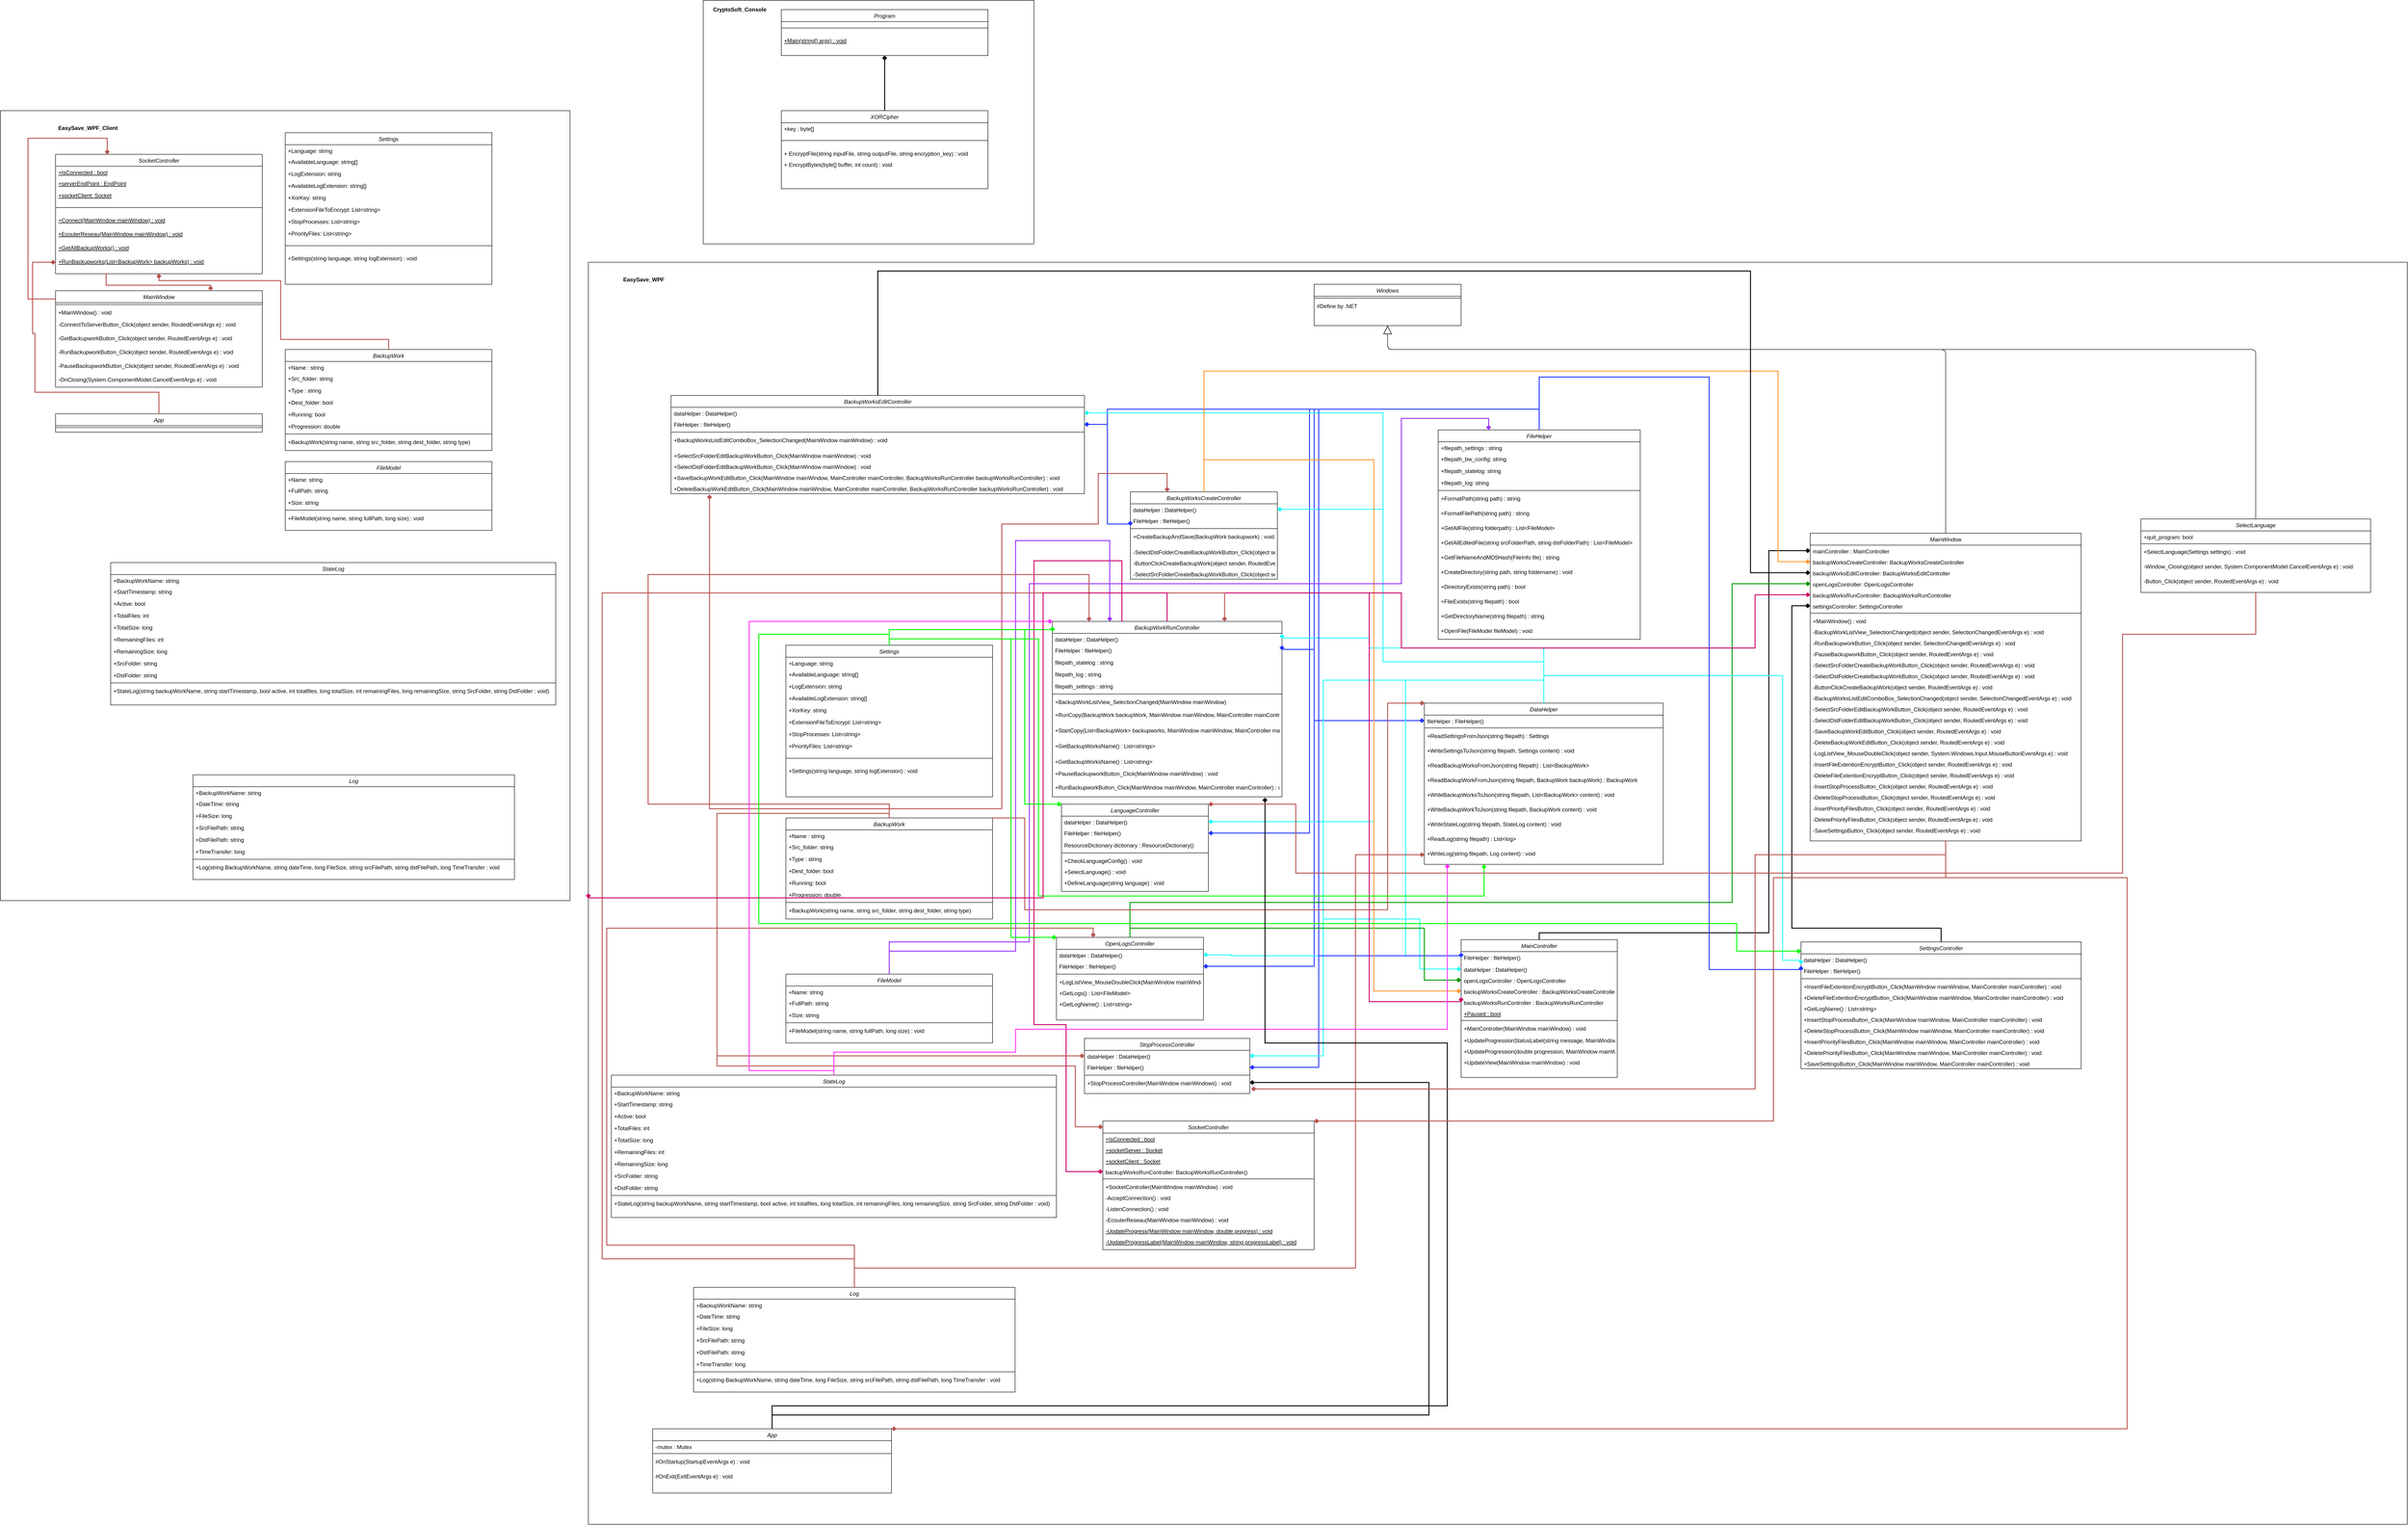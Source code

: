 <mxfile version="13.9.9" type="device"><diagram id="C5RBs43oDa-KdzZeNtuy" name="Page-1"><mxGraphModel dx="2240" dy="4670" grid="1" gridSize="10" guides="1" tooltips="1" connect="1" arrows="1" fold="1" page="1" pageScale="1" pageWidth="827" pageHeight="1169" math="0" shadow="0"><root><mxCell id="WIyWlLk6GJQsqaUBKTNV-0"/><mxCell id="WIyWlLk6GJQsqaUBKTNV-1" parent="WIyWlLk6GJQsqaUBKTNV-0"/><mxCell id="36ciPwiOA2XfLEcqxIDw-87" value="" style="rounded=0;whiteSpace=wrap;html=1;fillColor=none;" parent="WIyWlLk6GJQsqaUBKTNV-1" vertex="1"><mxGeometry x="1390" y="-1990" width="3960" height="2748" as="geometry"/></mxCell><mxCell id="36ciPwiOA2XfLEcqxIDw-50" value="" style="rounded=0;whiteSpace=wrap;html=1;fillColor=none;" parent="WIyWlLk6GJQsqaUBKTNV-1" vertex="1"><mxGeometry x="1640" y="-2560" width="720" height="530" as="geometry"/></mxCell><mxCell id="36ciPwiOA2XfLEcqxIDw-48" value="" style="rounded=0;whiteSpace=wrap;html=1;fillColor=none;" parent="WIyWlLk6GJQsqaUBKTNV-1" vertex="1"><mxGeometry x="110" y="-2320" width="1240" height="1720" as="geometry"/></mxCell><mxCell id="LOYn7Emk8J-fba0Sp2ze-0" value="Settings" style="swimlane;fontStyle=2;align=center;verticalAlign=top;childLayout=stackLayout;horizontal=1;startSize=26;horizontalStack=0;resizeParent=1;resizeLast=0;collapsible=1;marginBottom=0;rounded=0;shadow=0;strokeWidth=1;" parent="WIyWlLk6GJQsqaUBKTNV-1" vertex="1"><mxGeometry x="1820" y="-1156" width="450" height="330" as="geometry"><mxRectangle x="230" y="140" width="160" height="26" as="alternateBounds"/></mxGeometry></mxCell><mxCell id="LOYn7Emk8J-fba0Sp2ze-1" value="+Language: string" style="text;align=left;verticalAlign=top;spacingLeft=4;spacingRight=4;overflow=hidden;rotatable=0;points=[[0,0.5],[1,0.5]];portConstraint=eastwest;" parent="LOYn7Emk8J-fba0Sp2ze-0" vertex="1"><mxGeometry y="26" width="450" height="24" as="geometry"/></mxCell><mxCell id="LOYn7Emk8J-fba0Sp2ze-2" value="+AvailableLanguage: string[]" style="text;align=left;verticalAlign=top;spacingLeft=4;spacingRight=4;overflow=hidden;rotatable=0;points=[[0,0.5],[1,0.5]];portConstraint=eastwest;rounded=0;shadow=0;html=0;" parent="LOYn7Emk8J-fba0Sp2ze-0" vertex="1"><mxGeometry y="50" width="450" height="26" as="geometry"/></mxCell><mxCell id="LOYn7Emk8J-fba0Sp2ze-120" value="+LogExtension: string" style="text;align=left;verticalAlign=top;spacingLeft=4;spacingRight=4;overflow=hidden;rotatable=0;points=[[0,0.5],[1,0.5]];portConstraint=eastwest;rounded=0;shadow=0;html=0;" parent="LOYn7Emk8J-fba0Sp2ze-0" vertex="1"><mxGeometry y="76" width="450" height="26" as="geometry"/></mxCell><mxCell id="LOYn7Emk8J-fba0Sp2ze-121" value="+AvailableLogExtension: string[]" style="text;align=left;verticalAlign=top;spacingLeft=4;spacingRight=4;overflow=hidden;rotatable=0;points=[[0,0.5],[1,0.5]];portConstraint=eastwest;rounded=0;shadow=0;html=0;" parent="LOYn7Emk8J-fba0Sp2ze-0" vertex="1"><mxGeometry y="102" width="450" height="26" as="geometry"/></mxCell><mxCell id="LOYn7Emk8J-fba0Sp2ze-122" value="+XorKey: string" style="text;align=left;verticalAlign=top;spacingLeft=4;spacingRight=4;overflow=hidden;rotatable=0;points=[[0,0.5],[1,0.5]];portConstraint=eastwest;rounded=0;shadow=0;html=0;" parent="LOYn7Emk8J-fba0Sp2ze-0" vertex="1"><mxGeometry y="128" width="450" height="26" as="geometry"/></mxCell><mxCell id="LOYn7Emk8J-fba0Sp2ze-123" value="+ExtensionFileToEncrypt: List&lt;string&gt;" style="text;align=left;verticalAlign=top;spacingLeft=4;spacingRight=4;overflow=hidden;rotatable=0;points=[[0,0.5],[1,0.5]];portConstraint=eastwest;rounded=0;shadow=0;html=0;" parent="LOYn7Emk8J-fba0Sp2ze-0" vertex="1"><mxGeometry y="154" width="450" height="26" as="geometry"/></mxCell><mxCell id="LOYn7Emk8J-fba0Sp2ze-124" value="+StopProcesses: List&lt;string&gt;" style="text;align=left;verticalAlign=top;spacingLeft=4;spacingRight=4;overflow=hidden;rotatable=0;points=[[0,0.5],[1,0.5]];portConstraint=eastwest;rounded=0;shadow=0;html=0;" parent="LOYn7Emk8J-fba0Sp2ze-0" vertex="1"><mxGeometry y="180" width="450" height="26" as="geometry"/></mxCell><mxCell id="LOYn7Emk8J-fba0Sp2ze-125" value="+PriorityFiles: List&lt;string&gt;" style="text;align=left;verticalAlign=top;spacingLeft=4;spacingRight=4;overflow=hidden;rotatable=0;points=[[0,0.5],[1,0.5]];portConstraint=eastwest;rounded=0;shadow=0;html=0;" parent="LOYn7Emk8J-fba0Sp2ze-0" vertex="1"><mxGeometry y="206" width="450" height="26" as="geometry"/></mxCell><mxCell id="LOYn7Emk8J-fba0Sp2ze-3" value="" style="line;html=1;strokeWidth=1;align=left;verticalAlign=middle;spacingTop=-1;spacingLeft=3;spacingRight=3;rotatable=0;labelPosition=right;points=[];portConstraint=eastwest;" parent="LOYn7Emk8J-fba0Sp2ze-0" vertex="1"><mxGeometry y="232" width="450" height="28" as="geometry"/></mxCell><mxCell id="LOYn7Emk8J-fba0Sp2ze-4" value="+Settings(string language, string logExtension) : void" style="text;align=left;verticalAlign=top;spacingLeft=4;spacingRight=4;overflow=hidden;rotatable=0;points=[[0,0.5],[1,0.5]];portConstraint=eastwest;" parent="LOYn7Emk8J-fba0Sp2ze-0" vertex="1"><mxGeometry y="260" width="450" height="40" as="geometry"/></mxCell><mxCell id="LOYn7Emk8J-fba0Sp2ze-5" value="BackupWork" style="swimlane;fontStyle=2;align=center;verticalAlign=top;childLayout=stackLayout;horizontal=1;startSize=26;horizontalStack=0;resizeParent=1;resizeLast=0;collapsible=1;marginBottom=0;rounded=0;shadow=0;strokeWidth=1;" parent="WIyWlLk6GJQsqaUBKTNV-1" vertex="1"><mxGeometry x="1820" y="-780" width="450" height="220" as="geometry"><mxRectangle x="230" y="140" width="160" height="26" as="alternateBounds"/></mxGeometry></mxCell><mxCell id="LOYn7Emk8J-fba0Sp2ze-6" value="+Name : string" style="text;align=left;verticalAlign=top;spacingLeft=4;spacingRight=4;overflow=hidden;rotatable=0;points=[[0,0.5],[1,0.5]];portConstraint=eastwest;" parent="LOYn7Emk8J-fba0Sp2ze-5" vertex="1"><mxGeometry y="26" width="450" height="24" as="geometry"/></mxCell><mxCell id="LOYn7Emk8J-fba0Sp2ze-7" value="+Src_folder: string" style="text;align=left;verticalAlign=top;spacingLeft=4;spacingRight=4;overflow=hidden;rotatable=0;points=[[0,0.5],[1,0.5]];portConstraint=eastwest;rounded=0;shadow=0;html=0;" parent="LOYn7Emk8J-fba0Sp2ze-5" vertex="1"><mxGeometry y="50" width="450" height="26" as="geometry"/></mxCell><mxCell id="LOYn7Emk8J-fba0Sp2ze-8" value="+Type : string" style="text;align=left;verticalAlign=top;spacingLeft=4;spacingRight=4;overflow=hidden;rotatable=0;points=[[0,0.5],[1,0.5]];portConstraint=eastwest;rounded=0;shadow=0;html=0;" parent="LOYn7Emk8J-fba0Sp2ze-5" vertex="1"><mxGeometry y="76" width="450" height="26" as="geometry"/></mxCell><mxCell id="LOYn7Emk8J-fba0Sp2ze-9" value="+Dest_folder: bool" style="text;align=left;verticalAlign=top;spacingLeft=4;spacingRight=4;overflow=hidden;rotatable=0;points=[[0,0.5],[1,0.5]];portConstraint=eastwest;rounded=0;shadow=0;html=0;" parent="LOYn7Emk8J-fba0Sp2ze-5" vertex="1"><mxGeometry y="102" width="450" height="26" as="geometry"/></mxCell><mxCell id="LOYn7Emk8J-fba0Sp2ze-10" value="+Running: bool" style="text;align=left;verticalAlign=top;spacingLeft=4;spacingRight=4;overflow=hidden;rotatable=0;points=[[0,0.5],[1,0.5]];portConstraint=eastwest;rounded=0;shadow=0;html=0;" parent="LOYn7Emk8J-fba0Sp2ze-5" vertex="1"><mxGeometry y="128" width="450" height="26" as="geometry"/></mxCell><mxCell id="LOYn7Emk8J-fba0Sp2ze-11" value="+Progression: double" style="text;align=left;verticalAlign=top;spacingLeft=4;spacingRight=4;overflow=hidden;rotatable=0;points=[[0,0.5],[1,0.5]];portConstraint=eastwest;rounded=0;shadow=0;html=0;" parent="LOYn7Emk8J-fba0Sp2ze-5" vertex="1"><mxGeometry y="154" width="450" height="26" as="geometry"/></mxCell><mxCell id="LOYn7Emk8J-fba0Sp2ze-12" value="" style="line;html=1;strokeWidth=1;align=left;verticalAlign=middle;spacingTop=-1;spacingLeft=3;spacingRight=3;rotatable=0;labelPosition=right;points=[];portConstraint=eastwest;" parent="LOYn7Emk8J-fba0Sp2ze-5" vertex="1"><mxGeometry y="180" width="450" height="8" as="geometry"/></mxCell><mxCell id="LOYn7Emk8J-fba0Sp2ze-13" value="+BackupWork(string name, string src_folder, string dest_folder, string type)" style="text;align=left;verticalAlign=top;spacingLeft=4;spacingRight=4;overflow=hidden;rotatable=0;points=[[0,0.5],[1,0.5]];portConstraint=eastwest;" parent="LOYn7Emk8J-fba0Sp2ze-5" vertex="1"><mxGeometry y="188" width="450" height="32" as="geometry"/></mxCell><mxCell id="LOYn7Emk8J-fba0Sp2ze-15" value="FileModel" style="swimlane;fontStyle=2;align=center;verticalAlign=top;childLayout=stackLayout;horizontal=1;startSize=26;horizontalStack=0;resizeParent=1;resizeLast=0;collapsible=1;marginBottom=0;rounded=0;shadow=0;strokeWidth=1;" parent="WIyWlLk6GJQsqaUBKTNV-1" vertex="1"><mxGeometry x="1820" y="-440" width="450" height="150" as="geometry"><mxRectangle x="230" y="140" width="160" height="26" as="alternateBounds"/></mxGeometry></mxCell><mxCell id="LOYn7Emk8J-fba0Sp2ze-16" value="+Name: string" style="text;align=left;verticalAlign=top;spacingLeft=4;spacingRight=4;overflow=hidden;rotatable=0;points=[[0,0.5],[1,0.5]];portConstraint=eastwest;" parent="LOYn7Emk8J-fba0Sp2ze-15" vertex="1"><mxGeometry y="26" width="450" height="24" as="geometry"/></mxCell><mxCell id="LOYn7Emk8J-fba0Sp2ze-17" value="+FullPath: string" style="text;align=left;verticalAlign=top;spacingLeft=4;spacingRight=4;overflow=hidden;rotatable=0;points=[[0,0.5],[1,0.5]];portConstraint=eastwest;rounded=0;shadow=0;html=0;" parent="LOYn7Emk8J-fba0Sp2ze-15" vertex="1"><mxGeometry y="50" width="450" height="26" as="geometry"/></mxCell><mxCell id="LOYn7Emk8J-fba0Sp2ze-18" value="+Size: string" style="text;align=left;verticalAlign=top;spacingLeft=4;spacingRight=4;overflow=hidden;rotatable=0;points=[[0,0.5],[1,0.5]];portConstraint=eastwest;rounded=0;shadow=0;html=0;" parent="LOYn7Emk8J-fba0Sp2ze-15" vertex="1"><mxGeometry y="76" width="450" height="26" as="geometry"/></mxCell><mxCell id="LOYn7Emk8J-fba0Sp2ze-19" value="" style="line;html=1;strokeWidth=1;align=left;verticalAlign=middle;spacingTop=-1;spacingLeft=3;spacingRight=3;rotatable=0;labelPosition=right;points=[];portConstraint=eastwest;" parent="LOYn7Emk8J-fba0Sp2ze-15" vertex="1"><mxGeometry y="102" width="450" height="8" as="geometry"/></mxCell><mxCell id="LOYn7Emk8J-fba0Sp2ze-20" value="+FileModel(string name, string fullPath, long size) : void" style="text;align=left;verticalAlign=top;spacingLeft=4;spacingRight=4;overflow=hidden;rotatable=0;points=[[0,0.5],[1,0.5]];portConstraint=eastwest;" parent="LOYn7Emk8J-fba0Sp2ze-15" vertex="1"><mxGeometry y="110" width="450" height="40" as="geometry"/></mxCell><mxCell id="LOYn7Emk8J-fba0Sp2ze-21" value="StateLog" style="swimlane;fontStyle=2;align=center;verticalAlign=top;childLayout=stackLayout;horizontal=1;startSize=26;horizontalStack=0;resizeParent=1;resizeLast=0;collapsible=1;marginBottom=0;rounded=0;shadow=0;strokeWidth=1;" parent="WIyWlLk6GJQsqaUBKTNV-1" vertex="1"><mxGeometry x="1440" y="-220" width="969" height="310" as="geometry"><mxRectangle x="230" y="140" width="160" height="26" as="alternateBounds"/></mxGeometry></mxCell><mxCell id="LOYn7Emk8J-fba0Sp2ze-22" value="+BackupWorkName: string" style="text;align=left;verticalAlign=top;spacingLeft=4;spacingRight=4;overflow=hidden;rotatable=0;points=[[0,0.5],[1,0.5]];portConstraint=eastwest;" parent="LOYn7Emk8J-fba0Sp2ze-21" vertex="1"><mxGeometry y="26" width="969" height="24" as="geometry"/></mxCell><mxCell id="LOYn7Emk8J-fba0Sp2ze-23" value="+StartTimestamp: string" style="text;align=left;verticalAlign=top;spacingLeft=4;spacingRight=4;overflow=hidden;rotatable=0;points=[[0,0.5],[1,0.5]];portConstraint=eastwest;rounded=0;shadow=0;html=0;" parent="LOYn7Emk8J-fba0Sp2ze-21" vertex="1"><mxGeometry y="50" width="969" height="26" as="geometry"/></mxCell><mxCell id="LOYn7Emk8J-fba0Sp2ze-24" value="+Active: bool" style="text;align=left;verticalAlign=top;spacingLeft=4;spacingRight=4;overflow=hidden;rotatable=0;points=[[0,0.5],[1,0.5]];portConstraint=eastwest;rounded=0;shadow=0;html=0;" parent="LOYn7Emk8J-fba0Sp2ze-21" vertex="1"><mxGeometry y="76" width="969" height="26" as="geometry"/></mxCell><mxCell id="LOYn7Emk8J-fba0Sp2ze-25" value="+TotalFiles: int" style="text;align=left;verticalAlign=top;spacingLeft=4;spacingRight=4;overflow=hidden;rotatable=0;points=[[0,0.5],[1,0.5]];portConstraint=eastwest;rounded=0;shadow=0;html=0;" parent="LOYn7Emk8J-fba0Sp2ze-21" vertex="1"><mxGeometry y="102" width="969" height="26" as="geometry"/></mxCell><mxCell id="LOYn7Emk8J-fba0Sp2ze-26" value="+TotalSize: long" style="text;align=left;verticalAlign=top;spacingLeft=4;spacingRight=4;overflow=hidden;rotatable=0;points=[[0,0.5],[1,0.5]];portConstraint=eastwest;rounded=0;shadow=0;html=0;" parent="LOYn7Emk8J-fba0Sp2ze-21" vertex="1"><mxGeometry y="128" width="969" height="26" as="geometry"/></mxCell><mxCell id="LOYn7Emk8J-fba0Sp2ze-27" value="+RemainingFiles: int" style="text;align=left;verticalAlign=top;spacingLeft=4;spacingRight=4;overflow=hidden;rotatable=0;points=[[0,0.5],[1,0.5]];portConstraint=eastwest;rounded=0;shadow=0;html=0;" parent="LOYn7Emk8J-fba0Sp2ze-21" vertex="1"><mxGeometry y="154" width="969" height="26" as="geometry"/></mxCell><mxCell id="LOYn7Emk8J-fba0Sp2ze-28" value="+RemainingSize: long" style="text;align=left;verticalAlign=top;spacingLeft=4;spacingRight=4;overflow=hidden;rotatable=0;points=[[0,0.5],[1,0.5]];portConstraint=eastwest;rounded=0;shadow=0;html=0;" parent="LOYn7Emk8J-fba0Sp2ze-21" vertex="1"><mxGeometry y="180" width="969" height="26" as="geometry"/></mxCell><mxCell id="LOYn7Emk8J-fba0Sp2ze-29" value="+SrcFolder: string" style="text;align=left;verticalAlign=top;spacingLeft=4;spacingRight=4;overflow=hidden;rotatable=0;points=[[0,0.5],[1,0.5]];portConstraint=eastwest;rounded=0;shadow=0;html=0;" parent="LOYn7Emk8J-fba0Sp2ze-21" vertex="1"><mxGeometry y="206" width="969" height="26" as="geometry"/></mxCell><mxCell id="LOYn7Emk8J-fba0Sp2ze-30" value="+DstFolder: string" style="text;align=left;verticalAlign=top;spacingLeft=4;spacingRight=4;overflow=hidden;rotatable=0;points=[[0,0.5],[1,0.5]];portConstraint=eastwest;rounded=0;shadow=0;html=0;" parent="LOYn7Emk8J-fba0Sp2ze-21" vertex="1"><mxGeometry y="232" width="969" height="26" as="geometry"/></mxCell><mxCell id="LOYn7Emk8J-fba0Sp2ze-31" value="" style="line;html=1;strokeWidth=1;align=left;verticalAlign=middle;spacingTop=-1;spacingLeft=3;spacingRight=3;rotatable=0;labelPosition=right;points=[];portConstraint=eastwest;" parent="LOYn7Emk8J-fba0Sp2ze-21" vertex="1"><mxGeometry y="258" width="969" height="8" as="geometry"/></mxCell><mxCell id="LOYn7Emk8J-fba0Sp2ze-32" value="+StateLog(string backupWorkName, string startTimestamp, bool active, int totalfiles, long totalSize, int remainingFiles, long remainingSize, string SrcFolder, string DstFolder : void)" style="text;align=left;verticalAlign=top;spacingLeft=4;spacingRight=4;overflow=hidden;rotatable=0;points=[[0,0.5],[1,0.5]];portConstraint=eastwest;rounded=0;shadow=0;html=0;" parent="LOYn7Emk8J-fba0Sp2ze-21" vertex="1"><mxGeometry y="266" width="969" height="26" as="geometry"/></mxCell><mxCell id="LOYn7Emk8J-fba0Sp2ze-33" value="Log" style="swimlane;fontStyle=2;align=center;verticalAlign=top;childLayout=stackLayout;horizontal=1;startSize=26;horizontalStack=0;resizeParent=1;resizeLast=0;collapsible=1;marginBottom=0;rounded=0;shadow=0;strokeWidth=1;" parent="WIyWlLk6GJQsqaUBKTNV-1" vertex="1"><mxGeometry x="1619" y="242" width="700" height="228" as="geometry"><mxRectangle x="230" y="140" width="160" height="26" as="alternateBounds"/></mxGeometry></mxCell><mxCell id="LOYn7Emk8J-fba0Sp2ze-34" value="+BackupWorkName: string" style="text;align=left;verticalAlign=top;spacingLeft=4;spacingRight=4;overflow=hidden;rotatable=0;points=[[0,0.5],[1,0.5]];portConstraint=eastwest;" parent="LOYn7Emk8J-fba0Sp2ze-33" vertex="1"><mxGeometry y="26" width="700" height="24" as="geometry"/></mxCell><mxCell id="LOYn7Emk8J-fba0Sp2ze-35" value="+DateTime: string" style="text;align=left;verticalAlign=top;spacingLeft=4;spacingRight=4;overflow=hidden;rotatable=0;points=[[0,0.5],[1,0.5]];portConstraint=eastwest;rounded=0;shadow=0;html=0;" parent="LOYn7Emk8J-fba0Sp2ze-33" vertex="1"><mxGeometry y="50" width="700" height="26" as="geometry"/></mxCell><mxCell id="LOYn7Emk8J-fba0Sp2ze-36" value="+FileSize: long" style="text;align=left;verticalAlign=top;spacingLeft=4;spacingRight=4;overflow=hidden;rotatable=0;points=[[0,0.5],[1,0.5]];portConstraint=eastwest;rounded=0;shadow=0;html=0;" parent="LOYn7Emk8J-fba0Sp2ze-33" vertex="1"><mxGeometry y="76" width="700" height="26" as="geometry"/></mxCell><mxCell id="LOYn7Emk8J-fba0Sp2ze-37" value="+SrcFilePath: string" style="text;align=left;verticalAlign=top;spacingLeft=4;spacingRight=4;overflow=hidden;rotatable=0;points=[[0,0.5],[1,0.5]];portConstraint=eastwest;rounded=0;shadow=0;html=0;" parent="LOYn7Emk8J-fba0Sp2ze-33" vertex="1"><mxGeometry y="102" width="700" height="26" as="geometry"/></mxCell><mxCell id="LOYn7Emk8J-fba0Sp2ze-38" value="+DstFilePath: string" style="text;align=left;verticalAlign=top;spacingLeft=4;spacingRight=4;overflow=hidden;rotatable=0;points=[[0,0.5],[1,0.5]];portConstraint=eastwest;rounded=0;shadow=0;html=0;" parent="LOYn7Emk8J-fba0Sp2ze-33" vertex="1"><mxGeometry y="128" width="700" height="26" as="geometry"/></mxCell><mxCell id="LOYn7Emk8J-fba0Sp2ze-39" value="+TimeTransfer: long" style="text;align=left;verticalAlign=top;spacingLeft=4;spacingRight=4;overflow=hidden;rotatable=0;points=[[0,0.5],[1,0.5]];portConstraint=eastwest;rounded=0;shadow=0;html=0;" parent="LOYn7Emk8J-fba0Sp2ze-33" vertex="1"><mxGeometry y="154" width="700" height="26" as="geometry"/></mxCell><mxCell id="LOYn7Emk8J-fba0Sp2ze-40" value="" style="line;html=1;strokeWidth=1;align=left;verticalAlign=middle;spacingTop=-1;spacingLeft=3;spacingRight=3;rotatable=0;labelPosition=right;points=[];portConstraint=eastwest;" parent="LOYn7Emk8J-fba0Sp2ze-33" vertex="1"><mxGeometry y="180" width="700" height="8" as="geometry"/></mxCell><mxCell id="LOYn7Emk8J-fba0Sp2ze-41" value="+Log(string BackupWorkName, string dateTime, long FileSize, string srcFilePath, string dstFilePath, long TimeTransfer : void" style="text;align=left;verticalAlign=top;spacingLeft=4;spacingRight=4;overflow=hidden;rotatable=0;points=[[0,0.5],[1,0.5]];portConstraint=eastwest;" parent="LOYn7Emk8J-fba0Sp2ze-33" vertex="1"><mxGeometry y="188" width="700" height="40" as="geometry"/></mxCell><mxCell id="LOYn7Emk8J-fba0Sp2ze-42" value="MainController" style="swimlane;fontStyle=2;align=center;verticalAlign=top;childLayout=stackLayout;horizontal=1;startSize=26;horizontalStack=0;resizeParent=1;resizeLast=0;collapsible=1;marginBottom=0;rounded=0;shadow=0;strokeWidth=1;" parent="WIyWlLk6GJQsqaUBKTNV-1" vertex="1"><mxGeometry x="3290" y="-515" width="340" height="300" as="geometry"><mxRectangle x="230" y="140" width="160" height="26" as="alternateBounds"/></mxGeometry></mxCell><mxCell id="36ciPwiOA2XfLEcqxIDw-23" value="FileHelper : fileHelper()" style="text;align=left;verticalAlign=top;spacingLeft=4;spacingRight=4;overflow=hidden;rotatable=0;points=[[0,0.5],[1,0.5]];portConstraint=eastwest;rounded=0;shadow=0;html=0;" parent="LOYn7Emk8J-fba0Sp2ze-42" vertex="1"><mxGeometry y="26" width="340" height="26" as="geometry"/></mxCell><mxCell id="36ciPwiOA2XfLEcqxIDw-22" value="dataHelper : DataHelper()" style="text;align=left;verticalAlign=top;spacingLeft=4;spacingRight=4;overflow=hidden;rotatable=0;points=[[0,0.5],[1,0.5]];portConstraint=eastwest;" parent="LOYn7Emk8J-fba0Sp2ze-42" vertex="1"><mxGeometry y="52" width="340" height="24" as="geometry"/></mxCell><mxCell id="36ciPwiOA2XfLEcqxIDw-21" value="openLogsController : OpenLogsController" style="text;align=left;verticalAlign=top;spacingLeft=4;spacingRight=4;overflow=hidden;rotatable=0;points=[[0,0.5],[1,0.5]];portConstraint=eastwest;" parent="LOYn7Emk8J-fba0Sp2ze-42" vertex="1"><mxGeometry y="76" width="340" height="24" as="geometry"/></mxCell><mxCell id="36ciPwiOA2XfLEcqxIDw-20" value="backupWorksCreateController : BackupWorksCreateController" style="text;align=left;verticalAlign=top;spacingLeft=4;spacingRight=4;overflow=hidden;rotatable=0;points=[[0,0.5],[1,0.5]];portConstraint=eastwest;" parent="LOYn7Emk8J-fba0Sp2ze-42" vertex="1"><mxGeometry y="100" width="340" height="24" as="geometry"/></mxCell><mxCell id="36ciPwiOA2XfLEcqxIDw-19" value="backupWorksRunController : BackupWorksRunController" style="text;align=left;verticalAlign=top;spacingLeft=4;spacingRight=4;overflow=hidden;rotatable=0;points=[[0,0.5],[1,0.5]];portConstraint=eastwest;" parent="LOYn7Emk8J-fba0Sp2ze-42" vertex="1"><mxGeometry y="124" width="340" height="24" as="geometry"/></mxCell><mxCell id="36ciPwiOA2XfLEcqxIDw-18" value="+Paused : bool" style="text;align=left;verticalAlign=top;spacingLeft=4;spacingRight=4;overflow=hidden;rotatable=0;points=[[0,0.5],[1,0.5]];portConstraint=eastwest;fontStyle=4" parent="LOYn7Emk8J-fba0Sp2ze-42" vertex="1"><mxGeometry y="148" width="340" height="24" as="geometry"/></mxCell><mxCell id="LOYn7Emk8J-fba0Sp2ze-44" value="" style="line;html=1;strokeWidth=1;align=left;verticalAlign=middle;spacingTop=-1;spacingLeft=3;spacingRight=3;rotatable=0;labelPosition=right;points=[];portConstraint=eastwest;" parent="LOYn7Emk8J-fba0Sp2ze-42" vertex="1"><mxGeometry y="172" width="340" height="8" as="geometry"/></mxCell><mxCell id="36ciPwiOA2XfLEcqxIDw-13" value="+MainController(MainWindow mainWindow) : void" style="text;align=left;verticalAlign=top;spacingLeft=4;spacingRight=4;overflow=hidden;rotatable=0;points=[[0,0.5],[1,0.5]];portConstraint=eastwest;" parent="LOYn7Emk8J-fba0Sp2ze-42" vertex="1"><mxGeometry y="180" width="340" height="26" as="geometry"/></mxCell><mxCell id="36ciPwiOA2XfLEcqxIDw-15" value="+UpdateProgressionStatusLabel(string message, MainWindow mainWindow) : void" style="text;align=left;verticalAlign=top;spacingLeft=4;spacingRight=4;overflow=hidden;rotatable=0;points=[[0,0.5],[1,0.5]];portConstraint=eastwest;" parent="LOYn7Emk8J-fba0Sp2ze-42" vertex="1"><mxGeometry y="206" width="340" height="24" as="geometry"/></mxCell><mxCell id="36ciPwiOA2XfLEcqxIDw-14" value="+UpdateProgression(double progression, MainWindow mainWindow) : void" style="text;align=left;verticalAlign=top;spacingLeft=4;spacingRight=4;overflow=hidden;rotatable=0;points=[[0,0.5],[1,0.5]];portConstraint=eastwest;" parent="LOYn7Emk8J-fba0Sp2ze-42" vertex="1"><mxGeometry y="230" width="340" height="24" as="geometry"/></mxCell><mxCell id="36ciPwiOA2XfLEcqxIDw-101" value="+UpdateView(MainWindow mainWindow) : void" style="text;align=left;verticalAlign=top;spacingLeft=4;spacingRight=4;overflow=hidden;rotatable=0;points=[[0,0.5],[1,0.5]];portConstraint=eastwest;" parent="LOYn7Emk8J-fba0Sp2ze-42" vertex="1"><mxGeometry y="254" width="340" height="26" as="geometry"/></mxCell><mxCell id="LOYn7Emk8J-fba0Sp2ze-46" value="LanguageController" style="swimlane;fontStyle=2;align=center;verticalAlign=top;childLayout=stackLayout;horizontal=1;startSize=26;horizontalStack=0;resizeParent=1;resizeLast=0;collapsible=1;marginBottom=0;rounded=0;shadow=0;strokeWidth=1;" parent="WIyWlLk6GJQsqaUBKTNV-1" vertex="1"><mxGeometry x="2420" y="-810" width="320" height="190" as="geometry"><mxRectangle x="230" y="140" width="160" height="26" as="alternateBounds"/></mxGeometry></mxCell><mxCell id="LOYn7Emk8J-fba0Sp2ze-47" value="dataHelper : DataHelper()" style="text;align=left;verticalAlign=top;spacingLeft=4;spacingRight=4;overflow=hidden;rotatable=0;points=[[0,0.5],[1,0.5]];portConstraint=eastwest;" parent="LOYn7Emk8J-fba0Sp2ze-46" vertex="1"><mxGeometry y="26" width="320" height="24" as="geometry"/></mxCell><mxCell id="LOYn7Emk8J-fba0Sp2ze-48" value="FileHelper : fileHelper()" style="text;align=left;verticalAlign=top;spacingLeft=4;spacingRight=4;overflow=hidden;rotatable=0;points=[[0,0.5],[1,0.5]];portConstraint=eastwest;rounded=0;shadow=0;html=0;" parent="LOYn7Emk8J-fba0Sp2ze-46" vertex="1"><mxGeometry y="50" width="320" height="26" as="geometry"/></mxCell><mxCell id="LOYn7Emk8J-fba0Sp2ze-49" value="ResourceDictionary dictionary : ResourceDictionary()" style="text;align=left;verticalAlign=top;spacingLeft=4;spacingRight=4;overflow=hidden;rotatable=0;points=[[0,0.5],[1,0.5]];portConstraint=eastwest;rounded=0;shadow=0;html=0;" parent="LOYn7Emk8J-fba0Sp2ze-46" vertex="1"><mxGeometry y="76" width="320" height="26" as="geometry"/></mxCell><mxCell id="LOYn7Emk8J-fba0Sp2ze-51" value="" style="line;html=1;strokeWidth=1;align=left;verticalAlign=middle;spacingTop=-1;spacingLeft=3;spacingRight=3;rotatable=0;labelPosition=right;points=[];portConstraint=eastwest;" parent="LOYn7Emk8J-fba0Sp2ze-46" vertex="1"><mxGeometry y="102" width="320" height="8" as="geometry"/></mxCell><mxCell id="LOYn7Emk8J-fba0Sp2ze-52" value="+CheckLanguageConfig() : void" style="text;align=left;verticalAlign=top;spacingLeft=4;spacingRight=4;overflow=hidden;rotatable=0;points=[[0,0.5],[1,0.5]];portConstraint=eastwest;" parent="LOYn7Emk8J-fba0Sp2ze-46" vertex="1"><mxGeometry y="110" width="320" height="24" as="geometry"/></mxCell><mxCell id="LOYn7Emk8J-fba0Sp2ze-53" value="+SelectLanguage() : void" style="text;align=left;verticalAlign=top;spacingLeft=4;spacingRight=4;overflow=hidden;rotatable=0;points=[[0,0.5],[1,0.5]];portConstraint=eastwest;" parent="LOYn7Emk8J-fba0Sp2ze-46" vertex="1"><mxGeometry y="134" width="320" height="24" as="geometry"/></mxCell><mxCell id="LOYn7Emk8J-fba0Sp2ze-126" value="+DefineLanguage(string language) : void" style="text;align=left;verticalAlign=top;spacingLeft=4;spacingRight=4;overflow=hidden;rotatable=0;points=[[0,0.5],[1,0.5]];portConstraint=eastwest;" parent="LOYn7Emk8J-fba0Sp2ze-46" vertex="1"><mxGeometry y="158" width="320" height="24" as="geometry"/></mxCell><mxCell id="LOYn7Emk8J-fba0Sp2ze-54" value="BackupWorkRunController" style="swimlane;fontStyle=2;align=center;verticalAlign=top;childLayout=stackLayout;horizontal=1;startSize=26;horizontalStack=0;resizeParent=1;resizeLast=0;collapsible=1;marginBottom=0;rounded=0;shadow=0;strokeWidth=1;" parent="WIyWlLk6GJQsqaUBKTNV-1" vertex="1"><mxGeometry x="2400" y="-1208" width="500" height="382" as="geometry"><mxRectangle x="230" y="140" width="160" height="26" as="alternateBounds"/></mxGeometry></mxCell><mxCell id="LOYn7Emk8J-fba0Sp2ze-55" value="dataHelper : DataHelper()" style="text;align=left;verticalAlign=top;spacingLeft=4;spacingRight=4;overflow=hidden;rotatable=0;points=[[0,0.5],[1,0.5]];portConstraint=eastwest;" parent="LOYn7Emk8J-fba0Sp2ze-54" vertex="1"><mxGeometry y="26" width="500" height="24" as="geometry"/></mxCell><mxCell id="LOYn7Emk8J-fba0Sp2ze-56" value="FileHelper : fileHelper()" style="text;align=left;verticalAlign=top;spacingLeft=4;spacingRight=4;overflow=hidden;rotatable=0;points=[[0,0.5],[1,0.5]];portConstraint=eastwest;rounded=0;shadow=0;html=0;" parent="LOYn7Emk8J-fba0Sp2ze-54" vertex="1"><mxGeometry y="50" width="500" height="26" as="geometry"/></mxCell><mxCell id="LOYn7Emk8J-fba0Sp2ze-57" value="filepath_statelog : string" style="text;align=left;verticalAlign=top;spacingLeft=4;spacingRight=4;overflow=hidden;rotatable=0;points=[[0,0.5],[1,0.5]];portConstraint=eastwest;rounded=0;shadow=0;html=0;" parent="LOYn7Emk8J-fba0Sp2ze-54" vertex="1"><mxGeometry y="76" width="500" height="26" as="geometry"/></mxCell><mxCell id="LOYn7Emk8J-fba0Sp2ze-58" value="filepath_log : string" style="text;align=left;verticalAlign=top;spacingLeft=4;spacingRight=4;overflow=hidden;rotatable=0;points=[[0,0.5],[1,0.5]];portConstraint=eastwest;rounded=0;shadow=0;html=0;" parent="LOYn7Emk8J-fba0Sp2ze-54" vertex="1"><mxGeometry y="102" width="500" height="26" as="geometry"/></mxCell><mxCell id="LOYn7Emk8J-fba0Sp2ze-59" value="filepath_settings : string" style="text;align=left;verticalAlign=top;spacingLeft=4;spacingRight=4;overflow=hidden;rotatable=0;points=[[0,0.5],[1,0.5]];portConstraint=eastwest;rounded=0;shadow=0;html=0;" parent="LOYn7Emk8J-fba0Sp2ze-54" vertex="1"><mxGeometry y="128" width="500" height="26" as="geometry"/></mxCell><mxCell id="LOYn7Emk8J-fba0Sp2ze-62" value="" style="line;html=1;strokeWidth=1;align=left;verticalAlign=middle;spacingTop=-1;spacingLeft=3;spacingRight=3;rotatable=0;labelPosition=right;points=[];portConstraint=eastwest;" parent="LOYn7Emk8J-fba0Sp2ze-54" vertex="1"><mxGeometry y="154" width="500" height="8" as="geometry"/></mxCell><mxCell id="36ciPwiOA2XfLEcqxIDw-3" value="+BackupWorkListView_SelectionChanged(MainWindow mainWindow)" style="text;align=left;verticalAlign=top;spacingLeft=4;spacingRight=4;overflow=hidden;rotatable=0;points=[[0,0.5],[1,0.5]];portConstraint=eastwest;" parent="LOYn7Emk8J-fba0Sp2ze-54" vertex="1"><mxGeometry y="162" width="500" height="28" as="geometry"/></mxCell><mxCell id="36ciPwiOA2XfLEcqxIDw-9" value="+RunCopy(BackupWork backupWork, MainWindow mainWindow, MainController mainController) : void" style="text;align=left;verticalAlign=top;spacingLeft=4;spacingRight=4;overflow=hidden;rotatable=0;points=[[0,0.5],[1,0.5]];portConstraint=eastwest;" parent="LOYn7Emk8J-fba0Sp2ze-54" vertex="1"><mxGeometry y="190" width="500" height="34" as="geometry"/></mxCell><mxCell id="36ciPwiOA2XfLEcqxIDw-8" value="+StartCopy(List&lt;BackupWork&gt; backupworks, MainWindow mainWindow, MainController mainController) : void" style="text;align=left;verticalAlign=top;spacingLeft=4;spacingRight=4;overflow=hidden;rotatable=0;points=[[0,0.5],[1,0.5]];portConstraint=eastwest;" parent="LOYn7Emk8J-fba0Sp2ze-54" vertex="1"><mxGeometry y="224" width="500" height="34" as="geometry"/></mxCell><mxCell id="36ciPwiOA2XfLEcqxIDw-7" value="+GetBackupWorksName() : List&lt;strings&gt;" style="text;align=left;verticalAlign=top;spacingLeft=4;spacingRight=4;overflow=hidden;rotatable=0;points=[[0,0.5],[1,0.5]];portConstraint=eastwest;" parent="LOYn7Emk8J-fba0Sp2ze-54" vertex="1"><mxGeometry y="258" width="500" height="34" as="geometry"/></mxCell><mxCell id="36ciPwiOA2XfLEcqxIDw-6" value="+GetBackupWorksName() : List&lt;string&gt;" style="text;align=left;verticalAlign=top;spacingLeft=4;spacingRight=4;overflow=hidden;rotatable=0;points=[[0,0.5],[1,0.5]];portConstraint=eastwest;" parent="LOYn7Emk8J-fba0Sp2ze-54" vertex="1"><mxGeometry y="292" width="500" height="26" as="geometry"/></mxCell><mxCell id="36ciPwiOA2XfLEcqxIDw-5" value="+PauseBackupworkButton_Click(MainWindow mainWindow) : void" style="text;align=left;verticalAlign=top;spacingLeft=4;spacingRight=4;overflow=hidden;rotatable=0;points=[[0,0.5],[1,0.5]];portConstraint=eastwest;" parent="LOYn7Emk8J-fba0Sp2ze-54" vertex="1"><mxGeometry y="318" width="500" height="30" as="geometry"/></mxCell><mxCell id="36ciPwiOA2XfLEcqxIDw-4" value="+RunBackupworkButton_Click(MainWindow mainWindow, MainController mainController) : void" style="text;align=left;verticalAlign=top;spacingLeft=4;spacingRight=4;overflow=hidden;rotatable=0;points=[[0,0.5],[1,0.5]];portConstraint=eastwest;" parent="LOYn7Emk8J-fba0Sp2ze-54" vertex="1"><mxGeometry y="348" width="500" height="34" as="geometry"/></mxCell><mxCell id="LOYn7Emk8J-fba0Sp2ze-65" value="BackupWorksCreateController" style="swimlane;fontStyle=2;align=center;verticalAlign=top;childLayout=stackLayout;horizontal=1;startSize=26;horizontalStack=0;resizeParent=1;resizeLast=0;collapsible=1;marginBottom=0;rounded=0;shadow=0;strokeWidth=1;" parent="WIyWlLk6GJQsqaUBKTNV-1" vertex="1"><mxGeometry x="2570" y="-1490" width="320" height="190" as="geometry"><mxRectangle x="230" y="140" width="160" height="26" as="alternateBounds"/></mxGeometry></mxCell><mxCell id="LOYn7Emk8J-fba0Sp2ze-66" value="dataHelper : DataHelper()" style="text;align=left;verticalAlign=top;spacingLeft=4;spacingRight=4;overflow=hidden;rotatable=0;points=[[0,0.5],[1,0.5]];portConstraint=eastwest;" parent="LOYn7Emk8J-fba0Sp2ze-65" vertex="1"><mxGeometry y="26" width="320" height="24" as="geometry"/></mxCell><mxCell id="LOYn7Emk8J-fba0Sp2ze-67" value="FileHelper : fileHelper()" style="text;align=left;verticalAlign=top;spacingLeft=4;spacingRight=4;overflow=hidden;rotatable=0;points=[[0,0.5],[1,0.5]];portConstraint=eastwest;rounded=0;shadow=0;html=0;" parent="LOYn7Emk8J-fba0Sp2ze-65" vertex="1"><mxGeometry y="50" width="320" height="26" as="geometry"/></mxCell><mxCell id="LOYn7Emk8J-fba0Sp2ze-70" value="" style="line;html=1;strokeWidth=1;align=left;verticalAlign=middle;spacingTop=-1;spacingLeft=3;spacingRight=3;rotatable=0;labelPosition=right;points=[];portConstraint=eastwest;" parent="LOYn7Emk8J-fba0Sp2ze-65" vertex="1"><mxGeometry y="76" width="320" height="8" as="geometry"/></mxCell><mxCell id="LOYn7Emk8J-fba0Sp2ze-71" value="+CreateBackupAndSave(BackupWork backupwork) : void" style="text;align=left;verticalAlign=top;spacingLeft=4;spacingRight=4;overflow=hidden;rotatable=0;points=[[0,0.5],[1,0.5]];portConstraint=eastwest;" parent="LOYn7Emk8J-fba0Sp2ze-65" vertex="1"><mxGeometry y="84" width="320" height="34" as="geometry"/></mxCell><mxCell id="36ciPwiOA2XfLEcqxIDw-0" value="-SelectDstFolderCreateBackupWorkButton_Click(object sender, RoutedEventArgs e) : void" style="text;align=left;verticalAlign=top;spacingLeft=4;spacingRight=4;overflow=hidden;rotatable=0;points=[[0,0.5],[1,0.5]];portConstraint=eastwest;" parent="LOYn7Emk8J-fba0Sp2ze-65" vertex="1"><mxGeometry y="118" width="320" height="24" as="geometry"/></mxCell><mxCell id="36ciPwiOA2XfLEcqxIDw-2" value="-ButtonClickCreateBackupWork(object sender, RoutedEventArgs e) : void" style="text;align=left;verticalAlign=top;spacingLeft=4;spacingRight=4;overflow=hidden;rotatable=0;points=[[0,0.5],[1,0.5]];portConstraint=eastwest;" parent="LOYn7Emk8J-fba0Sp2ze-65" vertex="1"><mxGeometry y="142" width="320" height="24" as="geometry"/></mxCell><mxCell id="36ciPwiOA2XfLEcqxIDw-1" value="-SelectSrcFolderCreateBackupWorkButton_Click(object sender, RoutedEventArgs e) : void" style="text;align=left;verticalAlign=top;spacingLeft=4;spacingRight=4;overflow=hidden;rotatable=0;points=[[0,0.5],[1,0.5]];portConstraint=eastwest;" parent="LOYn7Emk8J-fba0Sp2ze-65" vertex="1"><mxGeometry y="166" width="320" height="24" as="geometry"/></mxCell><mxCell id="LOYn7Emk8J-fba0Sp2ze-80" value="FileHelper" style="swimlane;fontStyle=2;align=center;verticalAlign=top;childLayout=stackLayout;horizontal=1;startSize=26;horizontalStack=0;resizeParent=1;resizeLast=0;collapsible=1;marginBottom=0;rounded=0;shadow=0;strokeWidth=1;" parent="WIyWlLk6GJQsqaUBKTNV-1" vertex="1"><mxGeometry x="3240" y="-1625" width="440" height="456" as="geometry"><mxRectangle x="230" y="140" width="160" height="26" as="alternateBounds"/></mxGeometry></mxCell><mxCell id="LOYn7Emk8J-fba0Sp2ze-81" value="+filepath_settings : string" style="text;align=left;verticalAlign=top;spacingLeft=4;spacingRight=4;overflow=hidden;rotatable=0;points=[[0,0.5],[1,0.5]];portConstraint=eastwest;" parent="LOYn7Emk8J-fba0Sp2ze-80" vertex="1"><mxGeometry y="26" width="440" height="24" as="geometry"/></mxCell><mxCell id="LOYn7Emk8J-fba0Sp2ze-82" value="+filepath_bw_config: string" style="text;align=left;verticalAlign=top;spacingLeft=4;spacingRight=4;overflow=hidden;rotatable=0;points=[[0,0.5],[1,0.5]];portConstraint=eastwest;rounded=0;shadow=0;html=0;" parent="LOYn7Emk8J-fba0Sp2ze-80" vertex="1"><mxGeometry y="50" width="440" height="26" as="geometry"/></mxCell><mxCell id="LOYn7Emk8J-fba0Sp2ze-83" value="+filepath_statelog: string" style="text;align=left;verticalAlign=top;spacingLeft=4;spacingRight=4;overflow=hidden;rotatable=0;points=[[0,0.5],[1,0.5]];portConstraint=eastwest;rounded=0;shadow=0;html=0;" parent="LOYn7Emk8J-fba0Sp2ze-80" vertex="1"><mxGeometry y="76" width="440" height="26" as="geometry"/></mxCell><mxCell id="LOYn7Emk8J-fba0Sp2ze-84" value="+filepath_log: string" style="text;align=left;verticalAlign=top;spacingLeft=4;spacingRight=4;overflow=hidden;rotatable=0;points=[[0,0.5],[1,0.5]];portConstraint=eastwest;rounded=0;shadow=0;html=0;" parent="LOYn7Emk8J-fba0Sp2ze-80" vertex="1"><mxGeometry y="102" width="440" height="26" as="geometry"/></mxCell><mxCell id="LOYn7Emk8J-fba0Sp2ze-85" value="" style="line;html=1;strokeWidth=1;align=left;verticalAlign=middle;spacingTop=-1;spacingLeft=3;spacingRight=3;rotatable=0;labelPosition=right;points=[];portConstraint=eastwest;" parent="LOYn7Emk8J-fba0Sp2ze-80" vertex="1"><mxGeometry y="128" width="440" height="8" as="geometry"/></mxCell><mxCell id="LOYn7Emk8J-fba0Sp2ze-86" value="+FormatPath(string path) : string" style="text;align=left;verticalAlign=top;spacingLeft=4;spacingRight=4;overflow=hidden;rotatable=0;points=[[0,0.5],[1,0.5]];portConstraint=eastwest;" parent="LOYn7Emk8J-fba0Sp2ze-80" vertex="1"><mxGeometry y="136" width="440" height="32" as="geometry"/></mxCell><mxCell id="LOYn7Emk8J-fba0Sp2ze-87" value="+FormatFilePath(string path) : string" style="text;align=left;verticalAlign=top;spacingLeft=4;spacingRight=4;overflow=hidden;rotatable=0;points=[[0,0.5],[1,0.5]];portConstraint=eastwest;" parent="LOYn7Emk8J-fba0Sp2ze-80" vertex="1"><mxGeometry y="168" width="440" height="32" as="geometry"/></mxCell><mxCell id="LOYn7Emk8J-fba0Sp2ze-88" value="+GetAllFile(string folderpath) : List&lt;FileModel&gt;" style="text;align=left;verticalAlign=top;spacingLeft=4;spacingRight=4;overflow=hidden;rotatable=0;points=[[0,0.5],[1,0.5]];portConstraint=eastwest;" parent="LOYn7Emk8J-fba0Sp2ze-80" vertex="1"><mxGeometry y="200" width="440" height="32" as="geometry"/></mxCell><mxCell id="LOYn7Emk8J-fba0Sp2ze-89" value="+GetAllEditedFile(string srcFolderPath, string dstFolderPath) : List&lt;FileModel&gt;" style="text;align=left;verticalAlign=top;spacingLeft=4;spacingRight=4;overflow=hidden;rotatable=0;points=[[0,0.5],[1,0.5]];portConstraint=eastwest;" parent="LOYn7Emk8J-fba0Sp2ze-80" vertex="1"><mxGeometry y="232" width="440" height="32" as="geometry"/></mxCell><mxCell id="LOYn7Emk8J-fba0Sp2ze-90" value="+GetFileNameAndMD5Hash(FileInfo file) : string" style="text;align=left;verticalAlign=top;spacingLeft=4;spacingRight=4;overflow=hidden;rotatable=0;points=[[0,0.5],[1,0.5]];portConstraint=eastwest;" parent="LOYn7Emk8J-fba0Sp2ze-80" vertex="1"><mxGeometry y="264" width="440" height="32" as="geometry"/></mxCell><mxCell id="LOYn7Emk8J-fba0Sp2ze-91" value="+CreateDirectory(string path, string foldername) : void" style="text;align=left;verticalAlign=top;spacingLeft=4;spacingRight=4;overflow=hidden;rotatable=0;points=[[0,0.5],[1,0.5]];portConstraint=eastwest;" parent="LOYn7Emk8J-fba0Sp2ze-80" vertex="1"><mxGeometry y="296" width="440" height="32" as="geometry"/></mxCell><mxCell id="LOYn7Emk8J-fba0Sp2ze-92" value="+DirectoryExists(string path) : bool" style="text;align=left;verticalAlign=top;spacingLeft=4;spacingRight=4;overflow=hidden;rotatable=0;points=[[0,0.5],[1,0.5]];portConstraint=eastwest;" parent="LOYn7Emk8J-fba0Sp2ze-80" vertex="1"><mxGeometry y="328" width="440" height="32" as="geometry"/></mxCell><mxCell id="LOYn7Emk8J-fba0Sp2ze-93" value="+FileExists(string filepath) : bool" style="text;align=left;verticalAlign=top;spacingLeft=4;spacingRight=4;overflow=hidden;rotatable=0;points=[[0,0.5],[1,0.5]];portConstraint=eastwest;" parent="LOYn7Emk8J-fba0Sp2ze-80" vertex="1"><mxGeometry y="360" width="440" height="32" as="geometry"/></mxCell><mxCell id="LOYn7Emk8J-fba0Sp2ze-204" value="+GetDirectoryName(string filepath) : string" style="text;align=left;verticalAlign=top;spacingLeft=4;spacingRight=4;overflow=hidden;rotatable=0;points=[[0,0.5],[1,0.5]];portConstraint=eastwest;" parent="LOYn7Emk8J-fba0Sp2ze-80" vertex="1"><mxGeometry y="392" width="440" height="32" as="geometry"/></mxCell><mxCell id="LOYn7Emk8J-fba0Sp2ze-205" value="+OpenFile(FileModel fileModel) : void" style="text;align=left;verticalAlign=top;spacingLeft=4;spacingRight=4;overflow=hidden;rotatable=0;points=[[0,0.5],[1,0.5]];portConstraint=eastwest;" parent="LOYn7Emk8J-fba0Sp2ze-80" vertex="1"><mxGeometry y="424" width="440" height="32" as="geometry"/></mxCell><mxCell id="LOYn7Emk8J-fba0Sp2ze-131" value="OpenLogsController" style="swimlane;fontStyle=2;align=center;verticalAlign=top;childLayout=stackLayout;horizontal=1;startSize=26;horizontalStack=0;resizeParent=1;resizeLast=0;collapsible=1;marginBottom=0;rounded=0;shadow=0;strokeWidth=1;" parent="WIyWlLk6GJQsqaUBKTNV-1" vertex="1"><mxGeometry x="2409" y="-520" width="320" height="180" as="geometry"><mxRectangle x="230" y="140" width="160" height="26" as="alternateBounds"/></mxGeometry></mxCell><mxCell id="LOYn7Emk8J-fba0Sp2ze-132" value="dataHelper : DataHelper()" style="text;align=left;verticalAlign=top;spacingLeft=4;spacingRight=4;overflow=hidden;rotatable=0;points=[[0,0.5],[1,0.5]];portConstraint=eastwest;" parent="LOYn7Emk8J-fba0Sp2ze-131" vertex="1"><mxGeometry y="26" width="320" height="24" as="geometry"/></mxCell><mxCell id="LOYn7Emk8J-fba0Sp2ze-133" value="FileHelper : fileHelper()" style="text;align=left;verticalAlign=top;spacingLeft=4;spacingRight=4;overflow=hidden;rotatable=0;points=[[0,0.5],[1,0.5]];portConstraint=eastwest;rounded=0;shadow=0;html=0;" parent="LOYn7Emk8J-fba0Sp2ze-131" vertex="1"><mxGeometry y="50" width="320" height="26" as="geometry"/></mxCell><mxCell id="LOYn7Emk8J-fba0Sp2ze-135" value="" style="line;html=1;strokeWidth=1;align=left;verticalAlign=middle;spacingTop=-1;spacingLeft=3;spacingRight=3;rotatable=0;labelPosition=right;points=[];portConstraint=eastwest;" parent="LOYn7Emk8J-fba0Sp2ze-131" vertex="1"><mxGeometry y="76" width="320" height="8" as="geometry"/></mxCell><mxCell id="36ciPwiOA2XfLEcqxIDw-24" value="+LogListView_MouseDoubleClick(MainWindow mainWindow) : void" style="text;align=left;verticalAlign=top;spacingLeft=4;spacingRight=4;overflow=hidden;rotatable=0;points=[[0,0.5],[1,0.5]];portConstraint=eastwest;" parent="LOYn7Emk8J-fba0Sp2ze-131" vertex="1"><mxGeometry y="84" width="320" height="24" as="geometry"/></mxCell><mxCell id="LOYn7Emk8J-fba0Sp2ze-137" value="+GetLogs() : List&lt;FileModel&gt;" style="text;align=left;verticalAlign=top;spacingLeft=4;spacingRight=4;overflow=hidden;rotatable=0;points=[[0,0.5],[1,0.5]];portConstraint=eastwest;" parent="LOYn7Emk8J-fba0Sp2ze-131" vertex="1"><mxGeometry y="108" width="320" height="24" as="geometry"/></mxCell><mxCell id="LOYn7Emk8J-fba0Sp2ze-138" value="+GetLogName() : List&lt;string&gt;" style="text;align=left;verticalAlign=top;spacingLeft=4;spacingRight=4;overflow=hidden;rotatable=0;points=[[0,0.5],[1,0.5]];portConstraint=eastwest;" parent="LOYn7Emk8J-fba0Sp2ze-131" vertex="1"><mxGeometry y="132" width="320" height="24" as="geometry"/></mxCell><mxCell id="LOYn7Emk8J-fba0Sp2ze-139" value="StopProcessController" style="swimlane;fontStyle=2;align=center;verticalAlign=top;childLayout=stackLayout;horizontal=1;startSize=26;horizontalStack=0;resizeParent=1;resizeLast=0;collapsible=1;marginBottom=0;rounded=0;shadow=0;strokeWidth=1;" parent="WIyWlLk6GJQsqaUBKTNV-1" vertex="1"><mxGeometry x="2470" y="-300" width="360" height="120" as="geometry"><mxRectangle x="230" y="140" width="160" height="26" as="alternateBounds"/></mxGeometry></mxCell><mxCell id="LOYn7Emk8J-fba0Sp2ze-140" value="dataHelper : DataHelper()" style="text;align=left;verticalAlign=top;spacingLeft=4;spacingRight=4;overflow=hidden;rotatable=0;points=[[0,0.5],[1,0.5]];portConstraint=eastwest;" parent="LOYn7Emk8J-fba0Sp2ze-139" vertex="1"><mxGeometry y="26" width="360" height="24" as="geometry"/></mxCell><mxCell id="LOYn7Emk8J-fba0Sp2ze-141" value="FileHelper : fileHelper()" style="text;align=left;verticalAlign=top;spacingLeft=4;spacingRight=4;overflow=hidden;rotatable=0;points=[[0,0.5],[1,0.5]];portConstraint=eastwest;rounded=0;shadow=0;html=0;" parent="LOYn7Emk8J-fba0Sp2ze-139" vertex="1"><mxGeometry y="50" width="360" height="26" as="geometry"/></mxCell><mxCell id="LOYn7Emk8J-fba0Sp2ze-142" value="" style="line;html=1;strokeWidth=1;align=left;verticalAlign=middle;spacingTop=-1;spacingLeft=3;spacingRight=3;rotatable=0;labelPosition=right;points=[];portConstraint=eastwest;" parent="LOYn7Emk8J-fba0Sp2ze-139" vertex="1"><mxGeometry y="76" width="360" height="8" as="geometry"/></mxCell><mxCell id="LOYn7Emk8J-fba0Sp2ze-143" value="+StopProcessController(MainWindow mainWindows) : void" style="text;align=left;verticalAlign=top;spacingLeft=4;spacingRight=4;overflow=hidden;rotatable=0;points=[[0,0.5],[1,0.5]];portConstraint=eastwest;" parent="LOYn7Emk8J-fba0Sp2ze-139" vertex="1"><mxGeometry y="84" width="360" height="24" as="geometry"/></mxCell><mxCell id="LOYn7Emk8J-fba0Sp2ze-152" value="MainWindow" style="swimlane;fontStyle=2;align=center;verticalAlign=top;childLayout=stackLayout;horizontal=1;startSize=26;horizontalStack=0;resizeParent=1;resizeLast=0;collapsible=1;marginBottom=0;rounded=0;shadow=0;strokeWidth=1;" parent="WIyWlLk6GJQsqaUBKTNV-1" vertex="1"><mxGeometry x="4050" y="-1400" width="590" height="670" as="geometry"><mxRectangle x="230" y="140" width="160" height="26" as="alternateBounds"/></mxGeometry></mxCell><mxCell id="LOYn7Emk8J-fba0Sp2ze-164" value="mainController : MainController" style="text;align=left;verticalAlign=top;spacingLeft=4;spacingRight=4;overflow=hidden;rotatable=0;points=[[0,0.5],[1,0.5]];portConstraint=eastwest;fontStyle=0" parent="LOYn7Emk8J-fba0Sp2ze-152" vertex="1"><mxGeometry y="26" width="590" height="24" as="geometry"/></mxCell><mxCell id="36ciPwiOA2XfLEcqxIDw-39" value="backupWorksCreateController: BackupWorksCreateController" style="text;align=left;verticalAlign=top;spacingLeft=4;spacingRight=4;overflow=hidden;rotatable=0;points=[[0,0.5],[1,0.5]];portConstraint=eastwest;fontStyle=0" parent="LOYn7Emk8J-fba0Sp2ze-152" vertex="1"><mxGeometry y="50" width="590" height="24" as="geometry"/></mxCell><mxCell id="36ciPwiOA2XfLEcqxIDw-40" value="backupWorksEditController: BackupWorksEditController" style="text;align=left;verticalAlign=top;spacingLeft=4;spacingRight=4;overflow=hidden;rotatable=0;points=[[0,0.5],[1,0.5]];portConstraint=eastwest;fontStyle=0" parent="LOYn7Emk8J-fba0Sp2ze-152" vertex="1"><mxGeometry y="74" width="590" height="24" as="geometry"/></mxCell><mxCell id="36ciPwiOA2XfLEcqxIDw-42" value="openLogsController: OpenLogsController" style="text;align=left;verticalAlign=top;spacingLeft=4;spacingRight=4;overflow=hidden;rotatable=0;points=[[0,0.5],[1,0.5]];portConstraint=eastwest;fontStyle=0" parent="LOYn7Emk8J-fba0Sp2ze-152" vertex="1"><mxGeometry y="98" width="590" height="24" as="geometry"/></mxCell><mxCell id="36ciPwiOA2XfLEcqxIDw-45" value="backupWorksRunController: BackupWorksRunController" style="text;align=left;verticalAlign=top;spacingLeft=4;spacingRight=4;overflow=hidden;rotatable=0;points=[[0,0.5],[1,0.5]];portConstraint=eastwest;fontStyle=0" parent="LOYn7Emk8J-fba0Sp2ze-152" vertex="1"><mxGeometry y="122" width="590" height="24" as="geometry"/></mxCell><mxCell id="36ciPwiOA2XfLEcqxIDw-44" value="settingsController: SettingsController" style="text;align=left;verticalAlign=top;spacingLeft=4;spacingRight=4;overflow=hidden;rotatable=0;points=[[0,0.5],[1,0.5]];portConstraint=eastwest;fontStyle=0" parent="LOYn7Emk8J-fba0Sp2ze-152" vertex="1"><mxGeometry y="146" width="590" height="24" as="geometry"/></mxCell><mxCell id="LOYn7Emk8J-fba0Sp2ze-155" value="" style="line;html=1;strokeWidth=1;align=left;verticalAlign=middle;spacingTop=-1;spacingLeft=3;spacingRight=3;rotatable=0;labelPosition=right;points=[];portConstraint=eastwest;" parent="LOYn7Emk8J-fba0Sp2ze-152" vertex="1"><mxGeometry y="170" width="590" height="8" as="geometry"/></mxCell><mxCell id="LOYn7Emk8J-fba0Sp2ze-156" value="+MainWindow() : void" style="text;align=left;verticalAlign=top;spacingLeft=4;spacingRight=4;overflow=hidden;rotatable=0;points=[[0,0.5],[1,0.5]];portConstraint=eastwest;" parent="LOYn7Emk8J-fba0Sp2ze-152" vertex="1"><mxGeometry y="178" width="590" height="24" as="geometry"/></mxCell><mxCell id="36ciPwiOA2XfLEcqxIDw-46" value="-BackupWorkListView_SelectionChanged(object sender, SelectionChangedEventArgs e) : void" style="text;align=left;verticalAlign=top;spacingLeft=4;spacingRight=4;overflow=hidden;rotatable=0;points=[[0,0.5],[1,0.5]];portConstraint=eastwest;" parent="LOYn7Emk8J-fba0Sp2ze-152" vertex="1"><mxGeometry y="202" width="590" height="24" as="geometry"/></mxCell><mxCell id="36ciPwiOA2XfLEcqxIDw-47" value="-RunBackupworkButton_Click(object sender, SelectionChangedEventArgs e) : void" style="text;align=left;verticalAlign=top;spacingLeft=4;spacingRight=4;overflow=hidden;rotatable=0;points=[[0,0.5],[1,0.5]];portConstraint=eastwest;" parent="LOYn7Emk8J-fba0Sp2ze-152" vertex="1"><mxGeometry y="226" width="590" height="24" as="geometry"/></mxCell><mxCell id="LOYn7Emk8J-fba0Sp2ze-187" value="-PauseBackupworkButton_Click(object sender, RoutedEventArgs e) : void" style="text;align=left;verticalAlign=top;spacingLeft=4;spacingRight=4;overflow=hidden;rotatable=0;points=[[0,0.5],[1,0.5]];portConstraint=eastwest;" parent="LOYn7Emk8J-fba0Sp2ze-152" vertex="1"><mxGeometry y="250" width="590" height="24" as="geometry"/></mxCell><mxCell id="LOYn7Emk8J-fba0Sp2ze-188" value="-SelectSrcFolderCreateBackupWorkButton_Click(object sender, RoutedEventArgs e) : void" style="text;align=left;verticalAlign=top;spacingLeft=4;spacingRight=4;overflow=hidden;rotatable=0;points=[[0,0.5],[1,0.5]];portConstraint=eastwest;" parent="LOYn7Emk8J-fba0Sp2ze-152" vertex="1"><mxGeometry y="274" width="590" height="24" as="geometry"/></mxCell><mxCell id="LOYn7Emk8J-fba0Sp2ze-190" value="-SelectDstFolderCreateBackupWorkButton_Click(object sender, RoutedEventArgs e) : void" style="text;align=left;verticalAlign=top;spacingLeft=4;spacingRight=4;overflow=hidden;rotatable=0;points=[[0,0.5],[1,0.5]];portConstraint=eastwest;" parent="LOYn7Emk8J-fba0Sp2ze-152" vertex="1"><mxGeometry y="298" width="590" height="24" as="geometry"/></mxCell><mxCell id="LOYn7Emk8J-fba0Sp2ze-192" value="-ButtonClickCreateBackupWork(object sender, RoutedEventArgs e) : void" style="text;align=left;verticalAlign=top;spacingLeft=4;spacingRight=4;overflow=hidden;rotatable=0;points=[[0,0.5],[1,0.5]];portConstraint=eastwest;" parent="LOYn7Emk8J-fba0Sp2ze-152" vertex="1"><mxGeometry y="322" width="590" height="24" as="geometry"/></mxCell><mxCell id="LOYn7Emk8J-fba0Sp2ze-193" value="-BackupWorksListEditComboBox_SelectionChanged(object sender, SelectionChangedEventArgs e) : void" style="text;align=left;verticalAlign=top;spacingLeft=4;spacingRight=4;overflow=hidden;rotatable=0;points=[[0,0.5],[1,0.5]];portConstraint=eastwest;" parent="LOYn7Emk8J-fba0Sp2ze-152" vertex="1"><mxGeometry y="346" width="590" height="24" as="geometry"/></mxCell><mxCell id="LOYn7Emk8J-fba0Sp2ze-191" value="-SelectSrcFolderEditBackupWorkButton_Click(object sender, RoutedEventArgs e) : void" style="text;align=left;verticalAlign=top;spacingLeft=4;spacingRight=4;overflow=hidden;rotatable=0;points=[[0,0.5],[1,0.5]];portConstraint=eastwest;" parent="LOYn7Emk8J-fba0Sp2ze-152" vertex="1"><mxGeometry y="370" width="590" height="24" as="geometry"/></mxCell><mxCell id="LOYn7Emk8J-fba0Sp2ze-194" value="-SelectDstFolderEditBackupWorkButton_Click(object sender, RoutedEventArgs e) : void" style="text;align=left;verticalAlign=top;spacingLeft=4;spacingRight=4;overflow=hidden;rotatable=0;points=[[0,0.5],[1,0.5]];portConstraint=eastwest;" parent="LOYn7Emk8J-fba0Sp2ze-152" vertex="1"><mxGeometry y="394" width="590" height="24" as="geometry"/></mxCell><mxCell id="LOYn7Emk8J-fba0Sp2ze-198" value="-SaveBackupWorkEditButton_Click(object sender, RoutedEventArgs e) : void" style="text;align=left;verticalAlign=top;spacingLeft=4;spacingRight=4;overflow=hidden;rotatable=0;points=[[0,0.5],[1,0.5]];portConstraint=eastwest;" parent="LOYn7Emk8J-fba0Sp2ze-152" vertex="1"><mxGeometry y="418" width="590" height="24" as="geometry"/></mxCell><mxCell id="LOYn7Emk8J-fba0Sp2ze-202" value="-DeleteBackupWorkEditButton_Click(object sender, RoutedEventArgs e) : void" style="text;align=left;verticalAlign=top;spacingLeft=4;spacingRight=4;overflow=hidden;rotatable=0;points=[[0,0.5],[1,0.5]];portConstraint=eastwest;" parent="LOYn7Emk8J-fba0Sp2ze-152" vertex="1"><mxGeometry y="442" width="590" height="24" as="geometry"/></mxCell><mxCell id="LOYn7Emk8J-fba0Sp2ze-196" value="-LogListView_MouseDoubleClick(object sender, System.Windows.Input.MouseButtonEventArgs e) : void" style="text;align=left;verticalAlign=top;spacingLeft=4;spacingRight=4;overflow=hidden;rotatable=0;points=[[0,0.5],[1,0.5]];portConstraint=eastwest;" parent="LOYn7Emk8J-fba0Sp2ze-152" vertex="1"><mxGeometry y="466" width="590" height="24" as="geometry"/></mxCell><mxCell id="LOYn7Emk8J-fba0Sp2ze-203" value="-InsertFileExtentionEncryptButton_Click(object sender, RoutedEventArgs e) : void" style="text;align=left;verticalAlign=top;spacingLeft=4;spacingRight=4;overflow=hidden;rotatable=0;points=[[0,0.5],[1,0.5]];portConstraint=eastwest;" parent="LOYn7Emk8J-fba0Sp2ze-152" vertex="1"><mxGeometry y="490" width="590" height="24" as="geometry"/></mxCell><mxCell id="LOYn7Emk8J-fba0Sp2ze-197" value="-DeleteFileExtentionEncryptButton_Click(object sender, RoutedEventArgs e) : void" style="text;align=left;verticalAlign=top;spacingLeft=4;spacingRight=4;overflow=hidden;rotatable=0;points=[[0,0.5],[1,0.5]];portConstraint=eastwest;" parent="LOYn7Emk8J-fba0Sp2ze-152" vertex="1"><mxGeometry y="514" width="590" height="24" as="geometry"/></mxCell><mxCell id="LOYn7Emk8J-fba0Sp2ze-199" value="-InsertStopProcessButton_Click(object sender, RoutedEventArgs e) : void" style="text;align=left;verticalAlign=top;spacingLeft=4;spacingRight=4;overflow=hidden;rotatable=0;points=[[0,0.5],[1,0.5]];portConstraint=eastwest;" parent="LOYn7Emk8J-fba0Sp2ze-152" vertex="1"><mxGeometry y="538" width="590" height="24" as="geometry"/></mxCell><mxCell id="LOYn7Emk8J-fba0Sp2ze-201" value="-DeleteStopProcessButton_Click(object sender, RoutedEventArgs e) : void" style="text;align=left;verticalAlign=top;spacingLeft=4;spacingRight=4;overflow=hidden;rotatable=0;points=[[0,0.5],[1,0.5]];portConstraint=eastwest;" parent="LOYn7Emk8J-fba0Sp2ze-152" vertex="1"><mxGeometry y="562" width="590" height="24" as="geometry"/></mxCell><mxCell id="LOYn7Emk8J-fba0Sp2ze-200" value="-InsertPriorityFilesButton_Click(object sender, RoutedEventArgs e) : void" style="text;align=left;verticalAlign=top;spacingLeft=4;spacingRight=4;overflow=hidden;rotatable=0;points=[[0,0.5],[1,0.5]];portConstraint=eastwest;" parent="LOYn7Emk8J-fba0Sp2ze-152" vertex="1"><mxGeometry y="586" width="590" height="24" as="geometry"/></mxCell><mxCell id="LOYn7Emk8J-fba0Sp2ze-195" value="-DeletePriorityFilesButton_Click(object sender, RoutedEventArgs e) : void" style="text;align=left;verticalAlign=top;spacingLeft=4;spacingRight=4;overflow=hidden;rotatable=0;points=[[0,0.5],[1,0.5]];portConstraint=eastwest;" parent="LOYn7Emk8J-fba0Sp2ze-152" vertex="1"><mxGeometry y="610" width="590" height="24" as="geometry"/></mxCell><mxCell id="LOYn7Emk8J-fba0Sp2ze-189" value="-SaveSettingsButton_Click(object sender, RoutedEventArgs e) : void" style="text;align=left;verticalAlign=top;spacingLeft=4;spacingRight=4;overflow=hidden;rotatable=0;points=[[0,0.5],[1,0.5]];portConstraint=eastwest;" parent="LOYn7Emk8J-fba0Sp2ze-152" vertex="1"><mxGeometry y="634" width="590" height="24" as="geometry"/></mxCell><mxCell id="LOYn7Emk8J-fba0Sp2ze-206" value="DataHelper" style="swimlane;fontStyle=2;align=center;verticalAlign=top;childLayout=stackLayout;horizontal=1;startSize=26;horizontalStack=0;resizeParent=1;resizeLast=0;collapsible=1;marginBottom=0;rounded=0;shadow=0;strokeWidth=1;" parent="WIyWlLk6GJQsqaUBKTNV-1" vertex="1"><mxGeometry x="3210" y="-1030" width="520" height="351" as="geometry"><mxRectangle x="230" y="140" width="160" height="26" as="alternateBounds"/></mxGeometry></mxCell><mxCell id="LOYn7Emk8J-fba0Sp2ze-207" value="fileHelper : FileHelper()" style="text;align=left;verticalAlign=top;spacingLeft=4;spacingRight=4;overflow=hidden;rotatable=0;points=[[0,0.5],[1,0.5]];portConstraint=eastwest;" parent="LOYn7Emk8J-fba0Sp2ze-206" vertex="1"><mxGeometry y="26" width="520" height="24" as="geometry"/></mxCell><mxCell id="LOYn7Emk8J-fba0Sp2ze-211" value="" style="line;html=1;strokeWidth=1;align=left;verticalAlign=middle;spacingTop=-1;spacingLeft=3;spacingRight=3;rotatable=0;labelPosition=right;points=[];portConstraint=eastwest;" parent="LOYn7Emk8J-fba0Sp2ze-206" vertex="1"><mxGeometry y="50" width="520" height="8" as="geometry"/></mxCell><mxCell id="LOYn7Emk8J-fba0Sp2ze-212" value="+ReadSettingsFromJson(string filepath) : Settings" style="text;align=left;verticalAlign=top;spacingLeft=4;spacingRight=4;overflow=hidden;rotatable=0;points=[[0,0.5],[1,0.5]];portConstraint=eastwest;" parent="LOYn7Emk8J-fba0Sp2ze-206" vertex="1"><mxGeometry y="58" width="520" height="32" as="geometry"/></mxCell><mxCell id="LOYn7Emk8J-fba0Sp2ze-213" value="+WriteSettingsToJson(string filepath, Settings content) : void" style="text;align=left;verticalAlign=top;spacingLeft=4;spacingRight=4;overflow=hidden;rotatable=0;points=[[0,0.5],[1,0.5]];portConstraint=eastwest;" parent="LOYn7Emk8J-fba0Sp2ze-206" vertex="1"><mxGeometry y="90" width="520" height="32" as="geometry"/></mxCell><mxCell id="LOYn7Emk8J-fba0Sp2ze-214" value="+ReadBackupWorksFromJson(string filepath) : List&lt;BackupWork&gt;" style="text;align=left;verticalAlign=top;spacingLeft=4;spacingRight=4;overflow=hidden;rotatable=0;points=[[0,0.5],[1,0.5]];portConstraint=eastwest;" parent="LOYn7Emk8J-fba0Sp2ze-206" vertex="1"><mxGeometry y="122" width="520" height="32" as="geometry"/></mxCell><mxCell id="LOYn7Emk8J-fba0Sp2ze-215" value="+ReadBackupWorkFromJson(string filepath, BackupWork backupWork) : BackupWork" style="text;align=left;verticalAlign=top;spacingLeft=4;spacingRight=4;overflow=hidden;rotatable=0;points=[[0,0.5],[1,0.5]];portConstraint=eastwest;" parent="LOYn7Emk8J-fba0Sp2ze-206" vertex="1"><mxGeometry y="154" width="520" height="32" as="geometry"/></mxCell><mxCell id="LOYn7Emk8J-fba0Sp2ze-216" value="+WriteBackupWorksToJson(string filepath, List&lt;BackupWork&gt; content) : void" style="text;align=left;verticalAlign=top;spacingLeft=4;spacingRight=4;overflow=hidden;rotatable=0;points=[[0,0.5],[1,0.5]];portConstraint=eastwest;" parent="LOYn7Emk8J-fba0Sp2ze-206" vertex="1"><mxGeometry y="186" width="520" height="32" as="geometry"/></mxCell><mxCell id="LOYn7Emk8J-fba0Sp2ze-217" value="+WriteBackupWorkToJson(string filepath, BackupWork content) : void" style="text;align=left;verticalAlign=top;spacingLeft=4;spacingRight=4;overflow=hidden;rotatable=0;points=[[0,0.5],[1,0.5]];portConstraint=eastwest;" parent="LOYn7Emk8J-fba0Sp2ze-206" vertex="1"><mxGeometry y="218" width="520" height="32" as="geometry"/></mxCell><mxCell id="LOYn7Emk8J-fba0Sp2ze-218" value="+WriteStateLog(string filepath, StateLog content) : void" style="text;align=left;verticalAlign=top;spacingLeft=4;spacingRight=4;overflow=hidden;rotatable=0;points=[[0,0.5],[1,0.5]];portConstraint=eastwest;" parent="LOYn7Emk8J-fba0Sp2ze-206" vertex="1"><mxGeometry y="250" width="520" height="32" as="geometry"/></mxCell><mxCell id="LOYn7Emk8J-fba0Sp2ze-219" value="+ReadLog(string filepath) : List&lt;log&gt;" style="text;align=left;verticalAlign=top;spacingLeft=4;spacingRight=4;overflow=hidden;rotatable=0;points=[[0,0.5],[1,0.5]];portConstraint=eastwest;" parent="LOYn7Emk8J-fba0Sp2ze-206" vertex="1"><mxGeometry y="282" width="520" height="32" as="geometry"/></mxCell><mxCell id="LOYn7Emk8J-fba0Sp2ze-220" value="+WriteLog(string filepath, Log content) : void" style="text;align=left;verticalAlign=top;spacingLeft=4;spacingRight=4;overflow=hidden;rotatable=0;points=[[0,0.5],[1,0.5]];portConstraint=eastwest;" parent="LOYn7Emk8J-fba0Sp2ze-206" vertex="1"><mxGeometry y="314" width="520" height="32" as="geometry"/></mxCell><mxCell id="LOYn7Emk8J-fba0Sp2ze-222" value="App" style="swimlane;fontStyle=2;align=center;verticalAlign=top;childLayout=stackLayout;horizontal=1;startSize=26;horizontalStack=0;resizeParent=1;resizeLast=0;collapsible=1;marginBottom=0;rounded=0;shadow=0;strokeWidth=1;" parent="WIyWlLk6GJQsqaUBKTNV-1" vertex="1"><mxGeometry x="1530" y="550" width="520" height="140" as="geometry"><mxRectangle x="230" y="140" width="160" height="26" as="alternateBounds"/></mxGeometry></mxCell><mxCell id="LOYn7Emk8J-fba0Sp2ze-223" value="-mutex : Mutex" style="text;align=left;verticalAlign=top;spacingLeft=4;spacingRight=4;overflow=hidden;rotatable=0;points=[[0,0.5],[1,0.5]];portConstraint=eastwest;" parent="LOYn7Emk8J-fba0Sp2ze-222" vertex="1"><mxGeometry y="26" width="520" height="24" as="geometry"/></mxCell><mxCell id="LOYn7Emk8J-fba0Sp2ze-224" value="" style="line;html=1;strokeWidth=1;align=left;verticalAlign=middle;spacingTop=-1;spacingLeft=3;spacingRight=3;rotatable=0;labelPosition=right;points=[];portConstraint=eastwest;" parent="LOYn7Emk8J-fba0Sp2ze-222" vertex="1"><mxGeometry y="50" width="520" height="8" as="geometry"/></mxCell><mxCell id="LOYn7Emk8J-fba0Sp2ze-225" value="#OnStartup(StartupEventArgs e) : void" style="text;align=left;verticalAlign=top;spacingLeft=4;spacingRight=4;overflow=hidden;rotatable=0;points=[[0,0.5],[1,0.5]];portConstraint=eastwest;" parent="LOYn7Emk8J-fba0Sp2ze-222" vertex="1"><mxGeometry y="58" width="520" height="32" as="geometry"/></mxCell><mxCell id="LOYn7Emk8J-fba0Sp2ze-229" value="#OnExit(ExitEventArgs e) : void" style="text;align=left;verticalAlign=top;spacingLeft=4;spacingRight=4;overflow=hidden;rotatable=0;points=[[0,0.5],[1,0.5]];portConstraint=eastwest;" parent="LOYn7Emk8J-fba0Sp2ze-222" vertex="1"><mxGeometry y="90" width="520" height="32" as="geometry"/></mxCell><mxCell id="LOYn7Emk8J-fba0Sp2ze-234" value="Program" style="swimlane;fontStyle=2;align=center;verticalAlign=top;childLayout=stackLayout;horizontal=1;startSize=26;horizontalStack=0;resizeParent=1;resizeLast=0;collapsible=1;marginBottom=0;rounded=0;shadow=0;strokeWidth=1;" parent="WIyWlLk6GJQsqaUBKTNV-1" vertex="1"><mxGeometry x="1810" y="-2540" width="450" height="100" as="geometry"><mxRectangle x="230" y="140" width="160" height="26" as="alternateBounds"/></mxGeometry></mxCell><mxCell id="LOYn7Emk8J-fba0Sp2ze-243" value="" style="line;html=1;strokeWidth=1;align=left;verticalAlign=middle;spacingTop=-1;spacingLeft=3;spacingRight=3;rotatable=0;labelPosition=right;points=[];portConstraint=eastwest;" parent="LOYn7Emk8J-fba0Sp2ze-234" vertex="1"><mxGeometry y="26" width="450" height="28" as="geometry"/></mxCell><mxCell id="LOYn7Emk8J-fba0Sp2ze-244" value="+Main(string[] args) : void" style="text;align=left;verticalAlign=top;spacingLeft=4;spacingRight=4;overflow=hidden;rotatable=0;points=[[0,0.5],[1,0.5]];portConstraint=eastwest;fontStyle=4" parent="LOYn7Emk8J-fba0Sp2ze-234" vertex="1"><mxGeometry y="54" width="450" height="40" as="geometry"/></mxCell><mxCell id="LOYn7Emk8J-fba0Sp2ze-245" value="XORCipher" style="swimlane;fontStyle=2;align=center;verticalAlign=top;childLayout=stackLayout;horizontal=1;startSize=26;horizontalStack=0;resizeParent=1;resizeLast=0;collapsible=1;marginBottom=0;rounded=0;shadow=0;strokeWidth=1;" parent="WIyWlLk6GJQsqaUBKTNV-1" vertex="1"><mxGeometry x="1810" y="-2320" width="450" height="170" as="geometry"><mxRectangle x="230" y="140" width="160" height="26" as="alternateBounds"/></mxGeometry></mxCell><mxCell id="LOYn7Emk8J-fba0Sp2ze-248" value="+key : byte[]" style="text;align=left;verticalAlign=top;spacingLeft=4;spacingRight=4;overflow=hidden;rotatable=0;points=[[0,0.5],[1,0.5]];portConstraint=eastwest;fontStyle=0" parent="LOYn7Emk8J-fba0Sp2ze-245" vertex="1"><mxGeometry y="26" width="450" height="24" as="geometry"/></mxCell><mxCell id="LOYn7Emk8J-fba0Sp2ze-246" value="" style="line;html=1;strokeWidth=1;align=left;verticalAlign=middle;spacingTop=-1;spacingLeft=3;spacingRight=3;rotatable=0;labelPosition=right;points=[];portConstraint=eastwest;" parent="LOYn7Emk8J-fba0Sp2ze-245" vertex="1"><mxGeometry y="50" width="450" height="30" as="geometry"/></mxCell><mxCell id="LOYn7Emk8J-fba0Sp2ze-249" value="+ EncryptFile(string inputFile, string outputFile, string encryption_key) : void" style="text;align=left;verticalAlign=top;spacingLeft=4;spacingRight=4;overflow=hidden;rotatable=0;points=[[0,0.5],[1,0.5]];portConstraint=eastwest;fontStyle=0" parent="LOYn7Emk8J-fba0Sp2ze-245" vertex="1"><mxGeometry y="80" width="450" height="24" as="geometry"/></mxCell><mxCell id="LOYn7Emk8J-fba0Sp2ze-250" value="+ EncryptBytes(byte[] buffer, int count) : void" style="text;align=left;verticalAlign=top;spacingLeft=4;spacingRight=4;overflow=hidden;rotatable=0;points=[[0,0.5],[1,0.5]];portConstraint=eastwest;fontStyle=0" parent="LOYn7Emk8J-fba0Sp2ze-245" vertex="1"><mxGeometry y="104" width="450" height="24" as="geometry"/></mxCell><mxCell id="LOYn7Emk8J-fba0Sp2ze-251" value="" style="edgeStyle=orthogonalEdgeStyle;rounded=0;orthogonalLoop=1;jettySize=auto;html=1;endArrow=none;endFill=0;strokeWidth=2;startArrow=diamond;startFill=1;entryX=0.5;entryY=0;entryDx=0;entryDy=0;exitX=0;exitY=0.5;exitDx=0;exitDy=0;strokeColor=#2137FF;" parent="WIyWlLk6GJQsqaUBKTNV-1" source="LOYn7Emk8J-fba0Sp2ze-67" target="LOYn7Emk8J-fba0Sp2ze-80" edge="1"><mxGeometry relative="1" as="geometry"><mxPoint x="2520" y="-1030" as="sourcePoint"/><mxPoint x="2960" y="-1280" as="targetPoint"/><Array as="points"><mxPoint x="2570" y="-1420"/><mxPoint x="2520" y="-1420"/><mxPoint x="2520" y="-1670"/><mxPoint x="3460" y="-1670"/></Array></mxGeometry></mxCell><mxCell id="LOYn7Emk8J-fba0Sp2ze-252" value="" style="edgeStyle=orthogonalEdgeStyle;rounded=0;orthogonalLoop=1;jettySize=auto;html=1;endArrow=none;endFill=0;strokeWidth=2;startArrow=diamond;startFill=1;entryX=0.5;entryY=0;entryDx=0;entryDy=0;exitX=1;exitY=0.5;exitDx=0;exitDy=0;strokeColor=#2137FF;" parent="WIyWlLk6GJQsqaUBKTNV-1" source="LOYn7Emk8J-fba0Sp2ze-48" target="LOYn7Emk8J-fba0Sp2ze-80" edge="1"><mxGeometry relative="1" as="geometry"><mxPoint x="2550" y="-1327" as="sourcePoint"/><mxPoint x="3250.88" y="-1604.056" as="targetPoint"/><Array as="points"><mxPoint x="2960" y="-747"/><mxPoint x="2960" y="-1670"/><mxPoint x="3460" y="-1670"/></Array></mxGeometry></mxCell><mxCell id="LOYn7Emk8J-fba0Sp2ze-253" value="" style="edgeStyle=orthogonalEdgeStyle;rounded=0;orthogonalLoop=1;jettySize=auto;html=1;endArrow=none;endFill=0;strokeWidth=2;startArrow=diamond;startFill=1;exitX=1;exitY=0.5;exitDx=0;exitDy=0;entryX=0.5;entryY=0;entryDx=0;entryDy=0;strokeColor=#2137FF;" parent="WIyWlLk6GJQsqaUBKTNV-1" source="LOYn7Emk8J-fba0Sp2ze-56" target="LOYn7Emk8J-fba0Sp2ze-80" edge="1"><mxGeometry relative="1" as="geometry"><mxPoint x="2940" y="-1137" as="sourcePoint"/><mxPoint x="3240" y="-1620" as="targetPoint"/><Array as="points"><mxPoint x="2900" y="-1147"/><mxPoint x="2970" y="-1147"/><mxPoint x="2970" y="-1670"/><mxPoint x="3460" y="-1670"/></Array></mxGeometry></mxCell><mxCell id="LOYn7Emk8J-fba0Sp2ze-254" value="" style="edgeStyle=orthogonalEdgeStyle;rounded=0;orthogonalLoop=1;jettySize=auto;html=1;endArrow=none;endFill=0;strokeWidth=2;startArrow=diamond;startFill=1;entryX=0.5;entryY=0;entryDx=0;entryDy=0;exitX=1;exitY=0.5;exitDx=0;exitDy=0;strokeColor=#2137FF;" parent="WIyWlLk6GJQsqaUBKTNV-1" source="LOYn7Emk8J-fba0Sp2ze-133" target="LOYn7Emk8J-fba0Sp2ze-80" edge="1"><mxGeometry relative="1" as="geometry"><mxPoint x="2800" y="-450" as="sourcePoint"/><mxPoint x="3246.04" y="-1604.968" as="targetPoint"/><Array as="points"><mxPoint x="2970" y="-457"/><mxPoint x="2970" y="-1670"/><mxPoint x="3460" y="-1670"/></Array></mxGeometry></mxCell><mxCell id="LOYn7Emk8J-fba0Sp2ze-255" value="" style="edgeStyle=orthogonalEdgeStyle;rounded=0;orthogonalLoop=1;jettySize=auto;html=1;endArrow=none;endFill=0;strokeWidth=2;startArrow=diamond;startFill=1;entryX=0.5;entryY=0;entryDx=0;entryDy=0;exitX=1;exitY=0.5;exitDx=0;exitDy=0;strokeColor=#2137FF;" parent="WIyWlLk6GJQsqaUBKTNV-1" source="LOYn7Emk8J-fba0Sp2ze-141" target="LOYn7Emk8J-fba0Sp2ze-80" edge="1"><mxGeometry relative="1" as="geometry"><mxPoint x="2800" y="-447" as="sourcePoint"/><mxPoint x="3256.04" y="-1594.968" as="targetPoint"/><Array as="points"><mxPoint x="2980" y="-237"/><mxPoint x="2980" y="-1670"/><mxPoint x="3460" y="-1670"/></Array></mxGeometry></mxCell><mxCell id="LOYn7Emk8J-fba0Sp2ze-258" value="" style="edgeStyle=orthogonalEdgeStyle;rounded=0;orthogonalLoop=1;jettySize=auto;html=1;endArrow=none;endFill=0;strokeWidth=2;startArrow=diamond;startFill=1;exitX=0;exitY=0.5;exitDx=0;exitDy=0;entryX=0.5;entryY=0;entryDx=0;entryDy=0;strokeColor=#2137FF;" parent="WIyWlLk6GJQsqaUBKTNV-1" source="LOYn7Emk8J-fba0Sp2ze-207" target="LOYn7Emk8J-fba0Sp2ze-80" edge="1"><mxGeometry relative="1" as="geometry"><mxPoint x="2811" y="-807" as="sourcePoint"/><mxPoint x="3470" y="-1630" as="targetPoint"/><Array as="points"><mxPoint x="2970" y="-992"/><mxPoint x="2970" y="-1670"/><mxPoint x="3460" y="-1670"/></Array></mxGeometry></mxCell><mxCell id="LOYn7Emk8J-fba0Sp2ze-262" value="" style="edgeStyle=orthogonalEdgeStyle;rounded=0;orthogonalLoop=1;jettySize=auto;html=1;strokeWidth=2;endArrow=diamond;endFill=1;exitX=0.5;exitY=0;exitDx=0;exitDy=0;entryX=1;entryY=0.5;entryDx=0;entryDy=0;strokeColor=#29FFF8;" parent="WIyWlLk6GJQsqaUBKTNV-1" source="LOYn7Emk8J-fba0Sp2ze-206" target="LOYn7Emk8J-fba0Sp2ze-66" edge="1"><mxGeometry relative="1" as="geometry"><Array as="points"><mxPoint x="3470" y="-1120"/><mxPoint x="3120" y="-1120"/><mxPoint x="3120" y="-1452"/></Array><mxPoint x="2940" y="-1020" as="sourcePoint"/><mxPoint x="3380" y="-1213" as="targetPoint"/></mxGeometry></mxCell><mxCell id="LOYn7Emk8J-fba0Sp2ze-263" value="" style="edgeStyle=orthogonalEdgeStyle;rounded=0;orthogonalLoop=1;jettySize=auto;html=1;strokeWidth=2;endArrow=diamond;endFill=1;entryX=1;entryY=0.5;entryDx=0;entryDy=0;exitX=0.5;exitY=0;exitDx=0;exitDy=0;strokeColor=#29FFF8;" parent="WIyWlLk6GJQsqaUBKTNV-1" source="LOYn7Emk8J-fba0Sp2ze-206" target="LOYn7Emk8J-fba0Sp2ze-55" edge="1"><mxGeometry relative="1" as="geometry"><Array as="points"><mxPoint x="3470" y="-1150"/><mxPoint x="3090" y="-1150"/><mxPoint x="3090" y="-1172"/><mxPoint x="2900" y="-1172"/></Array><mxPoint x="3440" y="-1050" as="sourcePoint"/><mxPoint x="2830" y="-1390" as="targetPoint"/></mxGeometry></mxCell><mxCell id="LOYn7Emk8J-fba0Sp2ze-264" value="" style="edgeStyle=orthogonalEdgeStyle;rounded=0;orthogonalLoop=1;jettySize=auto;html=1;strokeWidth=2;endArrow=diamond;endFill=1;entryX=1;entryY=0.5;entryDx=0;entryDy=0;strokeColor=#29FFF8;" parent="WIyWlLk6GJQsqaUBKTNV-1" target="LOYn7Emk8J-fba0Sp2ze-47" edge="1"><mxGeometry relative="1" as="geometry"><Array as="points"><mxPoint x="3470" y="-1080"/><mxPoint x="3100" y="-1080"/><mxPoint x="3100" y="-772"/></Array><mxPoint x="3470" y="-1033" as="sourcePoint"/><mxPoint x="2820" y="-771" as="targetPoint"/></mxGeometry></mxCell><mxCell id="LOYn7Emk8J-fba0Sp2ze-265" value="" style="edgeStyle=orthogonalEdgeStyle;rounded=0;orthogonalLoop=1;jettySize=auto;html=1;strokeWidth=2;endArrow=diamond;endFill=1;exitX=0.5;exitY=0;exitDx=0;exitDy=0;entryX=1;entryY=0.5;entryDx=0;entryDy=0;strokeColor=#29FFF8;" parent="WIyWlLk6GJQsqaUBKTNV-1" source="LOYn7Emk8J-fba0Sp2ze-206" target="LOYn7Emk8J-fba0Sp2ze-132" edge="1"><mxGeometry relative="1" as="geometry"><Array as="points"><mxPoint x="3470" y="-1080"/><mxPoint x="3169" y="-1080"/><mxPoint x="3169" y="-480"/><mxPoint x="2790" y="-480"/><mxPoint x="2790" y="-482"/></Array><mxPoint x="3539" y="-1040" as="sourcePoint"/><mxPoint x="2800" y="-470" as="targetPoint"/></mxGeometry></mxCell><mxCell id="6aA2HK_s2duFC5qFnGIf-12" value="Settings" style="swimlane;fontStyle=2;align=center;verticalAlign=top;childLayout=stackLayout;horizontal=1;startSize=26;horizontalStack=0;resizeParent=1;resizeLast=0;collapsible=1;marginBottom=0;rounded=0;shadow=0;strokeWidth=1;" parent="WIyWlLk6GJQsqaUBKTNV-1" vertex="1"><mxGeometry x="730" y="-2272" width="450" height="330" as="geometry"><mxRectangle x="230" y="140" width="160" height="26" as="alternateBounds"/></mxGeometry></mxCell><mxCell id="6aA2HK_s2duFC5qFnGIf-13" value="+Language: string" style="text;align=left;verticalAlign=top;spacingLeft=4;spacingRight=4;overflow=hidden;rotatable=0;points=[[0,0.5],[1,0.5]];portConstraint=eastwest;" parent="6aA2HK_s2duFC5qFnGIf-12" vertex="1"><mxGeometry y="26" width="450" height="24" as="geometry"/></mxCell><mxCell id="6aA2HK_s2duFC5qFnGIf-14" value="+AvailableLanguage: string[]" style="text;align=left;verticalAlign=top;spacingLeft=4;spacingRight=4;overflow=hidden;rotatable=0;points=[[0,0.5],[1,0.5]];portConstraint=eastwest;rounded=0;shadow=0;html=0;" parent="6aA2HK_s2duFC5qFnGIf-12" vertex="1"><mxGeometry y="50" width="450" height="26" as="geometry"/></mxCell><mxCell id="6aA2HK_s2duFC5qFnGIf-15" value="+LogExtension: string" style="text;align=left;verticalAlign=top;spacingLeft=4;spacingRight=4;overflow=hidden;rotatable=0;points=[[0,0.5],[1,0.5]];portConstraint=eastwest;rounded=0;shadow=0;html=0;" parent="6aA2HK_s2duFC5qFnGIf-12" vertex="1"><mxGeometry y="76" width="450" height="26" as="geometry"/></mxCell><mxCell id="6aA2HK_s2duFC5qFnGIf-16" value="+AvailableLogExtension: string[]" style="text;align=left;verticalAlign=top;spacingLeft=4;spacingRight=4;overflow=hidden;rotatable=0;points=[[0,0.5],[1,0.5]];portConstraint=eastwest;rounded=0;shadow=0;html=0;" parent="6aA2HK_s2duFC5qFnGIf-12" vertex="1"><mxGeometry y="102" width="450" height="26" as="geometry"/></mxCell><mxCell id="6aA2HK_s2duFC5qFnGIf-17" value="+XorKey: string" style="text;align=left;verticalAlign=top;spacingLeft=4;spacingRight=4;overflow=hidden;rotatable=0;points=[[0,0.5],[1,0.5]];portConstraint=eastwest;rounded=0;shadow=0;html=0;" parent="6aA2HK_s2duFC5qFnGIf-12" vertex="1"><mxGeometry y="128" width="450" height="26" as="geometry"/></mxCell><mxCell id="6aA2HK_s2duFC5qFnGIf-18" value="+ExtensionFileToEncrypt: List&lt;string&gt;" style="text;align=left;verticalAlign=top;spacingLeft=4;spacingRight=4;overflow=hidden;rotatable=0;points=[[0,0.5],[1,0.5]];portConstraint=eastwest;rounded=0;shadow=0;html=0;" parent="6aA2HK_s2duFC5qFnGIf-12" vertex="1"><mxGeometry y="154" width="450" height="26" as="geometry"/></mxCell><mxCell id="6aA2HK_s2duFC5qFnGIf-19" value="+StopProcesses: List&lt;string&gt;" style="text;align=left;verticalAlign=top;spacingLeft=4;spacingRight=4;overflow=hidden;rotatable=0;points=[[0,0.5],[1,0.5]];portConstraint=eastwest;rounded=0;shadow=0;html=0;" parent="6aA2HK_s2duFC5qFnGIf-12" vertex="1"><mxGeometry y="180" width="450" height="26" as="geometry"/></mxCell><mxCell id="6aA2HK_s2duFC5qFnGIf-20" value="+PriorityFiles: List&lt;string&gt;" style="text;align=left;verticalAlign=top;spacingLeft=4;spacingRight=4;overflow=hidden;rotatable=0;points=[[0,0.5],[1,0.5]];portConstraint=eastwest;rounded=0;shadow=0;html=0;" parent="6aA2HK_s2duFC5qFnGIf-12" vertex="1"><mxGeometry y="206" width="450" height="26" as="geometry"/></mxCell><mxCell id="6aA2HK_s2duFC5qFnGIf-21" value="" style="line;html=1;strokeWidth=1;align=left;verticalAlign=middle;spacingTop=-1;spacingLeft=3;spacingRight=3;rotatable=0;labelPosition=right;points=[];portConstraint=eastwest;" parent="6aA2HK_s2duFC5qFnGIf-12" vertex="1"><mxGeometry y="232" width="450" height="28" as="geometry"/></mxCell><mxCell id="6aA2HK_s2duFC5qFnGIf-22" value="+Settings(string language, string logExtension) : void" style="text;align=left;verticalAlign=top;spacingLeft=4;spacingRight=4;overflow=hidden;rotatable=0;points=[[0,0.5],[1,0.5]];portConstraint=eastwest;" parent="6aA2HK_s2duFC5qFnGIf-12" vertex="1"><mxGeometry y="260" width="450" height="40" as="geometry"/></mxCell><mxCell id="6aA2HK_s2duFC5qFnGIf-23" value="BackupWork" style="swimlane;fontStyle=2;align=center;verticalAlign=top;childLayout=stackLayout;horizontal=1;startSize=26;horizontalStack=0;resizeParent=1;resizeLast=0;collapsible=1;marginBottom=0;rounded=0;shadow=0;strokeWidth=1;" parent="WIyWlLk6GJQsqaUBKTNV-1" vertex="1"><mxGeometry x="730" y="-1800" width="450" height="220" as="geometry"><mxRectangle x="230" y="140" width="160" height="26" as="alternateBounds"/></mxGeometry></mxCell><mxCell id="6aA2HK_s2duFC5qFnGIf-24" value="+Name : string" style="text;align=left;verticalAlign=top;spacingLeft=4;spacingRight=4;overflow=hidden;rotatable=0;points=[[0,0.5],[1,0.5]];portConstraint=eastwest;" parent="6aA2HK_s2duFC5qFnGIf-23" vertex="1"><mxGeometry y="26" width="450" height="24" as="geometry"/></mxCell><mxCell id="6aA2HK_s2duFC5qFnGIf-25" value="+Src_folder: string" style="text;align=left;verticalAlign=top;spacingLeft=4;spacingRight=4;overflow=hidden;rotatable=0;points=[[0,0.5],[1,0.5]];portConstraint=eastwest;rounded=0;shadow=0;html=0;" parent="6aA2HK_s2duFC5qFnGIf-23" vertex="1"><mxGeometry y="50" width="450" height="26" as="geometry"/></mxCell><mxCell id="6aA2HK_s2duFC5qFnGIf-26" value="+Type : string" style="text;align=left;verticalAlign=top;spacingLeft=4;spacingRight=4;overflow=hidden;rotatable=0;points=[[0,0.5],[1,0.5]];portConstraint=eastwest;rounded=0;shadow=0;html=0;" parent="6aA2HK_s2duFC5qFnGIf-23" vertex="1"><mxGeometry y="76" width="450" height="26" as="geometry"/></mxCell><mxCell id="6aA2HK_s2duFC5qFnGIf-27" value="+Dest_folder: bool" style="text;align=left;verticalAlign=top;spacingLeft=4;spacingRight=4;overflow=hidden;rotatable=0;points=[[0,0.5],[1,0.5]];portConstraint=eastwest;rounded=0;shadow=0;html=0;" parent="6aA2HK_s2duFC5qFnGIf-23" vertex="1"><mxGeometry y="102" width="450" height="26" as="geometry"/></mxCell><mxCell id="6aA2HK_s2duFC5qFnGIf-28" value="+Running: bool" style="text;align=left;verticalAlign=top;spacingLeft=4;spacingRight=4;overflow=hidden;rotatable=0;points=[[0,0.5],[1,0.5]];portConstraint=eastwest;rounded=0;shadow=0;html=0;" parent="6aA2HK_s2duFC5qFnGIf-23" vertex="1"><mxGeometry y="128" width="450" height="26" as="geometry"/></mxCell><mxCell id="6aA2HK_s2duFC5qFnGIf-29" value="+Progression: double" style="text;align=left;verticalAlign=top;spacingLeft=4;spacingRight=4;overflow=hidden;rotatable=0;points=[[0,0.5],[1,0.5]];portConstraint=eastwest;rounded=0;shadow=0;html=0;" parent="6aA2HK_s2duFC5qFnGIf-23" vertex="1"><mxGeometry y="154" width="450" height="26" as="geometry"/></mxCell><mxCell id="6aA2HK_s2duFC5qFnGIf-30" value="" style="line;html=1;strokeWidth=1;align=left;verticalAlign=middle;spacingTop=-1;spacingLeft=3;spacingRight=3;rotatable=0;labelPosition=right;points=[];portConstraint=eastwest;" parent="6aA2HK_s2duFC5qFnGIf-23" vertex="1"><mxGeometry y="180" width="450" height="8" as="geometry"/></mxCell><mxCell id="6aA2HK_s2duFC5qFnGIf-31" value="+BackupWork(string name, string src_folder, string dest_folder, string type)" style="text;align=left;verticalAlign=top;spacingLeft=4;spacingRight=4;overflow=hidden;rotatable=0;points=[[0,0.5],[1,0.5]];portConstraint=eastwest;" parent="6aA2HK_s2duFC5qFnGIf-23" vertex="1"><mxGeometry y="188" width="450" height="32" as="geometry"/></mxCell><mxCell id="6aA2HK_s2duFC5qFnGIf-32" value="FileModel" style="swimlane;fontStyle=2;align=center;verticalAlign=top;childLayout=stackLayout;horizontal=1;startSize=26;horizontalStack=0;resizeParent=1;resizeLast=0;collapsible=1;marginBottom=0;rounded=0;shadow=0;strokeWidth=1;" parent="WIyWlLk6GJQsqaUBKTNV-1" vertex="1"><mxGeometry x="730" y="-1556" width="450" height="150" as="geometry"><mxRectangle x="230" y="140" width="160" height="26" as="alternateBounds"/></mxGeometry></mxCell><mxCell id="6aA2HK_s2duFC5qFnGIf-33" value="+Name: string" style="text;align=left;verticalAlign=top;spacingLeft=4;spacingRight=4;overflow=hidden;rotatable=0;points=[[0,0.5],[1,0.5]];portConstraint=eastwest;" parent="6aA2HK_s2duFC5qFnGIf-32" vertex="1"><mxGeometry y="26" width="450" height="24" as="geometry"/></mxCell><mxCell id="6aA2HK_s2duFC5qFnGIf-34" value="+FullPath: string" style="text;align=left;verticalAlign=top;spacingLeft=4;spacingRight=4;overflow=hidden;rotatable=0;points=[[0,0.5],[1,0.5]];portConstraint=eastwest;rounded=0;shadow=0;html=0;" parent="6aA2HK_s2duFC5qFnGIf-32" vertex="1"><mxGeometry y="50" width="450" height="26" as="geometry"/></mxCell><mxCell id="6aA2HK_s2duFC5qFnGIf-35" value="+Size: string" style="text;align=left;verticalAlign=top;spacingLeft=4;spacingRight=4;overflow=hidden;rotatable=0;points=[[0,0.5],[1,0.5]];portConstraint=eastwest;rounded=0;shadow=0;html=0;" parent="6aA2HK_s2duFC5qFnGIf-32" vertex="1"><mxGeometry y="76" width="450" height="26" as="geometry"/></mxCell><mxCell id="6aA2HK_s2duFC5qFnGIf-36" value="" style="line;html=1;strokeWidth=1;align=left;verticalAlign=middle;spacingTop=-1;spacingLeft=3;spacingRight=3;rotatable=0;labelPosition=right;points=[];portConstraint=eastwest;" parent="6aA2HK_s2duFC5qFnGIf-32" vertex="1"><mxGeometry y="102" width="450" height="8" as="geometry"/></mxCell><mxCell id="6aA2HK_s2duFC5qFnGIf-37" value="+FileModel(string name, string fullPath, long size) : void" style="text;align=left;verticalAlign=top;spacingLeft=4;spacingRight=4;overflow=hidden;rotatable=0;points=[[0,0.5],[1,0.5]];portConstraint=eastwest;" parent="6aA2HK_s2duFC5qFnGIf-32" vertex="1"><mxGeometry y="110" width="450" height="40" as="geometry"/></mxCell><mxCell id="6aA2HK_s2duFC5qFnGIf-38" value="StateLog" style="swimlane;fontStyle=2;align=center;verticalAlign=top;childLayout=stackLayout;horizontal=1;startSize=26;horizontalStack=0;resizeParent=1;resizeLast=0;collapsible=1;marginBottom=0;rounded=0;shadow=0;strokeWidth=1;" parent="WIyWlLk6GJQsqaUBKTNV-1" vertex="1"><mxGeometry x="350" y="-1336" width="969" height="310" as="geometry"><mxRectangle x="230" y="140" width="160" height="26" as="alternateBounds"/></mxGeometry></mxCell><mxCell id="6aA2HK_s2duFC5qFnGIf-39" value="+BackupWorkName: string" style="text;align=left;verticalAlign=top;spacingLeft=4;spacingRight=4;overflow=hidden;rotatable=0;points=[[0,0.5],[1,0.5]];portConstraint=eastwest;" parent="6aA2HK_s2duFC5qFnGIf-38" vertex="1"><mxGeometry y="26" width="969" height="24" as="geometry"/></mxCell><mxCell id="6aA2HK_s2duFC5qFnGIf-40" value="+StartTimestamp: string" style="text;align=left;verticalAlign=top;spacingLeft=4;spacingRight=4;overflow=hidden;rotatable=0;points=[[0,0.5],[1,0.5]];portConstraint=eastwest;rounded=0;shadow=0;html=0;" parent="6aA2HK_s2duFC5qFnGIf-38" vertex="1"><mxGeometry y="50" width="969" height="26" as="geometry"/></mxCell><mxCell id="6aA2HK_s2duFC5qFnGIf-41" value="+Active: bool" style="text;align=left;verticalAlign=top;spacingLeft=4;spacingRight=4;overflow=hidden;rotatable=0;points=[[0,0.5],[1,0.5]];portConstraint=eastwest;rounded=0;shadow=0;html=0;" parent="6aA2HK_s2duFC5qFnGIf-38" vertex="1"><mxGeometry y="76" width="969" height="26" as="geometry"/></mxCell><mxCell id="6aA2HK_s2duFC5qFnGIf-42" value="+TotalFiles: int" style="text;align=left;verticalAlign=top;spacingLeft=4;spacingRight=4;overflow=hidden;rotatable=0;points=[[0,0.5],[1,0.5]];portConstraint=eastwest;rounded=0;shadow=0;html=0;" parent="6aA2HK_s2duFC5qFnGIf-38" vertex="1"><mxGeometry y="102" width="969" height="26" as="geometry"/></mxCell><mxCell id="6aA2HK_s2duFC5qFnGIf-43" value="+TotalSize: long" style="text;align=left;verticalAlign=top;spacingLeft=4;spacingRight=4;overflow=hidden;rotatable=0;points=[[0,0.5],[1,0.5]];portConstraint=eastwest;rounded=0;shadow=0;html=0;" parent="6aA2HK_s2duFC5qFnGIf-38" vertex="1"><mxGeometry y="128" width="969" height="26" as="geometry"/></mxCell><mxCell id="6aA2HK_s2duFC5qFnGIf-44" value="+RemainingFiles: int" style="text;align=left;verticalAlign=top;spacingLeft=4;spacingRight=4;overflow=hidden;rotatable=0;points=[[0,0.5],[1,0.5]];portConstraint=eastwest;rounded=0;shadow=0;html=0;" parent="6aA2HK_s2duFC5qFnGIf-38" vertex="1"><mxGeometry y="154" width="969" height="26" as="geometry"/></mxCell><mxCell id="6aA2HK_s2duFC5qFnGIf-45" value="+RemainingSize: long" style="text;align=left;verticalAlign=top;spacingLeft=4;spacingRight=4;overflow=hidden;rotatable=0;points=[[0,0.5],[1,0.5]];portConstraint=eastwest;rounded=0;shadow=0;html=0;" parent="6aA2HK_s2duFC5qFnGIf-38" vertex="1"><mxGeometry y="180" width="969" height="26" as="geometry"/></mxCell><mxCell id="6aA2HK_s2duFC5qFnGIf-46" value="+SrcFolder: string" style="text;align=left;verticalAlign=top;spacingLeft=4;spacingRight=4;overflow=hidden;rotatable=0;points=[[0,0.5],[1,0.5]];portConstraint=eastwest;rounded=0;shadow=0;html=0;" parent="6aA2HK_s2duFC5qFnGIf-38" vertex="1"><mxGeometry y="206" width="969" height="26" as="geometry"/></mxCell><mxCell id="6aA2HK_s2duFC5qFnGIf-47" value="+DstFolder: string" style="text;align=left;verticalAlign=top;spacingLeft=4;spacingRight=4;overflow=hidden;rotatable=0;points=[[0,0.5],[1,0.5]];portConstraint=eastwest;rounded=0;shadow=0;html=0;" parent="6aA2HK_s2duFC5qFnGIf-38" vertex="1"><mxGeometry y="232" width="969" height="26" as="geometry"/></mxCell><mxCell id="6aA2HK_s2duFC5qFnGIf-48" value="" style="line;html=1;strokeWidth=1;align=left;verticalAlign=middle;spacingTop=-1;spacingLeft=3;spacingRight=3;rotatable=0;labelPosition=right;points=[];portConstraint=eastwest;" parent="6aA2HK_s2duFC5qFnGIf-38" vertex="1"><mxGeometry y="258" width="969" height="8" as="geometry"/></mxCell><mxCell id="6aA2HK_s2duFC5qFnGIf-49" value="+StateLog(string backupWorkName, string startTimestamp, bool active, int totalfiles, long totalSize, int remainingFiles, long remainingSize, string SrcFolder, string DstFolder : void)" style="text;align=left;verticalAlign=top;spacingLeft=4;spacingRight=4;overflow=hidden;rotatable=0;points=[[0,0.5],[1,0.5]];portConstraint=eastwest;rounded=0;shadow=0;html=0;" parent="6aA2HK_s2duFC5qFnGIf-38" vertex="1"><mxGeometry y="266" width="969" height="26" as="geometry"/></mxCell><mxCell id="6aA2HK_s2duFC5qFnGIf-50" value="Log" style="swimlane;fontStyle=2;align=center;verticalAlign=top;childLayout=stackLayout;horizontal=1;startSize=26;horizontalStack=0;resizeParent=1;resizeLast=0;collapsible=1;marginBottom=0;rounded=0;shadow=0;strokeWidth=1;" parent="WIyWlLk6GJQsqaUBKTNV-1" vertex="1"><mxGeometry x="529" y="-874" width="700" height="228" as="geometry"><mxRectangle x="230" y="140" width="160" height="26" as="alternateBounds"/></mxGeometry></mxCell><mxCell id="6aA2HK_s2duFC5qFnGIf-51" value="+BackupWorkName: string" style="text;align=left;verticalAlign=top;spacingLeft=4;spacingRight=4;overflow=hidden;rotatable=0;points=[[0,0.5],[1,0.5]];portConstraint=eastwest;" parent="6aA2HK_s2duFC5qFnGIf-50" vertex="1"><mxGeometry y="26" width="700" height="24" as="geometry"/></mxCell><mxCell id="6aA2HK_s2duFC5qFnGIf-52" value="+DateTime: string" style="text;align=left;verticalAlign=top;spacingLeft=4;spacingRight=4;overflow=hidden;rotatable=0;points=[[0,0.5],[1,0.5]];portConstraint=eastwest;rounded=0;shadow=0;html=0;" parent="6aA2HK_s2duFC5qFnGIf-50" vertex="1"><mxGeometry y="50" width="700" height="26" as="geometry"/></mxCell><mxCell id="6aA2HK_s2duFC5qFnGIf-53" value="+FileSize: long" style="text;align=left;verticalAlign=top;spacingLeft=4;spacingRight=4;overflow=hidden;rotatable=0;points=[[0,0.5],[1,0.5]];portConstraint=eastwest;rounded=0;shadow=0;html=0;" parent="6aA2HK_s2duFC5qFnGIf-50" vertex="1"><mxGeometry y="76" width="700" height="26" as="geometry"/></mxCell><mxCell id="6aA2HK_s2duFC5qFnGIf-54" value="+SrcFilePath: string" style="text;align=left;verticalAlign=top;spacingLeft=4;spacingRight=4;overflow=hidden;rotatable=0;points=[[0,0.5],[1,0.5]];portConstraint=eastwest;rounded=0;shadow=0;html=0;" parent="6aA2HK_s2duFC5qFnGIf-50" vertex="1"><mxGeometry y="102" width="700" height="26" as="geometry"/></mxCell><mxCell id="6aA2HK_s2duFC5qFnGIf-55" value="+DstFilePath: string" style="text;align=left;verticalAlign=top;spacingLeft=4;spacingRight=4;overflow=hidden;rotatable=0;points=[[0,0.5],[1,0.5]];portConstraint=eastwest;rounded=0;shadow=0;html=0;" parent="6aA2HK_s2duFC5qFnGIf-50" vertex="1"><mxGeometry y="128" width="700" height="26" as="geometry"/></mxCell><mxCell id="6aA2HK_s2duFC5qFnGIf-56" value="+TimeTransfer: long" style="text;align=left;verticalAlign=top;spacingLeft=4;spacingRight=4;overflow=hidden;rotatable=0;points=[[0,0.5],[1,0.5]];portConstraint=eastwest;rounded=0;shadow=0;html=0;" parent="6aA2HK_s2duFC5qFnGIf-50" vertex="1"><mxGeometry y="154" width="700" height="26" as="geometry"/></mxCell><mxCell id="6aA2HK_s2duFC5qFnGIf-57" value="" style="line;html=1;strokeWidth=1;align=left;verticalAlign=middle;spacingTop=-1;spacingLeft=3;spacingRight=3;rotatable=0;labelPosition=right;points=[];portConstraint=eastwest;" parent="6aA2HK_s2duFC5qFnGIf-50" vertex="1"><mxGeometry y="180" width="700" height="8" as="geometry"/></mxCell><mxCell id="6aA2HK_s2duFC5qFnGIf-58" value="+Log(string BackupWorkName, string dateTime, long FileSize, string srcFilePath, string dstFilePath, long TimeTransfer : void" style="text;align=left;verticalAlign=top;spacingLeft=4;spacingRight=4;overflow=hidden;rotatable=0;points=[[0,0.5],[1,0.5]];portConstraint=eastwest;" parent="6aA2HK_s2duFC5qFnGIf-50" vertex="1"><mxGeometry y="188" width="700" height="40" as="geometry"/></mxCell><mxCell id="6aA2HK_s2duFC5qFnGIf-59" value="MainWindow" style="swimlane;fontStyle=2;align=center;verticalAlign=top;childLayout=stackLayout;horizontal=1;startSize=26;horizontalStack=0;resizeParent=1;resizeLast=0;collapsible=1;marginBottom=0;rounded=0;shadow=0;strokeWidth=1;" parent="WIyWlLk6GJQsqaUBKTNV-1" vertex="1"><mxGeometry x="230" y="-1928" width="450" height="210" as="geometry"><mxRectangle x="230" y="140" width="160" height="26" as="alternateBounds"/></mxGeometry></mxCell><mxCell id="6aA2HK_s2duFC5qFnGIf-63" value="" style="line;html=1;strokeWidth=1;align=left;verticalAlign=middle;spacingTop=-1;spacingLeft=3;spacingRight=3;rotatable=0;labelPosition=right;points=[];portConstraint=eastwest;" parent="6aA2HK_s2duFC5qFnGIf-59" vertex="1"><mxGeometry y="26" width="450" height="8" as="geometry"/></mxCell><mxCell id="6aA2HK_s2duFC5qFnGIf-64" value="+MainWindow() : void" style="text;align=left;verticalAlign=top;spacingLeft=4;spacingRight=4;overflow=hidden;rotatable=0;points=[[0,0.5],[1,0.5]];portConstraint=eastwest;" parent="6aA2HK_s2duFC5qFnGIf-59" vertex="1"><mxGeometry y="34" width="450" height="26" as="geometry"/></mxCell><mxCell id="6aA2HK_s2duFC5qFnGIf-65" value="-ConnectToServerButton_Click(object sender, RoutedEventArgs e) : void" style="text;align=left;verticalAlign=top;spacingLeft=4;spacingRight=4;overflow=hidden;rotatable=0;points=[[0,0.5],[1,0.5]];portConstraint=eastwest;" parent="6aA2HK_s2duFC5qFnGIf-59" vertex="1"><mxGeometry y="60" width="450" height="30" as="geometry"/></mxCell><mxCell id="36ciPwiOA2XfLEcqxIDw-75" value="-GetBackupworkButton_Click(object sender, RoutedEventArgs e) : void" style="text;align=left;verticalAlign=top;spacingLeft=4;spacingRight=4;overflow=hidden;rotatable=0;points=[[0,0.5],[1,0.5]];portConstraint=eastwest;" parent="6aA2HK_s2duFC5qFnGIf-59" vertex="1"><mxGeometry y="90" width="450" height="30" as="geometry"/></mxCell><mxCell id="36ciPwiOA2XfLEcqxIDw-76" value="-RunBackupworkButton_Click(object sender, RoutedEventArgs e) : void" style="text;align=left;verticalAlign=top;spacingLeft=4;spacingRight=4;overflow=hidden;rotatable=0;points=[[0,0.5],[1,0.5]];portConstraint=eastwest;" parent="6aA2HK_s2duFC5qFnGIf-59" vertex="1"><mxGeometry y="120" width="450" height="30" as="geometry"/></mxCell><mxCell id="36ciPwiOA2XfLEcqxIDw-78" value="-PauseBackupworkButton_Click(object sender, RoutedEventArgs e) : void" style="text;align=left;verticalAlign=top;spacingLeft=4;spacingRight=4;overflow=hidden;rotatable=0;points=[[0,0.5],[1,0.5]];portConstraint=eastwest;" parent="6aA2HK_s2duFC5qFnGIf-59" vertex="1"><mxGeometry y="150" width="450" height="30" as="geometry"/></mxCell><mxCell id="36ciPwiOA2XfLEcqxIDw-77" value="-OnClosing(System.ComponentModel.CancelEventArgs e) : void" style="text;align=left;verticalAlign=top;spacingLeft=4;spacingRight=4;overflow=hidden;rotatable=0;points=[[0,0.5],[1,0.5]];portConstraint=eastwest;" parent="6aA2HK_s2duFC5qFnGIf-59" vertex="1"><mxGeometry y="180" width="450" height="30" as="geometry"/></mxCell><mxCell id="6aA2HK_s2duFC5qFnGIf-69" value="SelectLanguage" style="swimlane;fontStyle=2;align=center;verticalAlign=top;childLayout=stackLayout;horizontal=1;startSize=26;horizontalStack=0;resizeParent=1;resizeLast=0;collapsible=1;marginBottom=0;rounded=0;shadow=0;strokeWidth=1;" parent="WIyWlLk6GJQsqaUBKTNV-1" vertex="1"><mxGeometry x="4770" y="-1431" width="500" height="160" as="geometry"><mxRectangle x="230" y="140" width="160" height="26" as="alternateBounds"/></mxGeometry></mxCell><mxCell id="6aA2HK_s2duFC5qFnGIf-70" value="+quit_program: bool" style="text;align=left;verticalAlign=top;spacingLeft=4;spacingRight=4;overflow=hidden;rotatable=0;points=[[0,0.5],[1,0.5]];portConstraint=eastwest;" parent="6aA2HK_s2duFC5qFnGIf-69" vertex="1"><mxGeometry y="26" width="500" height="24" as="geometry"/></mxCell><mxCell id="6aA2HK_s2duFC5qFnGIf-74" value="" style="line;html=1;strokeWidth=1;align=left;verticalAlign=middle;spacingTop=-1;spacingLeft=3;spacingRight=3;rotatable=0;labelPosition=right;points=[];portConstraint=eastwest;" parent="6aA2HK_s2duFC5qFnGIf-69" vertex="1"><mxGeometry y="50" width="500" height="8" as="geometry"/></mxCell><mxCell id="6aA2HK_s2duFC5qFnGIf-75" value="+SelectLanguage(Settings settings) : void" style="text;align=left;verticalAlign=top;spacingLeft=4;spacingRight=4;overflow=hidden;rotatable=0;points=[[0,0.5],[1,0.5]];portConstraint=eastwest;" parent="6aA2HK_s2duFC5qFnGIf-69" vertex="1"><mxGeometry y="58" width="500" height="32" as="geometry"/></mxCell><mxCell id="6aA2HK_s2duFC5qFnGIf-76" value="-Window_Closing(object sender, System.ComponentModel.CancelEventArgs e) : void" style="text;align=left;verticalAlign=top;spacingLeft=4;spacingRight=4;overflow=hidden;rotatable=0;points=[[0,0.5],[1,0.5]];portConstraint=eastwest;" parent="6aA2HK_s2duFC5qFnGIf-69" vertex="1"><mxGeometry y="90" width="500" height="32" as="geometry"/></mxCell><mxCell id="6aA2HK_s2duFC5qFnGIf-80" value="-Button_Click(object sender, RoutedEventArgs e) : void" style="text;align=left;verticalAlign=top;spacingLeft=4;spacingRight=4;overflow=hidden;rotatable=0;points=[[0,0.5],[1,0.5]];portConstraint=eastwest;" parent="6aA2HK_s2duFC5qFnGIf-69" vertex="1"><mxGeometry y="122" width="500" height="32" as="geometry"/></mxCell><mxCell id="6aA2HK_s2duFC5qFnGIf-85" value="SocketController" style="swimlane;fontStyle=2;align=center;verticalAlign=top;childLayout=stackLayout;horizontal=1;startSize=26;horizontalStack=0;resizeParent=1;resizeLast=0;collapsible=1;marginBottom=0;rounded=0;shadow=0;strokeWidth=1;" parent="WIyWlLk6GJQsqaUBKTNV-1" vertex="1"><mxGeometry x="2510" y="-120" width="460" height="280" as="geometry"><mxRectangle x="230" y="140" width="160" height="26" as="alternateBounds"/></mxGeometry></mxCell><mxCell id="6aA2HK_s2duFC5qFnGIf-86" value="+IsConnected : bool" style="text;align=left;verticalAlign=top;spacingLeft=4;spacingRight=4;overflow=hidden;rotatable=0;points=[[0,0.5],[1,0.5]];portConstraint=eastwest;fontStyle=4" parent="6aA2HK_s2duFC5qFnGIf-85" vertex="1"><mxGeometry y="26" width="460" height="24" as="geometry"/></mxCell><mxCell id="6aA2HK_s2duFC5qFnGIf-106" value="+socketServer : Socket" style="text;align=left;verticalAlign=top;spacingLeft=4;spacingRight=4;overflow=hidden;rotatable=0;points=[[0,0.5],[1,0.5]];portConstraint=eastwest;fontStyle=4" parent="6aA2HK_s2duFC5qFnGIf-85" vertex="1"><mxGeometry y="50" width="460" height="24" as="geometry"/></mxCell><mxCell id="6aA2HK_s2duFC5qFnGIf-109" value="+socketClient : Socket" style="text;align=left;verticalAlign=top;spacingLeft=4;spacingRight=4;overflow=hidden;rotatable=0;points=[[0,0.5],[1,0.5]];portConstraint=eastwest;fontStyle=4" parent="6aA2HK_s2duFC5qFnGIf-85" vertex="1"><mxGeometry y="74" width="460" height="24" as="geometry"/></mxCell><mxCell id="6aA2HK_s2duFC5qFnGIf-97" value="backupWorksRunController: BackupWorksRunController()" style="text;align=left;verticalAlign=top;spacingLeft=4;spacingRight=4;overflow=hidden;rotatable=0;points=[[0,0.5],[1,0.5]];portConstraint=eastwest;" parent="6aA2HK_s2duFC5qFnGIf-85" vertex="1"><mxGeometry y="98" width="460" height="24" as="geometry"/></mxCell><mxCell id="6aA2HK_s2duFC5qFnGIf-88" value="" style="line;html=1;strokeWidth=1;align=left;verticalAlign=middle;spacingTop=-1;spacingLeft=3;spacingRight=3;rotatable=0;labelPosition=right;points=[];portConstraint=eastwest;" parent="6aA2HK_s2duFC5qFnGIf-85" vertex="1"><mxGeometry y="122" width="460" height="8" as="geometry"/></mxCell><mxCell id="6aA2HK_s2duFC5qFnGIf-89" value="+SocketController(MainWindow mainWindow) : void" style="text;align=left;verticalAlign=top;spacingLeft=4;spacingRight=4;overflow=hidden;rotatable=0;points=[[0,0.5],[1,0.5]];portConstraint=eastwest;" parent="6aA2HK_s2duFC5qFnGIf-85" vertex="1"><mxGeometry y="130" width="460" height="24" as="geometry"/></mxCell><mxCell id="6aA2HK_s2duFC5qFnGIf-115" value="-AcceptConnection() : void" style="text;align=left;verticalAlign=top;spacingLeft=4;spacingRight=4;overflow=hidden;rotatable=0;points=[[0,0.5],[1,0.5]];portConstraint=eastwest;" parent="6aA2HK_s2duFC5qFnGIf-85" vertex="1"><mxGeometry y="154" width="460" height="24" as="geometry"/></mxCell><mxCell id="6aA2HK_s2duFC5qFnGIf-90" value="-ListenConnection() : void" style="text;align=left;verticalAlign=top;spacingLeft=4;spacingRight=4;overflow=hidden;rotatable=0;points=[[0,0.5],[1,0.5]];portConstraint=eastwest;" parent="6aA2HK_s2duFC5qFnGIf-85" vertex="1"><mxGeometry y="178" width="460" height="24" as="geometry"/></mxCell><mxCell id="6aA2HK_s2duFC5qFnGIf-91" value="-EcouterReseau(MainWindow mainWindow) : void" style="text;align=left;verticalAlign=top;spacingLeft=4;spacingRight=4;overflow=hidden;rotatable=0;points=[[0,0.5],[1,0.5]];portConstraint=eastwest;" parent="6aA2HK_s2duFC5qFnGIf-85" vertex="1"><mxGeometry y="202" width="460" height="24" as="geometry"/></mxCell><mxCell id="6aA2HK_s2duFC5qFnGIf-110" value="-UpdateProgress(MainWindow mainWindow, double progress) : void" style="text;align=left;verticalAlign=top;spacingLeft=4;spacingRight=4;overflow=hidden;rotatable=0;points=[[0,0.5],[1,0.5]];portConstraint=eastwest;fontStyle=4" parent="6aA2HK_s2duFC5qFnGIf-85" vertex="1"><mxGeometry y="226" width="460" height="24" as="geometry"/></mxCell><mxCell id="6aA2HK_s2duFC5qFnGIf-111" value="-UpdateProgressLabel(MainWindow mainWindow, string progressLabel) : void" style="text;align=left;verticalAlign=top;spacingLeft=4;spacingRight=4;overflow=hidden;rotatable=0;points=[[0,0.5],[1,0.5]];portConstraint=eastwest;fontStyle=4" parent="6aA2HK_s2duFC5qFnGIf-85" vertex="1"><mxGeometry y="250" width="460" height="24" as="geometry"/></mxCell><mxCell id="6aA2HK_s2duFC5qFnGIf-120" value="" style="edgeStyle=orthogonalEdgeStyle;rounded=0;orthogonalLoop=1;jettySize=auto;html=1;strokeWidth=2;endArrow=diamond;endFill=1;entryX=0;entryY=0.5;entryDx=0;entryDy=0;exitX=0.303;exitY=0.002;exitDx=0;exitDy=0;exitPerimeter=0;strokeColor=#CC0066;" parent="WIyWlLk6GJQsqaUBKTNV-1" source="LOYn7Emk8J-fba0Sp2ze-54" target="6aA2HK_s2duFC5qFnGIf-97" edge="1"><mxGeometry relative="1" as="geometry"><Array as="points"><mxPoint x="2552" y="-1340"/><mxPoint x="2360" y="-1340"/><mxPoint x="2360" y="-330"/><mxPoint x="2430" y="-330"/><mxPoint x="2430" y="-10"/></Array><mxPoint x="2690" y="-1220" as="sourcePoint"/><mxPoint x="4060" y="-1287" as="targetPoint"/></mxGeometry></mxCell><mxCell id="VrvVSrBNB3E5cChGEndd-0" value="Windows" style="swimlane;fontStyle=2;align=center;verticalAlign=top;childLayout=stackLayout;horizontal=1;startSize=26;horizontalStack=0;resizeParent=1;resizeLast=0;collapsible=1;marginBottom=0;rounded=0;shadow=0;strokeWidth=1;" parent="WIyWlLk6GJQsqaUBKTNV-1" vertex="1"><mxGeometry x="2970" y="-1942" width="320" height="90" as="geometry"><mxRectangle x="230" y="140" width="160" height="26" as="alternateBounds"/></mxGeometry></mxCell><mxCell id="VrvVSrBNB3E5cChGEndd-3" value="" style="line;html=1;strokeWidth=1;align=left;verticalAlign=middle;spacingTop=-1;spacingLeft=3;spacingRight=3;rotatable=0;labelPosition=right;points=[];portConstraint=eastwest;" parent="VrvVSrBNB3E5cChGEndd-0" vertex="1"><mxGeometry y="26" width="320" height="8" as="geometry"/></mxCell><mxCell id="VrvVSrBNB3E5cChGEndd-4" value="#Define by .NET" style="text;align=left;verticalAlign=top;spacingLeft=4;spacingRight=4;overflow=hidden;rotatable=0;points=[[0,0.5],[1,0.5]];portConstraint=eastwest;" parent="VrvVSrBNB3E5cChGEndd-0" vertex="1"><mxGeometry y="34" width="320" height="34" as="geometry"/></mxCell><mxCell id="VrvVSrBNB3E5cChGEndd-8" value="" style="endArrow=block;endSize=16;endFill=0;html=1;exitX=0.5;exitY=0;exitDx=0;exitDy=0;entryX=0.5;entryY=1;entryDx=0;entryDy=0;" parent="WIyWlLk6GJQsqaUBKTNV-1" source="LOYn7Emk8J-fba0Sp2ze-152" target="VrvVSrBNB3E5cChGEndd-0" edge="1"><mxGeometry x="0.032" y="20" width="160" relative="1" as="geometry"><mxPoint x="4230" y="-1690" as="sourcePoint"/><mxPoint x="4390" y="-1690" as="targetPoint"/><Array as="points"><mxPoint x="4345" y="-1800"/><mxPoint x="3130" y="-1800"/></Array><mxPoint as="offset"/></mxGeometry></mxCell><mxCell id="VrvVSrBNB3E5cChGEndd-9" value="" style="endArrow=block;endSize=16;endFill=0;html=1;exitX=0.5;exitY=0;exitDx=0;exitDy=0;entryX=0.5;entryY=1;entryDx=0;entryDy=0;" parent="WIyWlLk6GJQsqaUBKTNV-1" source="6aA2HK_s2duFC5qFnGIf-69" target="VrvVSrBNB3E5cChGEndd-0" edge="1"><mxGeometry x="0.032" y="20" width="160" relative="1" as="geometry"><mxPoint x="4927" y="-1491" as="sourcePoint"/><mxPoint x="3340" y="-2040" as="targetPoint"/><Array as="points"><mxPoint x="5020" y="-1800"/><mxPoint x="3130" y="-1800"/></Array><mxPoint as="offset"/></mxGeometry></mxCell><mxCell id="36ciPwiOA2XfLEcqxIDw-25" value="SettingsController" style="swimlane;fontStyle=2;align=center;verticalAlign=top;childLayout=stackLayout;horizontal=1;startSize=26;horizontalStack=0;resizeParent=1;resizeLast=0;collapsible=1;marginBottom=0;rounded=0;shadow=0;strokeWidth=1;" parent="WIyWlLk6GJQsqaUBKTNV-1" vertex="1"><mxGeometry x="4030" y="-510" width="610" height="276" as="geometry"><mxRectangle x="230" y="140" width="160" height="26" as="alternateBounds"/></mxGeometry></mxCell><mxCell id="36ciPwiOA2XfLEcqxIDw-26" value="dataHelper : DataHelper()" style="text;align=left;verticalAlign=top;spacingLeft=4;spacingRight=4;overflow=hidden;rotatable=0;points=[[0,0.5],[1,0.5]];portConstraint=eastwest;" parent="36ciPwiOA2XfLEcqxIDw-25" vertex="1"><mxGeometry y="26" width="610" height="24" as="geometry"/></mxCell><mxCell id="36ciPwiOA2XfLEcqxIDw-27" value="FileHelper : fileHelper()" style="text;align=left;verticalAlign=top;spacingLeft=4;spacingRight=4;overflow=hidden;rotatable=0;points=[[0,0.5],[1,0.5]];portConstraint=eastwest;rounded=0;shadow=0;html=0;" parent="36ciPwiOA2XfLEcqxIDw-25" vertex="1"><mxGeometry y="50" width="610" height="26" as="geometry"/></mxCell><mxCell id="36ciPwiOA2XfLEcqxIDw-28" value="" style="line;html=1;strokeWidth=1;align=left;verticalAlign=middle;spacingTop=-1;spacingLeft=3;spacingRight=3;rotatable=0;labelPosition=right;points=[];portConstraint=eastwest;" parent="36ciPwiOA2XfLEcqxIDw-25" vertex="1"><mxGeometry y="76" width="610" height="8" as="geometry"/></mxCell><mxCell id="36ciPwiOA2XfLEcqxIDw-29" value="+InsertFileExtentionEncryptButton_Click(MainWindow mainWindow, MainController mainController) : void" style="text;align=left;verticalAlign=top;spacingLeft=4;spacingRight=4;overflow=hidden;rotatable=0;points=[[0,0.5],[1,0.5]];portConstraint=eastwest;" parent="36ciPwiOA2XfLEcqxIDw-25" vertex="1"><mxGeometry y="84" width="610" height="24" as="geometry"/></mxCell><mxCell id="36ciPwiOA2XfLEcqxIDw-30" value="+DeleteFileExtentionEncryptButton_Click(MainWindow mainWindow, MainController mainController) : void" style="text;align=left;verticalAlign=top;spacingLeft=4;spacingRight=4;overflow=hidden;rotatable=0;points=[[0,0.5],[1,0.5]];portConstraint=eastwest;" parent="36ciPwiOA2XfLEcqxIDw-25" vertex="1"><mxGeometry y="108" width="610" height="24" as="geometry"/></mxCell><mxCell id="36ciPwiOA2XfLEcqxIDw-31" value="+GetLogName() : List&lt;string&gt;" style="text;align=left;verticalAlign=top;spacingLeft=4;spacingRight=4;overflow=hidden;rotatable=0;points=[[0,0.5],[1,0.5]];portConstraint=eastwest;" parent="36ciPwiOA2XfLEcqxIDw-25" vertex="1"><mxGeometry y="132" width="610" height="24" as="geometry"/></mxCell><mxCell id="36ciPwiOA2XfLEcqxIDw-32" value="+InsertStopProcessButton_Click(MainWindow mainWindow, MainController mainController) : void" style="text;align=left;verticalAlign=top;spacingLeft=4;spacingRight=4;overflow=hidden;rotatable=0;points=[[0,0.5],[1,0.5]];portConstraint=eastwest;" parent="36ciPwiOA2XfLEcqxIDw-25" vertex="1"><mxGeometry y="156" width="610" height="24" as="geometry"/></mxCell><mxCell id="36ciPwiOA2XfLEcqxIDw-33" value="+DeleteStopProcessButton_Click(MainWindow mainWindow, MainController mainController) : void" style="text;align=left;verticalAlign=top;spacingLeft=4;spacingRight=4;overflow=hidden;rotatable=0;points=[[0,0.5],[1,0.5]];portConstraint=eastwest;" parent="36ciPwiOA2XfLEcqxIDw-25" vertex="1"><mxGeometry y="180" width="610" height="24" as="geometry"/></mxCell><mxCell id="36ciPwiOA2XfLEcqxIDw-34" value="+InsertPriorityFilesButton_Click(MainWindow mainWindow, MainController mainController) : void" style="text;align=left;verticalAlign=top;spacingLeft=4;spacingRight=4;overflow=hidden;rotatable=0;points=[[0,0.5],[1,0.5]];portConstraint=eastwest;" parent="36ciPwiOA2XfLEcqxIDw-25" vertex="1"><mxGeometry y="204" width="610" height="24" as="geometry"/></mxCell><mxCell id="36ciPwiOA2XfLEcqxIDw-35" value="+DeletePriorityFilesButton_Click(MainWindow mainWindow, MainController mainController) : void" style="text;align=left;verticalAlign=top;spacingLeft=4;spacingRight=4;overflow=hidden;rotatable=0;points=[[0,0.5],[1,0.5]];portConstraint=eastwest;" parent="36ciPwiOA2XfLEcqxIDw-25" vertex="1"><mxGeometry y="228" width="610" height="24" as="geometry"/></mxCell><mxCell id="36ciPwiOA2XfLEcqxIDw-36" value="+SaveSettingsButton_Click(MainWindow mainWindow, MainController mainController) : void" style="text;align=left;verticalAlign=top;spacingLeft=4;spacingRight=4;overflow=hidden;rotatable=0;points=[[0,0.5],[1,0.5]];portConstraint=eastwest;" parent="36ciPwiOA2XfLEcqxIDw-25" vertex="1"><mxGeometry y="252" width="610" height="24" as="geometry"/></mxCell><mxCell id="36ciPwiOA2XfLEcqxIDw-49" value="&lt;b&gt;CryptoSoft_Console&lt;/b&gt;" style="text;html=1;align=center;verticalAlign=middle;resizable=0;points=[];autosize=1;" parent="WIyWlLk6GJQsqaUBKTNV-1" vertex="1"><mxGeometry x="1654" y="-2550" width="130" height="20" as="geometry"/></mxCell><mxCell id="36ciPwiOA2XfLEcqxIDw-51" value="SocketController" style="swimlane;fontStyle=2;align=center;verticalAlign=top;childLayout=stackLayout;horizontal=1;startSize=26;horizontalStack=0;resizeParent=1;resizeLast=0;collapsible=1;marginBottom=0;rounded=0;shadow=0;strokeWidth=1;" parent="WIyWlLk6GJQsqaUBKTNV-1" vertex="1"><mxGeometry x="230" y="-2225" width="450" height="260" as="geometry"><mxRectangle x="230" y="140" width="160" height="26" as="alternateBounds"/></mxGeometry></mxCell><mxCell id="36ciPwiOA2XfLEcqxIDw-52" value="+IsConnected : bool" style="text;align=left;verticalAlign=top;spacingLeft=4;spacingRight=4;overflow=hidden;rotatable=0;points=[[0,0.5],[1,0.5]];portConstraint=eastwest;fontStyle=4" parent="36ciPwiOA2XfLEcqxIDw-51" vertex="1"><mxGeometry y="26" width="450" height="24" as="geometry"/></mxCell><mxCell id="36ciPwiOA2XfLEcqxIDw-53" value="+serverEndPoint : EndPoint" style="text;align=left;verticalAlign=top;spacingLeft=4;spacingRight=4;overflow=hidden;rotatable=0;points=[[0,0.5],[1,0.5]];portConstraint=eastwest;rounded=0;shadow=0;html=0;fontStyle=4" parent="36ciPwiOA2XfLEcqxIDw-51" vertex="1"><mxGeometry y="50" width="450" height="26" as="geometry"/></mxCell><mxCell id="36ciPwiOA2XfLEcqxIDw-62" value="+socketClient: Socket" style="text;align=left;verticalAlign=top;spacingLeft=4;spacingRight=4;overflow=hidden;rotatable=0;points=[[0,0.5],[1,0.5]];portConstraint=eastwest;rounded=0;shadow=0;html=0;fontStyle=4" parent="36ciPwiOA2XfLEcqxIDw-51" vertex="1"><mxGeometry y="76" width="450" height="26" as="geometry"/></mxCell><mxCell id="36ciPwiOA2XfLEcqxIDw-60" value="" style="line;html=1;strokeWidth=1;align=left;verticalAlign=middle;spacingTop=-1;spacingLeft=3;spacingRight=3;rotatable=0;labelPosition=right;points=[];portConstraint=eastwest;" parent="36ciPwiOA2XfLEcqxIDw-51" vertex="1"><mxGeometry y="102" width="450" height="28" as="geometry"/></mxCell><mxCell id="36ciPwiOA2XfLEcqxIDw-61" value="+Connect(MainWindow mainWindow) : void" style="text;align=left;verticalAlign=top;spacingLeft=4;spacingRight=4;overflow=hidden;rotatable=0;points=[[0,0.5],[1,0.5]];portConstraint=eastwest;fontStyle=4" parent="36ciPwiOA2XfLEcqxIDw-51" vertex="1"><mxGeometry y="130" width="450" height="30" as="geometry"/></mxCell><mxCell id="36ciPwiOA2XfLEcqxIDw-63" value="+EcouterReseau(MainWindow mainWindow) : void" style="text;align=left;verticalAlign=top;spacingLeft=4;spacingRight=4;overflow=hidden;rotatable=0;points=[[0,0.5],[1,0.5]];portConstraint=eastwest;fontStyle=4" parent="36ciPwiOA2XfLEcqxIDw-51" vertex="1"><mxGeometry y="160" width="450" height="30" as="geometry"/></mxCell><mxCell id="36ciPwiOA2XfLEcqxIDw-64" value="+GetAllBackupWorks() : void" style="text;align=left;verticalAlign=top;spacingLeft=4;spacingRight=4;overflow=hidden;rotatable=0;points=[[0,0.5],[1,0.5]];portConstraint=eastwest;fontStyle=4" parent="36ciPwiOA2XfLEcqxIDw-51" vertex="1"><mxGeometry y="190" width="450" height="30" as="geometry"/></mxCell><mxCell id="36ciPwiOA2XfLEcqxIDw-65" value="+RunBackupworks(List&lt;BackupWork&gt; backupWorks) : void" style="text;align=left;verticalAlign=top;spacingLeft=4;spacingRight=4;overflow=hidden;rotatable=0;points=[[0,0.5],[1,0.5]];portConstraint=eastwest;fontStyle=4" parent="36ciPwiOA2XfLEcqxIDw-51" vertex="1"><mxGeometry y="220" width="450" height="30" as="geometry"/></mxCell><mxCell id="36ciPwiOA2XfLEcqxIDw-79" value="App" style="swimlane;fontStyle=2;align=center;verticalAlign=top;childLayout=stackLayout;horizontal=1;startSize=26;horizontalStack=0;resizeParent=1;resizeLast=0;collapsible=1;marginBottom=0;rounded=0;shadow=0;strokeWidth=1;" parent="WIyWlLk6GJQsqaUBKTNV-1" vertex="1"><mxGeometry x="230" y="-1660" width="450" height="40" as="geometry"><mxRectangle x="230" y="140" width="160" height="26" as="alternateBounds"/></mxGeometry></mxCell><mxCell id="36ciPwiOA2XfLEcqxIDw-83" value="" style="line;html=1;strokeWidth=1;align=left;verticalAlign=middle;spacingTop=-1;spacingLeft=3;spacingRight=3;rotatable=0;labelPosition=right;points=[];portConstraint=eastwest;" parent="36ciPwiOA2XfLEcqxIDw-79" vertex="1"><mxGeometry y="26" width="450" height="8" as="geometry"/></mxCell><mxCell id="36ciPwiOA2XfLEcqxIDw-85" value="&lt;b&gt;EasySave_WPF_Client&lt;/b&gt;" style="text;html=1;align=center;verticalAlign=middle;resizable=0;points=[];autosize=1;" parent="WIyWlLk6GJQsqaUBKTNV-1" vertex="1"><mxGeometry x="230" y="-2292" width="140" height="20" as="geometry"/></mxCell><mxCell id="36ciPwiOA2XfLEcqxIDw-88" value="&lt;b&gt;EasySave_WPF&lt;/b&gt;" style="text;html=1;align=center;verticalAlign=middle;resizable=0;points=[];autosize=1;" parent="WIyWlLk6GJQsqaUBKTNV-1" vertex="1"><mxGeometry x="1460" y="-1962" width="100" height="20" as="geometry"/></mxCell><mxCell id="36ciPwiOA2XfLEcqxIDw-89" value="" style="edgeStyle=orthogonalEdgeStyle;rounded=0;orthogonalLoop=1;jettySize=auto;html=1;endArrow=none;endFill=0;strokeWidth=2;startArrow=diamond;startFill=1;entryX=0.5;entryY=0;entryDx=0;entryDy=0;exitX=1;exitY=0.5;exitDx=0;exitDy=0;strokeColor=#29FFF8;" parent="WIyWlLk6GJQsqaUBKTNV-1" source="LOYn7Emk8J-fba0Sp2ze-140" target="LOYn7Emk8J-fba0Sp2ze-206" edge="1"><mxGeometry relative="1" as="geometry"><mxPoint x="2840" y="-227" as="sourcePoint"/><mxPoint x="3470" y="-1615" as="targetPoint"/><Array as="points"><mxPoint x="2990" y="-262"/><mxPoint x="2990" y="-1080"/><mxPoint x="3470" y="-1080"/></Array></mxGeometry></mxCell><mxCell id="36ciPwiOA2XfLEcqxIDw-90" value="BackupWorksEditController" style="swimlane;fontStyle=2;align=center;verticalAlign=top;childLayout=stackLayout;horizontal=1;startSize=26;horizontalStack=0;resizeParent=1;resizeLast=0;collapsible=1;marginBottom=0;rounded=0;shadow=0;strokeWidth=1;" parent="WIyWlLk6GJQsqaUBKTNV-1" vertex="1"><mxGeometry x="1570" y="-1700" width="900" height="214" as="geometry"><mxRectangle x="230" y="140" width="160" height="26" as="alternateBounds"/></mxGeometry></mxCell><mxCell id="36ciPwiOA2XfLEcqxIDw-91" value="dataHelper : DataHelper()" style="text;align=left;verticalAlign=top;spacingLeft=4;spacingRight=4;overflow=hidden;rotatable=0;points=[[0,0.5],[1,0.5]];portConstraint=eastwest;" parent="36ciPwiOA2XfLEcqxIDw-90" vertex="1"><mxGeometry y="26" width="900" height="24" as="geometry"/></mxCell><mxCell id="36ciPwiOA2XfLEcqxIDw-92" value="FileHelper : fileHelper()" style="text;align=left;verticalAlign=top;spacingLeft=4;spacingRight=4;overflow=hidden;rotatable=0;points=[[0,0.5],[1,0.5]];portConstraint=eastwest;rounded=0;shadow=0;html=0;" parent="36ciPwiOA2XfLEcqxIDw-90" vertex="1"><mxGeometry y="50" width="900" height="26" as="geometry"/></mxCell><mxCell id="36ciPwiOA2XfLEcqxIDw-93" value="" style="line;html=1;strokeWidth=1;align=left;verticalAlign=middle;spacingTop=-1;spacingLeft=3;spacingRight=3;rotatable=0;labelPosition=right;points=[];portConstraint=eastwest;" parent="36ciPwiOA2XfLEcqxIDw-90" vertex="1"><mxGeometry y="76" width="900" height="8" as="geometry"/></mxCell><mxCell id="36ciPwiOA2XfLEcqxIDw-94" value="+BackupWorksListEditComboBox_SelectionChanged(MainWindow mainWindow) : void" style="text;align=left;verticalAlign=top;spacingLeft=4;spacingRight=4;overflow=hidden;rotatable=0;points=[[0,0.5],[1,0.5]];portConstraint=eastwest;" parent="36ciPwiOA2XfLEcqxIDw-90" vertex="1"><mxGeometry y="84" width="900" height="34" as="geometry"/></mxCell><mxCell id="36ciPwiOA2XfLEcqxIDw-95" value="+SelectSrcFolderEditBackupWorkButton_Click(MainWindow mainWindow) : void" style="text;align=left;verticalAlign=top;spacingLeft=4;spacingRight=4;overflow=hidden;rotatable=0;points=[[0,0.5],[1,0.5]];portConstraint=eastwest;" parent="36ciPwiOA2XfLEcqxIDw-90" vertex="1"><mxGeometry y="118" width="900" height="24" as="geometry"/></mxCell><mxCell id="36ciPwiOA2XfLEcqxIDw-96" value="+SelectDstFolderEditBackupWorkButton_Click(MainWindow mainWindow) : void" style="text;align=left;verticalAlign=top;spacingLeft=4;spacingRight=4;overflow=hidden;rotatable=0;points=[[0,0.5],[1,0.5]];portConstraint=eastwest;" parent="36ciPwiOA2XfLEcqxIDw-90" vertex="1"><mxGeometry y="142" width="900" height="24" as="geometry"/></mxCell><mxCell id="36ciPwiOA2XfLEcqxIDw-97" value="+SaveBackupWorkEditButton_Click(MainWindow mainWindow, MainController mainController, BackupWorksRunController backupWorksRunController) : void" style="text;align=left;verticalAlign=top;spacingLeft=4;spacingRight=4;overflow=hidden;rotatable=0;points=[[0,0.5],[1,0.5]];portConstraint=eastwest;" parent="36ciPwiOA2XfLEcqxIDw-90" vertex="1"><mxGeometry y="166" width="900" height="24" as="geometry"/></mxCell><mxCell id="36ciPwiOA2XfLEcqxIDw-98" value="+DeleteBackupWorkEditButton_Click(MainWindow mainWindow, MainController mainController, BackupWorksRunController backupWorksRunController) : void" style="text;align=left;verticalAlign=top;spacingLeft=4;spacingRight=4;overflow=hidden;rotatable=0;points=[[0,0.5],[1,0.5]];portConstraint=eastwest;" parent="36ciPwiOA2XfLEcqxIDw-90" vertex="1"><mxGeometry y="190" width="900" height="24" as="geometry"/></mxCell><mxCell id="36ciPwiOA2XfLEcqxIDw-99" value="" style="edgeStyle=orthogonalEdgeStyle;rounded=0;orthogonalLoop=1;jettySize=auto;html=1;endArrow=none;endFill=0;strokeWidth=2;startArrow=diamond;startFill=1;entryX=0.5;entryY=0;entryDx=0;entryDy=0;exitX=1;exitY=0.5;exitDx=0;exitDy=0;strokeColor=#2137FF;" parent="WIyWlLk6GJQsqaUBKTNV-1" source="36ciPwiOA2XfLEcqxIDw-92" target="LOYn7Emk8J-fba0Sp2ze-80" edge="1"><mxGeometry relative="1" as="geometry"><mxPoint x="2580" y="-1417.0" as="sourcePoint"/><mxPoint x="3470" y="-1615" as="targetPoint"/><Array as="points"><mxPoint x="2520" y="-1637"/><mxPoint x="2520" y="-1670"/><mxPoint x="3460" y="-1670"/></Array></mxGeometry></mxCell><mxCell id="36ciPwiOA2XfLEcqxIDw-100" value="" style="edgeStyle=orthogonalEdgeStyle;rounded=0;orthogonalLoop=1;jettySize=auto;html=1;strokeWidth=2;endArrow=diamond;endFill=1;entryX=1;entryY=0.5;entryDx=0;entryDy=0;exitX=0.5;exitY=0;exitDx=0;exitDy=0;strokeColor=#29FFF8;" parent="WIyWlLk6GJQsqaUBKTNV-1" source="LOYn7Emk8J-fba0Sp2ze-206" target="36ciPwiOA2XfLEcqxIDw-91" edge="1"><mxGeometry relative="1" as="geometry"><Array as="points"><mxPoint x="3470" y="-1150"/><mxPoint x="3120" y="-1150"/><mxPoint x="3120" y="-1662"/></Array><mxPoint x="3480" y="-1050" as="sourcePoint"/><mxPoint x="2919" y="-1182.0" as="targetPoint"/></mxGeometry></mxCell><mxCell id="36ciPwiOA2XfLEcqxIDw-102" value="" style="edgeStyle=orthogonalEdgeStyle;rounded=0;orthogonalLoop=1;jettySize=auto;html=1;endArrow=none;endFill=0;strokeWidth=2;startArrow=diamond;startFill=1;exitX=0;exitY=0.5;exitDx=0;exitDy=0;entryX=0.5;entryY=0;entryDx=0;entryDy=0;strokeColor=#29FFF8;" parent="WIyWlLk6GJQsqaUBKTNV-1" source="36ciPwiOA2XfLEcqxIDw-22" target="LOYn7Emk8J-fba0Sp2ze-206" edge="1"><mxGeometry relative="1" as="geometry"><mxPoint x="2840" y="-252" as="sourcePoint"/><mxPoint x="3480" y="-1040" as="targetPoint"/><Array as="points"><mxPoint x="3200" y="-451"/><mxPoint x="3200" y="-560"/><mxPoint x="2990" y="-560"/><mxPoint x="2990" y="-1080"/><mxPoint x="3470" y="-1080"/></Array></mxGeometry></mxCell><mxCell id="36ciPwiOA2XfLEcqxIDw-103" value="" style="edgeStyle=orthogonalEdgeStyle;rounded=0;orthogonalLoop=1;jettySize=auto;html=1;endArrow=none;endFill=0;strokeWidth=2;startArrow=diamond;startFill=1;exitX=0;exitY=0.5;exitDx=0;exitDy=0;entryX=0.5;entryY=0;entryDx=0;entryDy=0;strokeColor=#2137FF;" parent="WIyWlLk6GJQsqaUBKTNV-1" source="36ciPwiOA2XfLEcqxIDw-23" target="LOYn7Emk8J-fba0Sp2ze-80" edge="1"><mxGeometry relative="1" as="geometry"><mxPoint x="2480" y="-1627" as="sourcePoint"/><mxPoint x="3470" y="-1630" as="targetPoint"/><Array as="points"><mxPoint x="3290" y="-480"/><mxPoint x="2980" y="-480"/><mxPoint x="2980" y="-1670"/><mxPoint x="3460" y="-1670"/></Array></mxGeometry></mxCell><mxCell id="36ciPwiOA2XfLEcqxIDw-104" value="" style="edgeStyle=orthogonalEdgeStyle;rounded=0;orthogonalLoop=1;jettySize=auto;html=1;endArrow=none;endFill=0;strokeWidth=2;startArrow=diamond;startFill=1;exitX=0;exitY=0.5;exitDx=0;exitDy=0;entryX=0.5;entryY=0;entryDx=0;entryDy=0;strokeColor=#009900;" parent="WIyWlLk6GJQsqaUBKTNV-1" source="36ciPwiOA2XfLEcqxIDw-21" target="LOYn7Emk8J-fba0Sp2ze-131" edge="1"><mxGeometry relative="1" as="geometry"><mxPoint x="3300" y="-441" as="sourcePoint"/><mxPoint x="3480" y="-1020" as="targetPoint"/><Array as="points"><mxPoint x="3210" y="-427"/><mxPoint x="3210" y="-540"/><mxPoint x="2569" y="-540"/></Array></mxGeometry></mxCell><mxCell id="36ciPwiOA2XfLEcqxIDw-105" value="" style="edgeStyle=orthogonalEdgeStyle;rounded=0;orthogonalLoop=1;jettySize=auto;html=1;endArrow=none;endFill=0;strokeWidth=2;startArrow=diamond;startFill=1;exitX=0;exitY=0.5;exitDx=0;exitDy=0;entryX=0.5;entryY=0;entryDx=0;entryDy=0;strokeColor=#CC0066;" parent="WIyWlLk6GJQsqaUBKTNV-1" source="36ciPwiOA2XfLEcqxIDw-19" target="LOYn7Emk8J-fba0Sp2ze-54" edge="1"><mxGeometry relative="1" as="geometry"><mxPoint x="3300" y="-417" as="sourcePoint"/><mxPoint x="2579" y="-510" as="targetPoint"/><Array as="points"><mxPoint x="3090" y="-380"/><mxPoint x="3090" y="-1270"/><mxPoint x="2650" y="-1270"/></Array></mxGeometry></mxCell><mxCell id="36ciPwiOA2XfLEcqxIDw-106" value="" style="edgeStyle=orthogonalEdgeStyle;rounded=0;orthogonalLoop=1;jettySize=auto;html=1;endArrow=none;endFill=0;strokeWidth=2;startArrow=diamond;startFill=1;exitX=0;exitY=0.5;exitDx=0;exitDy=0;entryX=0.5;entryY=0;entryDx=0;entryDy=0;strokeColor=#FF9933;" parent="WIyWlLk6GJQsqaUBKTNV-1" source="36ciPwiOA2XfLEcqxIDw-20" target="LOYn7Emk8J-fba0Sp2ze-65" edge="1"><mxGeometry relative="1" as="geometry"><mxPoint x="3300" y="-369" as="sourcePoint"/><mxPoint x="2660" y="-1198" as="targetPoint"/><Array as="points"><mxPoint x="3100" y="-403"/><mxPoint x="3100" y="-1560"/><mxPoint x="2730" y="-1560"/></Array></mxGeometry></mxCell><mxCell id="36ciPwiOA2XfLEcqxIDw-107" value="" style="edgeStyle=orthogonalEdgeStyle;rounded=0;orthogonalLoop=1;jettySize=auto;html=1;strokeWidth=2;endArrow=diamond;endFill=1;entryX=0;entryY=0.5;entryDx=0;entryDy=0;exitX=0.5;exitY=0;exitDx=0;exitDy=0;" parent="WIyWlLk6GJQsqaUBKTNV-1" source="LOYn7Emk8J-fba0Sp2ze-42" target="LOYn7Emk8J-fba0Sp2ze-164" edge="1"><mxGeometry relative="1" as="geometry"><Array as="points"><mxPoint x="3460" y="-530"/><mxPoint x="3960" y="-530"/><mxPoint x="3960" y="-1362"/></Array><mxPoint x="3959.97" y="-538.47" as="sourcePoint"/><mxPoint x="2959.97" y="-1170.47" as="targetPoint"/></mxGeometry></mxCell><mxCell id="36ciPwiOA2XfLEcqxIDw-108" value="" style="edgeStyle=orthogonalEdgeStyle;rounded=0;orthogonalLoop=1;jettySize=auto;html=1;endArrow=none;endFill=0;strokeWidth=2;startArrow=diamond;startFill=1;exitX=0;exitY=0.5;exitDx=0;exitDy=0;entryX=0.5;entryY=0;entryDx=0;entryDy=0;strokeColor=#009900;" parent="WIyWlLk6GJQsqaUBKTNV-1" source="36ciPwiOA2XfLEcqxIDw-42" target="LOYn7Emk8J-fba0Sp2ze-131" edge="1"><mxGeometry relative="1" as="geometry"><mxPoint x="3321" y="-483.06" as="sourcePoint"/><mxPoint x="2600" y="-576.06" as="targetPoint"/><Array as="points"><mxPoint x="3880" y="-1290"/><mxPoint x="3880" y="-596"/><mxPoint x="2569" y="-596"/></Array></mxGeometry></mxCell><mxCell id="36ciPwiOA2XfLEcqxIDw-109" value="" style="edgeStyle=orthogonalEdgeStyle;rounded=0;orthogonalLoop=1;jettySize=auto;html=1;endArrow=none;endFill=0;strokeWidth=2;startArrow=diamond;startFill=1;exitX=0;exitY=0.5;exitDx=0;exitDy=0;entryX=0.5;entryY=0;entryDx=0;entryDy=0;strokeColor=#CC0066;" parent="WIyWlLk6GJQsqaUBKTNV-1" source="36ciPwiOA2XfLEcqxIDw-45" target="LOYn7Emk8J-fba0Sp2ze-54" edge="1"><mxGeometry relative="1" as="geometry"><mxPoint x="3360" y="-409.03" as="sourcePoint"/><mxPoint x="2720" y="-1238.03" as="targetPoint"/><Array as="points"><mxPoint x="3930" y="-1266"/><mxPoint x="3930" y="-1150"/><mxPoint x="3160" y="-1150"/><mxPoint x="3160" y="-1270"/><mxPoint x="2650" y="-1270"/></Array></mxGeometry></mxCell><mxCell id="36ciPwiOA2XfLEcqxIDw-110" value="" style="edgeStyle=orthogonalEdgeStyle;rounded=0;orthogonalLoop=1;jettySize=auto;html=1;strokeWidth=2;endArrow=diamond;endFill=1;entryX=0;entryY=0.5;entryDx=0;entryDy=0;exitX=0.5;exitY=0;exitDx=0;exitDy=0;strokeColor=#29FFF8;" parent="WIyWlLk6GJQsqaUBKTNV-1" source="LOYn7Emk8J-fba0Sp2ze-206" target="36ciPwiOA2XfLEcqxIDw-26" edge="1"><mxGeometry relative="1" as="geometry"><Array as="points"><mxPoint x="3470" y="-1090"/><mxPoint x="3990" y="-1090"/><mxPoint x="3990" y="-470"/><mxPoint x="4030" y="-470"/></Array><mxPoint x="3810" y="-1177.94" as="sourcePoint"/><mxPoint x="2810" y="-1809.94" as="targetPoint"/></mxGeometry></mxCell><mxCell id="36ciPwiOA2XfLEcqxIDw-111" value="" style="edgeStyle=orthogonalEdgeStyle;rounded=0;orthogonalLoop=1;jettySize=auto;html=1;endArrow=none;endFill=0;strokeWidth=2;startArrow=diamond;startFill=1;exitX=0;exitY=0.5;exitDx=0;exitDy=0;entryX=0.5;entryY=0;entryDx=0;entryDy=0;strokeColor=#2137FF;" parent="WIyWlLk6GJQsqaUBKTNV-1" source="36ciPwiOA2XfLEcqxIDw-27" target="LOYn7Emk8J-fba0Sp2ze-80" edge="1"><mxGeometry relative="1" as="geometry"><mxPoint x="3300" y="-546.06" as="sourcePoint"/><mxPoint x="3470" y="-1695.06" as="targetPoint"/><Array as="points"><mxPoint x="4030" y="-450"/><mxPoint x="3830" y="-450"/><mxPoint x="3830" y="-1740"/><mxPoint x="3460" y="-1740"/></Array></mxGeometry></mxCell><mxCell id="36ciPwiOA2XfLEcqxIDw-112" value="" style="edgeStyle=orthogonalEdgeStyle;rounded=0;orthogonalLoop=1;jettySize=auto;html=1;strokeWidth=2;endArrow=diamond;endFill=1;entryX=0;entryY=0.5;entryDx=0;entryDy=0;exitX=0.5;exitY=0;exitDx=0;exitDy=0;" parent="WIyWlLk6GJQsqaUBKTNV-1" source="36ciPwiOA2XfLEcqxIDw-25" target="36ciPwiOA2XfLEcqxIDw-44" edge="1"><mxGeometry relative="1" as="geometry"><Array as="points"><mxPoint x="4335" y="-540"/><mxPoint x="4010" y="-540"/><mxPoint x="4010" y="-1242"/></Array><mxPoint x="3480" y="-1020" as="sourcePoint"/><mxPoint x="4040" y="-462" as="targetPoint"/></mxGeometry></mxCell><mxCell id="36ciPwiOA2XfLEcqxIDw-114" value="" style="edgeStyle=orthogonalEdgeStyle;rounded=0;orthogonalLoop=1;jettySize=auto;html=1;endArrow=none;endFill=0;strokeWidth=2;startArrow=diamond;startFill=1;entryX=0.5;entryY=0;entryDx=0;entryDy=0;exitX=0;exitY=0.5;exitDx=0;exitDy=0;strokeColor=#FF9933;" parent="WIyWlLk6GJQsqaUBKTNV-1" source="36ciPwiOA2XfLEcqxIDw-39" target="LOYn7Emk8J-fba0Sp2ze-65" edge="1"><mxGeometry relative="1" as="geometry"><mxPoint x="3308" y="-596" as="sourcePoint"/><mxPoint x="2748" y="-1683" as="targetPoint"/><Array as="points"><mxPoint x="3980" y="-1338"/><mxPoint x="3980" y="-1753"/><mxPoint x="2730" y="-1753"/></Array></mxGeometry></mxCell><mxCell id="36ciPwiOA2XfLEcqxIDw-115" value="" style="edgeStyle=orthogonalEdgeStyle;rounded=0;orthogonalLoop=1;jettySize=auto;html=1;endArrow=none;endFill=0;strokeWidth=2;startArrow=diamond;startFill=1;entryX=0.5;entryY=0;entryDx=0;entryDy=0;exitX=0;exitY=0.5;exitDx=0;exitDy=0;" parent="WIyWlLk6GJQsqaUBKTNV-1" source="36ciPwiOA2XfLEcqxIDw-40" target="36ciPwiOA2XfLEcqxIDw-90" edge="1"><mxGeometry relative="1" as="geometry"><mxPoint x="3450" y="-1556.06" as="sourcePoint"/><mxPoint x="2130" y="-1708.06" as="targetPoint"/><Array as="points"><mxPoint x="3920" y="-1314"/><mxPoint x="3920" y="-1971"/><mxPoint x="2020" y="-1971"/></Array></mxGeometry></mxCell><mxCell id="Xm0yk4PZ86n9Mi4aMGkj-0" value="" style="edgeStyle=orthogonalEdgeStyle;rounded=0;orthogonalLoop=1;jettySize=auto;html=1;endArrow=none;endFill=0;strokeWidth=2;startArrow=diamond;startFill=1;exitX=0.25;exitY=0;exitDx=0;exitDy=0;entryX=0.5;entryY=0;entryDx=0;entryDy=0;fillColor=#f8cecc;strokeColor=#9933FF;" edge="1" parent="WIyWlLk6GJQsqaUBKTNV-1" source="LOYn7Emk8J-fba0Sp2ze-54" target="LOYn7Emk8J-fba0Sp2ze-15"><mxGeometry relative="1" as="geometry"><mxPoint x="1510" y="-1384.5" as="sourcePoint"/><mxPoint x="2500" y="-1384" as="targetPoint"/><Array as="points"><mxPoint x="2525" y="-1384"/><mxPoint x="2320" y="-1384"/><mxPoint x="2320" y="-490"/><mxPoint x="2045" y="-490"/></Array></mxGeometry></mxCell><mxCell id="Xm0yk4PZ86n9Mi4aMGkj-2" value="" style="edgeStyle=orthogonalEdgeStyle;rounded=0;orthogonalLoop=1;jettySize=auto;html=1;endArrow=none;endFill=0;strokeWidth=2;startArrow=diamond;startFill=1;exitX=0.25;exitY=0;exitDx=0;exitDy=0;entryX=0.5;entryY=0;entryDx=0;entryDy=0;fillColor=#f8cecc;strokeColor=#9933FF;" edge="1" parent="WIyWlLk6GJQsqaUBKTNV-1" source="LOYn7Emk8J-fba0Sp2ze-80" target="LOYn7Emk8J-fba0Sp2ze-15"><mxGeometry relative="1" as="geometry"><mxPoint x="2400" y="-1314" as="sourcePoint"/><mxPoint x="1920" y="-546" as="targetPoint"/><Array as="points"><mxPoint x="3350" y="-1650"/><mxPoint x="3160" y="-1650"/><mxPoint x="3160" y="-1290"/><mxPoint x="2350" y="-1290"/><mxPoint x="2350" y="-510"/><mxPoint x="2045" y="-510"/></Array></mxGeometry></mxCell><mxCell id="Xm0yk4PZ86n9Mi4aMGkj-3" value="" style="edgeStyle=orthogonalEdgeStyle;rounded=0;orthogonalLoop=1;jettySize=auto;html=1;endArrow=none;endFill=0;strokeWidth=2;startArrow=diamond;startFill=1;exitX=0.75;exitY=0;exitDx=0;exitDy=0;entryX=0.5;entryY=0;entryDx=0;entryDy=0;fillColor=#f8cecc;strokeColor=#B85450;" edge="1" parent="WIyWlLk6GJQsqaUBKTNV-1" source="LOYn7Emk8J-fba0Sp2ze-54" target="LOYn7Emk8J-fba0Sp2ze-33"><mxGeometry relative="1" as="geometry"><mxPoint x="3245" y="-1055" as="sourcePoint"/><mxPoint x="1940" y="130" as="targetPoint"/><Array as="points"><mxPoint x="2775" y="-1270"/><mxPoint x="1420" y="-1270"/><mxPoint x="1420" y="180"/><mxPoint x="1969" y="180"/></Array></mxGeometry></mxCell><mxCell id="Xm0yk4PZ86n9Mi4aMGkj-4" value="" style="edgeStyle=orthogonalEdgeStyle;rounded=0;orthogonalLoop=1;jettySize=auto;html=1;endArrow=none;endFill=0;strokeWidth=2;startArrow=diamond;startFill=1;exitX=0.25;exitY=0;exitDx=0;exitDy=0;entryX=0.5;entryY=0;entryDx=0;entryDy=0;fillColor=#f8cecc;strokeColor=#B85450;" edge="1" parent="WIyWlLk6GJQsqaUBKTNV-1" source="LOYn7Emk8J-fba0Sp2ze-131" target="LOYn7Emk8J-fba0Sp2ze-33"><mxGeometry relative="1" as="geometry"><mxPoint x="2785" y="-1258" as="sourcePoint"/><mxPoint x="1979" y="192" as="targetPoint"/><Array as="points"><mxPoint x="2489" y="-540"/><mxPoint x="1430" y="-540"/><mxPoint x="1430" y="150"/><mxPoint x="1969" y="150"/></Array></mxGeometry></mxCell><mxCell id="Xm0yk4PZ86n9Mi4aMGkj-5" value="" style="edgeStyle=orthogonalEdgeStyle;rounded=0;orthogonalLoop=1;jettySize=auto;html=1;endArrow=none;endFill=0;strokeWidth=2;startArrow=diamond;startFill=1;exitX=0;exitY=0.5;exitDx=0;exitDy=0;entryX=0.5;entryY=0;entryDx=0;entryDy=0;fillColor=#f8cecc;strokeColor=#B85450;" edge="1" parent="WIyWlLk6GJQsqaUBKTNV-1" source="LOYn7Emk8J-fba0Sp2ze-220" target="LOYn7Emk8J-fba0Sp2ze-33"><mxGeometry relative="1" as="geometry"><mxPoint x="2620" y="-510" as="sourcePoint"/><mxPoint x="2100" y="252" as="targetPoint"/><Array as="points"><mxPoint x="3060" y="-700"/><mxPoint x="3060" y="200"/><mxPoint x="1969" y="200"/></Array></mxGeometry></mxCell><mxCell id="Xm0yk4PZ86n9Mi4aMGkj-7" value="" style="edgeStyle=orthogonalEdgeStyle;rounded=0;orthogonalLoop=1;jettySize=auto;html=1;endArrow=none;endFill=0;strokeWidth=2;startArrow=diamond;startFill=1;entryX=0.5;entryY=0;entryDx=0;entryDy=0;fillColor=#f8cecc;strokeColor=#B85450;exitX=0.25;exitY=0;exitDx=0;exitDy=0;" edge="1" parent="WIyWlLk6GJQsqaUBKTNV-1" source="LOYn7Emk8J-fba0Sp2ze-65" target="LOYn7Emk8J-fba0Sp2ze-5"><mxGeometry relative="1" as="geometry"><mxPoint x="2856" y="-2658" as="sourcePoint"/><mxPoint x="2050" y="-1208" as="targetPoint"/><Array as="points"><mxPoint x="2650" y="-1530"/><mxPoint x="2500" y="-1530"/><mxPoint x="2500" y="-1420"/><mxPoint x="2290" y="-1420"/><mxPoint x="2290" y="-800"/><mxPoint x="2045" y="-800"/></Array></mxGeometry></mxCell><mxCell id="Xm0yk4PZ86n9Mi4aMGkj-8" value="" style="edgeStyle=orthogonalEdgeStyle;rounded=0;orthogonalLoop=1;jettySize=auto;html=1;endArrow=none;endFill=0;strokeWidth=2;startArrow=diamond;startFill=1;entryX=0.5;entryY=0;entryDx=0;entryDy=0;fillColor=#f8cecc;strokeColor=#B85450;exitX=0.093;exitY=1.083;exitDx=0;exitDy=0;exitPerimeter=0;" edge="1" parent="WIyWlLk6GJQsqaUBKTNV-1" source="36ciPwiOA2XfLEcqxIDw-98" target="LOYn7Emk8J-fba0Sp2ze-5"><mxGeometry relative="1" as="geometry"><mxPoint x="2665" y="-1516" as="sourcePoint"/><mxPoint x="2060" y="-806.0" as="targetPoint"/><Array as="points"><mxPoint x="1654" y="-800"/><mxPoint x="2045" y="-800"/></Array></mxGeometry></mxCell><mxCell id="Xm0yk4PZ86n9Mi4aMGkj-9" value="" style="edgeStyle=orthogonalEdgeStyle;rounded=0;orthogonalLoop=1;jettySize=auto;html=1;endArrow=none;endFill=0;strokeWidth=2;startArrow=diamond;startFill=1;entryX=0.5;entryY=0;entryDx=0;entryDy=0;fillColor=#f8cecc;strokeColor=#B85450;" edge="1" parent="WIyWlLk6GJQsqaUBKTNV-1" source="LOYn7Emk8J-fba0Sp2ze-54" target="LOYn7Emk8J-fba0Sp2ze-5"><mxGeometry relative="1" as="geometry"><mxPoint x="1360.03" y="-1530.008" as="sourcePoint"/><mxPoint x="1751.33" y="-826.0" as="targetPoint"/><Array as="points"><mxPoint x="2480" y="-1310"/><mxPoint x="1520" y="-1310"/><mxPoint x="1520" y="-810"/><mxPoint x="2045" y="-810"/></Array></mxGeometry></mxCell><mxCell id="Xm0yk4PZ86n9Mi4aMGkj-10" value="" style="edgeStyle=orthogonalEdgeStyle;rounded=0;orthogonalLoop=1;jettySize=auto;html=1;endArrow=none;endFill=0;strokeWidth=2;startArrow=diamond;startFill=1;fillColor=#f8cecc;entryX=0.5;entryY=0;entryDx=0;entryDy=0;strokeColor=#00FF00;" edge="1" parent="WIyWlLk6GJQsqaUBKTNV-1" target="LOYn7Emk8J-fba0Sp2ze-0"><mxGeometry relative="1" as="geometry"><mxPoint x="4030" y="-490" as="sourcePoint"/><mxPoint x="1761" y="-694" as="targetPoint"/><Array as="points"><mxPoint x="4030" y="-490"/><mxPoint x="3890" y="-490"/><mxPoint x="3890" y="-550"/><mxPoint x="1761" y="-550"/><mxPoint x="1761" y="-1180"/><mxPoint x="2045" y="-1180"/></Array></mxGeometry></mxCell><mxCell id="Xm0yk4PZ86n9Mi4aMGkj-11" value="" style="edgeStyle=orthogonalEdgeStyle;rounded=0;orthogonalLoop=1;jettySize=auto;html=1;endArrow=none;endFill=0;strokeWidth=2;startArrow=diamond;startFill=1;fillColor=#f8cecc;strokeColor=#B85450;entryX=0.5;entryY=0;entryDx=0;entryDy=0;exitX=0;exitY=0.5;exitDx=0;exitDy=0;" edge="1" parent="WIyWlLk6GJQsqaUBKTNV-1" source="LOYn7Emk8J-fba0Sp2ze-140" target="LOYn7Emk8J-fba0Sp2ze-5"><mxGeometry relative="1" as="geometry"><mxPoint x="1429" y="-500" as="sourcePoint"/><mxPoint x="1820" y="-494" as="targetPoint"/><Array as="points"><mxPoint x="1670" y="-262"/><mxPoint x="1670" y="-790"/><mxPoint x="2045" y="-790"/></Array></mxGeometry></mxCell><mxCell id="Xm0yk4PZ86n9Mi4aMGkj-12" value="" style="edgeStyle=orthogonalEdgeStyle;rounded=0;orthogonalLoop=1;jettySize=auto;html=1;endArrow=none;endFill=0;strokeWidth=2;startArrow=diamond;startFill=1;fillColor=#f8cecc;strokeColor=#B85450;entryX=0.5;entryY=0;entryDx=0;entryDy=0;exitX=0;exitY=0.045;exitDx=0;exitDy=0;exitPerimeter=0;" edge="1" parent="WIyWlLk6GJQsqaUBKTNV-1" source="6aA2HK_s2duFC5qFnGIf-85"><mxGeometry relative="1" as="geometry"><mxPoint x="2470" y="-262" as="sourcePoint"/><mxPoint x="2045" y="-780.0" as="targetPoint"/><Array as="points"><mxPoint x="2450" y="-107"/><mxPoint x="2450" y="-240"/><mxPoint x="1670" y="-240"/><mxPoint x="1670" y="-790"/><mxPoint x="2045" y="-790"/></Array></mxGeometry></mxCell><mxCell id="Xm0yk4PZ86n9Mi4aMGkj-14" value="" style="edgeStyle=orthogonalEdgeStyle;rounded=0;orthogonalLoop=1;jettySize=auto;html=1;endArrow=none;endFill=0;strokeWidth=2;startArrow=diamond;startFill=1;fillColor=#f8cecc;strokeColor=#B85450;entryX=1;entryY=0;entryDx=0;entryDy=0;exitX=0;exitY=0;exitDx=0;exitDy=0;" edge="1" parent="WIyWlLk6GJQsqaUBKTNV-1" source="LOYn7Emk8J-fba0Sp2ze-206" target="LOYn7Emk8J-fba0Sp2ze-5"><mxGeometry relative="1" as="geometry"><mxPoint x="1429" y="-556" as="sourcePoint"/><mxPoint x="1820" y="-550" as="targetPoint"/><Array as="points"><mxPoint x="3130" y="-1030"/><mxPoint x="3130" y="-580"/><mxPoint x="2340" y="-580"/><mxPoint x="2340" y="-780"/></Array></mxGeometry></mxCell><mxCell id="Xm0yk4PZ86n9Mi4aMGkj-15" value="" style="edgeStyle=orthogonalEdgeStyle;rounded=0;orthogonalLoop=1;jettySize=auto;html=1;endArrow=none;endFill=0;strokeWidth=2;startArrow=diamond;startFill=1;fillColor=#f8cecc;entryX=0.5;entryY=0;entryDx=0;entryDy=0;strokeColor=#FF33FF;" edge="1" parent="WIyWlLk6GJQsqaUBKTNV-1" target="LOYn7Emk8J-fba0Sp2ze-21"><mxGeometry relative="1" as="geometry"><mxPoint x="3260" y="-680" as="sourcePoint"/><mxPoint x="1784" y="-404" as="targetPoint"/><Array as="points"><mxPoint x="3260" y="-320"/><mxPoint x="2320" y="-320"/><mxPoint x="2320" y="-270"/><mxPoint x="1925" y="-270"/></Array></mxGeometry></mxCell><mxCell id="Xm0yk4PZ86n9Mi4aMGkj-17" value="" style="edgeStyle=orthogonalEdgeStyle;rounded=0;orthogonalLoop=1;jettySize=auto;html=1;endArrow=none;endFill=0;strokeWidth=2;startArrow=diamond;startFill=1;fillColor=#f8cecc;entryX=0.5;entryY=0;entryDx=0;entryDy=0;exitX=0;exitY=0;exitDx=0;exitDy=0;strokeColor=#FF33FF;" edge="1" parent="WIyWlLk6GJQsqaUBKTNV-1" source="LOYn7Emk8J-fba0Sp2ze-54" target="LOYn7Emk8J-fba0Sp2ze-21"><mxGeometry relative="1" as="geometry"><mxPoint x="1393" y="-490" as="sourcePoint"/><mxPoint x="1784" y="-484" as="targetPoint"/><Array as="points"><mxPoint x="1740" y="-1208"/><mxPoint x="1740" y="-230"/><mxPoint x="1925" y="-230"/></Array></mxGeometry></mxCell><mxCell id="Xm0yk4PZ86n9Mi4aMGkj-21" value="" style="edgeStyle=orthogonalEdgeStyle;rounded=0;orthogonalLoop=1;jettySize=auto;html=1;endArrow=none;endFill=0;strokeWidth=2;startArrow=diamond;startFill=1;fillColor=#f8cecc;entryX=0.5;entryY=0;entryDx=0;entryDy=0;exitX=0;exitY=0;exitDx=0;exitDy=0;strokeColor=#00FF00;" edge="1" parent="WIyWlLk6GJQsqaUBKTNV-1" source="LOYn7Emk8J-fba0Sp2ze-46" target="LOYn7Emk8J-fba0Sp2ze-0"><mxGeometry relative="1" as="geometry"><mxPoint x="1750" y="-1230" as="sourcePoint"/><mxPoint x="2141" y="-1224" as="targetPoint"/><Array as="points"><mxPoint x="2340" y="-810"/><mxPoint x="2340" y="-1190"/><mxPoint x="2045" y="-1190"/></Array></mxGeometry></mxCell><mxCell id="Xm0yk4PZ86n9Mi4aMGkj-22" value="" style="edgeStyle=orthogonalEdgeStyle;rounded=0;orthogonalLoop=1;jettySize=auto;html=1;endArrow=none;endFill=0;strokeWidth=2;startArrow=diamond;startFill=1;fillColor=#f8cecc;entryX=0.5;entryY=0;entryDx=0;entryDy=0;exitX=0.5;exitY=1;exitDx=0;exitDy=0;" edge="1" parent="WIyWlLk6GJQsqaUBKTNV-1" source="LOYn7Emk8J-fba0Sp2ze-234" target="LOYn7Emk8J-fba0Sp2ze-245"><mxGeometry relative="1" as="geometry"><mxPoint x="1580" y="-2370" as="sourcePoint"/><mxPoint x="1971" y="-2364" as="targetPoint"/><Array as="points"><mxPoint x="2035" y="-2320"/></Array></mxGeometry></mxCell><mxCell id="Xm0yk4PZ86n9Mi4aMGkj-23" value="" style="edgeStyle=orthogonalEdgeStyle;rounded=0;orthogonalLoop=1;jettySize=auto;html=1;endArrow=none;endFill=0;strokeWidth=2;startArrow=diamond;startFill=1;fillColor=#f8cecc;entryX=0.5;entryY=0;entryDx=0;entryDy=0;exitX=0.001;exitY=-0.155;exitDx=0;exitDy=0;exitPerimeter=0;strokeColor=#00FF00;" edge="1" parent="WIyWlLk6GJQsqaUBKTNV-1" source="LOYn7Emk8J-fba0Sp2ze-55"><mxGeometry relative="1" as="geometry"><mxPoint x="2420" y="-810.0" as="sourcePoint"/><mxPoint x="2045" y="-1156" as="targetPoint"/><Array as="points"><mxPoint x="2401" y="-1190"/><mxPoint x="2045" y="-1190"/></Array></mxGeometry></mxCell><mxCell id="Xm0yk4PZ86n9Mi4aMGkj-24" value="" style="edgeStyle=orthogonalEdgeStyle;rounded=0;orthogonalLoop=1;jettySize=auto;html=1;endArrow=none;endFill=0;strokeWidth=2;startArrow=diamond;startFill=1;fillColor=#f8cecc;entryX=0.5;entryY=0;entryDx=0;entryDy=0;exitX=0;exitY=0;exitDx=0;exitDy=0;strokeColor=#00FF00;" edge="1" parent="WIyWlLk6GJQsqaUBKTNV-1" source="LOYn7Emk8J-fba0Sp2ze-131" target="LOYn7Emk8J-fba0Sp2ze-0"><mxGeometry relative="1" as="geometry"><mxPoint x="1419" y="-736" as="sourcePoint"/><mxPoint x="1810" y="-730" as="targetPoint"/><Array as="points"><mxPoint x="2310" y="-520"/><mxPoint x="2310" y="-1170"/><mxPoint x="2045" y="-1170"/></Array></mxGeometry></mxCell><mxCell id="Xm0yk4PZ86n9Mi4aMGkj-26" value="" style="edgeStyle=orthogonalEdgeStyle;rounded=0;orthogonalLoop=1;jettySize=auto;html=1;endArrow=none;endFill=0;strokeWidth=2;startArrow=diamond;startFill=1;fillColor=#f8cecc;entryX=0.5;entryY=0;entryDx=0;entryDy=0;exitX=0.25;exitY=1;exitDx=0;exitDy=0;strokeColor=#00FF00;" edge="1" parent="WIyWlLk6GJQsqaUBKTNV-1" source="LOYn7Emk8J-fba0Sp2ze-206" target="LOYn7Emk8J-fba0Sp2ze-0"><mxGeometry relative="1" as="geometry"><mxPoint x="2370" y="-570" as="sourcePoint"/><mxPoint x="1731" y="-694" as="targetPoint"/><Array as="points"><mxPoint x="3340" y="-610"/><mxPoint x="2370" y="-610"/><mxPoint x="2370" y="-1170"/><mxPoint x="2045" y="-1170"/></Array></mxGeometry></mxCell><mxCell id="Xm0yk4PZ86n9Mi4aMGkj-27" value="" style="edgeStyle=orthogonalEdgeStyle;rounded=0;orthogonalLoop=1;jettySize=auto;html=1;endArrow=none;endFill=0;strokeWidth=2;startArrow=diamond;startFill=1;fillColor=#f8cecc;entryX=0.5;entryY=0;entryDx=0;entryDy=0;exitX=0.5;exitY=1;exitDx=0;exitDy=0;strokeColor=#B85450;" edge="1" parent="WIyWlLk6GJQsqaUBKTNV-1" source="36ciPwiOA2XfLEcqxIDw-51" target="6aA2HK_s2duFC5qFnGIf-23"><mxGeometry relative="1" as="geometry"><mxPoint x="1070" y="-1942" as="sourcePoint"/><mxPoint x="1070" y="-1822" as="targetPoint"/><Array as="points"><mxPoint x="455" y="-1950"/><mxPoint x="720" y="-1950"/><mxPoint x="720" y="-1822"/><mxPoint x="955" y="-1822"/></Array></mxGeometry></mxCell><mxCell id="Xm0yk4PZ86n9Mi4aMGkj-28" value="" style="edgeStyle=orthogonalEdgeStyle;rounded=0;orthogonalLoop=1;jettySize=auto;html=1;endArrow=none;endFill=0;strokeWidth=2;startArrow=diamond;startFill=1;fillColor=#f8cecc;entryX=0.5;entryY=0;entryDx=0;entryDy=0;exitX=0;exitY=0.5;exitDx=0;exitDy=0;strokeColor=#B85450;" edge="1" parent="WIyWlLk6GJQsqaUBKTNV-1" source="36ciPwiOA2XfLEcqxIDw-65" target="36ciPwiOA2XfLEcqxIDw-79"><mxGeometry relative="1" as="geometry"><mxPoint x="-80" y="-1850" as="sourcePoint"/><mxPoint x="420.0" y="-1685" as="targetPoint"/><Array as="points"><mxPoint x="180" y="-1990"/><mxPoint x="180" y="-1835"/><mxPoint x="185" y="-1835"/><mxPoint x="185" y="-1707"/><mxPoint x="455" y="-1707"/></Array></mxGeometry></mxCell><mxCell id="Xm0yk4PZ86n9Mi4aMGkj-29" value="" style="edgeStyle=orthogonalEdgeStyle;rounded=0;orthogonalLoop=1;jettySize=auto;html=1;endArrow=none;endFill=0;strokeWidth=2;startArrow=diamond;startFill=1;fillColor=#f8cecc;exitX=0.25;exitY=0;exitDx=0;exitDy=0;strokeColor=#B85450;" edge="1" parent="WIyWlLk6GJQsqaUBKTNV-1" source="36ciPwiOA2XfLEcqxIDw-51"><mxGeometry relative="1" as="geometry"><mxPoint x="230" y="-1670" as="sourcePoint"/><mxPoint x="230" y="-1910" as="targetPoint"/><Array as="points"><mxPoint x="343" y="-2260"/><mxPoint x="170" y="-2260"/><mxPoint x="170" y="-1910"/></Array></mxGeometry></mxCell><mxCell id="Xm0yk4PZ86n9Mi4aMGkj-30" value="" style="edgeStyle=orthogonalEdgeStyle;rounded=0;orthogonalLoop=1;jettySize=auto;html=1;endArrow=none;endFill=0;strokeWidth=2;startArrow=diamond;startFill=1;fillColor=#f8cecc;exitX=0.75;exitY=0;exitDx=0;exitDy=0;strokeColor=#B85450;entryX=0.25;entryY=1;entryDx=0;entryDy=0;" edge="1" parent="WIyWlLk6GJQsqaUBKTNV-1" source="6aA2HK_s2duFC5qFnGIf-59" target="36ciPwiOA2XfLEcqxIDw-51"><mxGeometry relative="1" as="geometry"><mxPoint x="512.5" y="-2305" as="sourcePoint"/><mxPoint x="400" y="-1990" as="targetPoint"/><Array as="points"><mxPoint x="568" y="-1940"/><mxPoint x="340" y="-1940"/><mxPoint x="340" y="-1965"/></Array></mxGeometry></mxCell><mxCell id="Xm0yk4PZ86n9Mi4aMGkj-31" value="" style="edgeStyle=orthogonalEdgeStyle;rounded=0;orthogonalLoop=1;jettySize=auto;html=1;endArrow=none;endFill=0;strokeWidth=2;startArrow=diamond;startFill=1;fillColor=#f8cecc;exitX=1;exitY=0.5;exitDx=0;exitDy=0;entryX=0.5;entryY=0;entryDx=0;entryDy=0;" edge="1" parent="WIyWlLk6GJQsqaUBKTNV-1" source="LOYn7Emk8J-fba0Sp2ze-143" target="LOYn7Emk8J-fba0Sp2ze-222"><mxGeometry relative="1" as="geometry"><mxPoint x="2555" y="647" as="sourcePoint"/><mxPoint x="2330" y="610" as="targetPoint"/><Array as="points"><mxPoint x="3220" y="-204"/><mxPoint x="3220" y="520"/><mxPoint x="1790" y="520"/></Array></mxGeometry></mxCell><mxCell id="Xm0yk4PZ86n9Mi4aMGkj-32" value="" style="edgeStyle=orthogonalEdgeStyle;rounded=0;orthogonalLoop=1;jettySize=auto;html=1;endArrow=none;endFill=0;strokeWidth=2;startArrow=diamond;startFill=1;fillColor=#f8cecc;exitX=0.926;exitY=1.05;exitDx=0;exitDy=0;entryX=0.5;entryY=0;entryDx=0;entryDy=0;exitPerimeter=0;" edge="1" parent="WIyWlLk6GJQsqaUBKTNV-1" source="36ciPwiOA2XfLEcqxIDw-4"><mxGeometry relative="1" as="geometry"><mxPoint x="2830" y="-204" as="sourcePoint"/><mxPoint x="1790.0" y="550" as="targetPoint"/><Array as="points"><mxPoint x="2863" y="-290"/><mxPoint x="3260" y="-290"/><mxPoint x="3260" y="500"/><mxPoint x="1790" y="500"/></Array></mxGeometry></mxCell><mxCell id="Xm0yk4PZ86n9Mi4aMGkj-34" value="" style="edgeStyle=orthogonalEdgeStyle;rounded=0;orthogonalLoop=1;jettySize=auto;html=1;endArrow=none;endFill=0;strokeWidth=2;startArrow=diamond;startFill=1;fillColor=#f8cecc;strokeColor=#B85450;entryX=0.5;entryY=1;entryDx=0;entryDy=0;exitX=1;exitY=0;exitDx=0;exitDy=0;" edge="1" parent="WIyWlLk6GJQsqaUBKTNV-1" source="LOYn7Emk8J-fba0Sp2ze-222" target="LOYn7Emk8J-fba0Sp2ze-152"><mxGeometry relative="1" as="geometry"><mxPoint x="1991.429" y="690" as="sourcePoint"/><mxPoint x="4244" y="-640" as="targetPoint"/><Array as="points"><mxPoint x="4740" y="550"/><mxPoint x="4740" y="-650"/><mxPoint x="4345" y="-650"/></Array></mxGeometry></mxCell><mxCell id="Xm0yk4PZ86n9Mi4aMGkj-35" value="" style="edgeStyle=orthogonalEdgeStyle;rounded=0;orthogonalLoop=1;jettySize=auto;html=1;endArrow=none;endFill=0;strokeWidth=2;startArrow=diamond;startFill=1;fillColor=#f8cecc;strokeColor=#B85450;entryX=0.5;entryY=1;entryDx=0;entryDy=0;" edge="1" parent="WIyWlLk6GJQsqaUBKTNV-1" target="LOYn7Emk8J-fba0Sp2ze-152"><mxGeometry relative="1" as="geometry"><mxPoint x="2833" y="-190" as="sourcePoint"/><mxPoint x="3560" y="-40" as="targetPoint"/><Array as="points"><mxPoint x="2833" y="-190"/><mxPoint x="3930" y="-190"/><mxPoint x="3930" y="-700"/><mxPoint x="4345" y="-700"/></Array></mxGeometry></mxCell><mxCell id="Xm0yk4PZ86n9Mi4aMGkj-36" value="" style="edgeStyle=orthogonalEdgeStyle;rounded=0;orthogonalLoop=1;jettySize=auto;html=1;endArrow=none;endFill=0;strokeWidth=2;startArrow=diamond;startFill=1;fillColor=#f8cecc;strokeColor=#B85450;entryX=0.5;entryY=1;entryDx=0;entryDy=0;exitX=1;exitY=0;exitDx=0;exitDy=0;" edge="1" parent="WIyWlLk6GJQsqaUBKTNV-1" source="6aA2HK_s2duFC5qFnGIf-85" target="LOYn7Emk8J-fba0Sp2ze-152"><mxGeometry relative="1" as="geometry"><mxPoint x="3856" y="110" as="sourcePoint"/><mxPoint x="3460" y="110" as="targetPoint"/><Array as="points"><mxPoint x="3970" y="-120"/><mxPoint x="3970" y="-650"/><mxPoint x="4345" y="-650"/></Array></mxGeometry></mxCell><mxCell id="Xm0yk4PZ86n9Mi4aMGkj-37" value="" style="edgeStyle=orthogonalEdgeStyle;rounded=0;orthogonalLoop=1;jettySize=auto;html=1;endArrow=none;endFill=0;strokeWidth=2;startArrow=diamond;startFill=1;fillColor=#f8cecc;strokeColor=#B85450;entryX=0.5;entryY=1;entryDx=0;entryDy=0;exitX=1;exitY=0;exitDx=0;exitDy=0;" edge="1" parent="WIyWlLk6GJQsqaUBKTNV-1" source="LOYn7Emk8J-fba0Sp2ze-46" target="6aA2HK_s2duFC5qFnGIf-69"><mxGeometry relative="1" as="geometry"><mxPoint x="5096" y="-1120" as="sourcePoint"/><mxPoint x="4700" y="-1120" as="targetPoint"/><Array as="points"><mxPoint x="2930" y="-810"/><mxPoint x="2930" y="-660"/><mxPoint x="4730" y="-660"/><mxPoint x="4730" y="-1180"/><mxPoint x="5020" y="-1180"/></Array></mxGeometry></mxCell><mxCell id="Xm0yk4PZ86n9Mi4aMGkj-40" value="" style="edgeStyle=orthogonalEdgeStyle;rounded=0;orthogonalLoop=1;jettySize=auto;html=1;strokeWidth=2;endArrow=diamond;endFill=1;entryX=0;entryY=0.5;entryDx=0;entryDy=0;exitX=0.5;exitY=0;exitDx=0;exitDy=0;strokeColor=#CC0066;" edge="1" parent="WIyWlLk6GJQsqaUBKTNV-1" source="LOYn7Emk8J-fba0Sp2ze-54" target="36ciPwiOA2XfLEcqxIDw-87"><mxGeometry relative="1" as="geometry"><Array as="points"><mxPoint x="2650" y="-1270"/><mxPoint x="2380" y="-1270"/><mxPoint x="2380" y="-606"/></Array><mxPoint x="2650" y="-1208.0" as="sourcePoint"/><mxPoint x="2510" y="-10" as="targetPoint"/></mxGeometry></mxCell></root></mxGraphModel></diagram></mxfile>